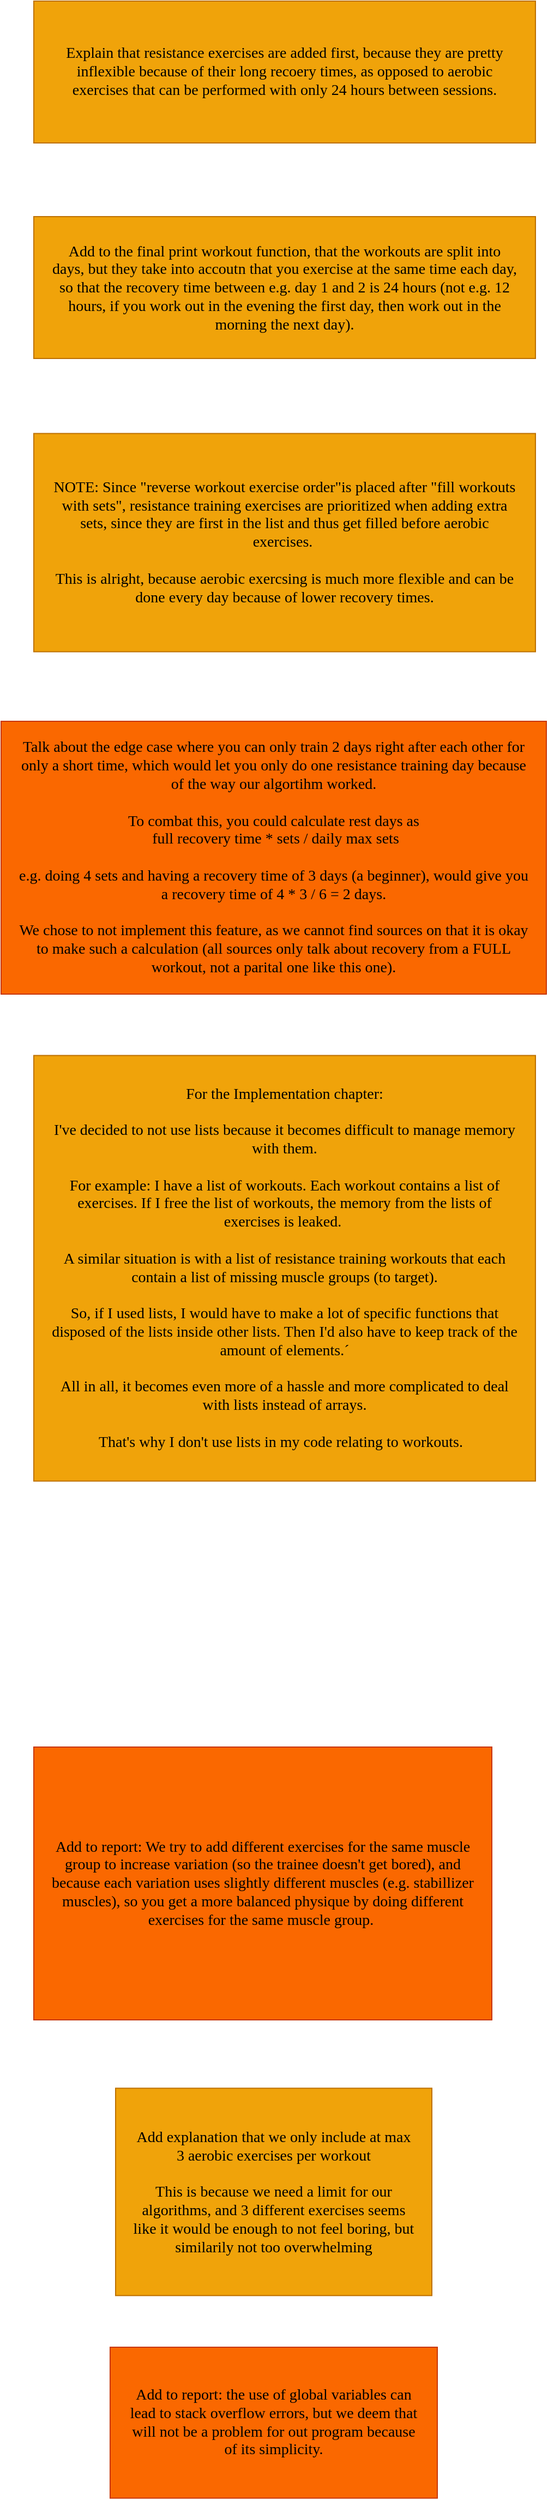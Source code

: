 <mxfile version="25.0.1" pages="7">
  <diagram id="C5RBs43oDa-KdzZeNtuy" name="Notes">
    <mxGraphModel dx="1562" dy="926" grid="1" gridSize="10" guides="1" tooltips="1" connect="1" arrows="1" fold="1" page="1" pageScale="2" pageWidth="2000" pageHeight="2000" math="0" shadow="0">
      <root>
        <mxCell id="WIyWlLk6GJQsqaUBKTNV-0" />
        <mxCell id="WIyWlLk6GJQsqaUBKTNV-1" parent="WIyWlLk6GJQsqaUBKTNV-0" />
        <mxCell id="6Xnway8nB9_LhPMWtPpP-48" value="Add explanation that we only include at max 3 aerobic exercises per workout&lt;div&gt;&lt;br&gt;&lt;/div&gt;&lt;div&gt;This is because we need a limit for our algorithms, and 3 different exercises seems like it would be enough to not feel boring, but similarily not too overwhelming&lt;/div&gt;" style="whiteSpace=wrap;html=1;fontFamily=lexend light;fontSize=14;spacingBottom=0;spacingLeft=15;spacingRight=15;fillColor=#f0a30a;strokeColor=#BD7000;fontColor=#000000;" parent="WIyWlLk6GJQsqaUBKTNV-1" vertex="1">
          <mxGeometry x="325" y="2062.66" width="290" height="190" as="geometry" />
        </mxCell>
        <mxCell id="6Xnway8nB9_LhPMWtPpP-158" value="&lt;div&gt;NOTE: Since &quot;reverse workout exercise order&quot;is placed after &quot;fill workouts with sets&quot;,&amp;nbsp;&lt;span style=&quot;background-color: initial;&quot;&gt;resistance training exercises are prioritized when&amp;nbsp;&lt;/span&gt;&lt;span style=&quot;background-color: initial;&quot;&gt;adding extra sets, since they are first in the list&amp;nbsp;&lt;/span&gt;&lt;span style=&quot;background-color: initial;&quot;&gt;and thus get filled before aerobic exercises.&amp;nbsp;&lt;/span&gt;&lt;/div&gt;&lt;div&gt;&lt;br&gt;&lt;/div&gt;&lt;div&gt;This is alright,&amp;nbsp;&lt;span style=&quot;background-color: initial;&quot;&gt;because aerobic exercsing is much more flexible and&amp;nbsp;&lt;/span&gt;&lt;span style=&quot;background-color: initial;&quot;&gt;can be done every day because of lower recovery times.&lt;/span&gt;&lt;/div&gt;" style="whiteSpace=wrap;html=1;fontFamily=lexend light;fontSize=14;spacingBottom=0;spacingLeft=15;spacingRight=15;fillColor=#f0a30a;fontColor=#000000;strokeColor=#BD7000;" parent="WIyWlLk6GJQsqaUBKTNV-1" vertex="1">
          <mxGeometry x="250" y="546.25" width="460" height="200" as="geometry" />
        </mxCell>
        <mxCell id="6Xnway8nB9_LhPMWtPpP-160" value="&lt;div&gt;Talk about the edge case where you can only train 2 days right after each other for only a short time, which would let you only do one resistance training day because of the way our algortihm worked.&lt;/div&gt;&lt;div&gt;&lt;br&gt;&lt;/div&gt;&lt;div&gt;To combat this, you could calculate rest days as&lt;/div&gt;&lt;div&gt;&amp;nbsp;full recovery time * sets / daily max sets&lt;/div&gt;&lt;div&gt;&lt;br&gt;&lt;/div&gt;&lt;div&gt;e.g. doing 4 sets and having a recovery time of 3 days (a beginner), would give you a recovery time of 4 * 3 / 6 = 2 days.&lt;/div&gt;&lt;div&gt;&lt;br&gt;&lt;/div&gt;&lt;div&gt;We chose to not implement this feature, as we cannot find sources on that it is okay to make such a calculation (all sources only talk about recovery from a FULL workout, not a parital one like this one).&lt;/div&gt;" style="whiteSpace=wrap;html=1;fontFamily=lexend light;fontSize=14;spacingBottom=0;spacingLeft=15;spacingRight=15;fillColor=#fa6800;fontColor=#000000;strokeColor=#C73500;" parent="WIyWlLk6GJQsqaUBKTNV-1" vertex="1">
          <mxGeometry x="220" y="810" width="500" height="250" as="geometry" />
        </mxCell>
        <mxCell id="BbClbvkXhS3ZI8aWRDyh-8" value="Explain that resistance exercises are added first, because they are pretty inflexible because of their long recoery times, as opposed to aerobic exercises that can be performed with only 24 hours between sessions." style="whiteSpace=wrap;html=1;fontFamily=lexend light;fontSize=14;spacingBottom=0;spacingLeft=15;spacingRight=15;fillColor=#f0a30a;fontColor=#000000;strokeColor=#BD7000;" parent="WIyWlLk6GJQsqaUBKTNV-1" vertex="1">
          <mxGeometry x="250" y="150" width="460" height="130" as="geometry" />
        </mxCell>
        <mxCell id="BbClbvkXhS3ZI8aWRDyh-9" value="Add to the final print workout function, that the workouts are split into days, but they take into accoutn that you exercise at the same time each day, so that the recovery time between e.g. day 1 and 2 is 24 hours (not e.g. 12 hours, if you work out in the evening the first day, then work out in the morning the next day)." style="whiteSpace=wrap;html=1;fontFamily=lexend light;fontSize=14;spacingBottom=0;spacingLeft=15;spacingRight=15;fillColor=#f0a30a;fontColor=#000000;strokeColor=#BD7000;" parent="WIyWlLk6GJQsqaUBKTNV-1" vertex="1">
          <mxGeometry x="250" y="347.5" width="460" height="130" as="geometry" />
        </mxCell>
        <mxCell id="36rZU1EPFzZdWYGmBfyX-204" style="edgeStyle=orthogonalEdgeStyle;rounded=0;orthogonalLoop=1;jettySize=auto;html=1;exitX=0.5;exitY=1;exitDx=0;exitDy=0;entryX=0.5;entryY=0;entryDx=0;entryDy=0;fontFamily=lexend light;fontSize=14;fontColor=default;" parent="WIyWlLk6GJQsqaUBKTNV-1" edge="1">
          <mxGeometry relative="1" as="geometry">
            <mxPoint x="3944.33" y="2537.69" as="targetPoint" />
          </mxGeometry>
        </mxCell>
        <mxCell id="ykD68FAz-AZpenLA8IzE-9" value="For the Implementation chapter:&lt;div&gt;&lt;br&gt;&lt;/div&gt;&lt;div&gt;I&#39;ve decided to not use lists because it becomes difficult to manage memory with them.&lt;/div&gt;&lt;div&gt;&lt;br&gt;&lt;/div&gt;&lt;div&gt;For example: I have a list of workouts. Each workout contains a list of exercises. If I free the list of workouts, the memory from the lists of exercises is leaked.&amp;nbsp;&lt;/div&gt;&lt;div&gt;&lt;br&gt;&lt;/div&gt;&lt;div&gt;A similar situation is with a list of resistance training workouts that each contain a list of missing muscle groups (to target).&lt;/div&gt;&lt;div&gt;&lt;br&gt;&lt;/div&gt;&lt;div&gt;So, if I used lists, I would have to make a lot of specific functions that disposed of the lists inside other lists. Then I&#39;d also have to keep track of the amount of elements.´&lt;/div&gt;&lt;div&gt;&lt;br&gt;&lt;/div&gt;&lt;div&gt;All in all, it becomes even more of a hassle and more complicated to deal with lists instead of arrays.&lt;/div&gt;&lt;div&gt;&lt;br&gt;&lt;/div&gt;&lt;div&gt;That&#39;s why I don&#39;t use lists in my code relating to workouts.&amp;nbsp;&amp;nbsp;&lt;/div&gt;" style="whiteSpace=wrap;html=1;fontFamily=lexend light;fontSize=14;spacingBottom=0;spacingLeft=15;spacingRight=15;fillColor=#f0a30a;fontColor=#000000;strokeColor=#BD7000;" parent="WIyWlLk6GJQsqaUBKTNV-1" vertex="1">
          <mxGeometry x="250" y="1116.25" width="460" height="390" as="geometry" />
        </mxCell>
        <mxCell id="0qZmJ44rOw8FfiNEY0Dv-23" value="&lt;div&gt;Add to report: We try to add different exercises for the same muscle group to increase variation (so the trainee doesn&#39;t get bored), and because each variation uses slightly different muscles (e.g. stabillizer muscles), so you get a more balanced physique by doing different exercises for the same muscle group.&amp;nbsp;&lt;/div&gt;" style="whiteSpace=wrap;html=1;fontFamily=lexend light;fontSize=14;spacingBottom=0;spacingLeft=15;spacingRight=15;fillColor=#fa6800;fontColor=#000000;strokeColor=#C73500;" parent="WIyWlLk6GJQsqaUBKTNV-1" vertex="1">
          <mxGeometry x="250" y="1750.0" width="420" height="250" as="geometry" />
        </mxCell>
        <mxCell id="INRdYJu2fYHKdTwNfTuV-1" value="&lt;div&gt;Add to report: the use of global variables can lead to stack overflow errors, but we deem that will not be a problem for out program because of its simplicity.&lt;/div&gt;" style="whiteSpace=wrap;html=1;fontFamily=lexend light;fontSize=14;spacingBottom=0;spacingLeft=15;spacingRight=15;fillColor=#fa6800;fontColor=#000000;strokeColor=#C73500;" parent="WIyWlLk6GJQsqaUBKTNV-1" vertex="1">
          <mxGeometry x="320" y="2300.0" width="300" height="138.3" as="geometry" />
        </mxCell>
      </root>
    </mxGraphModel>
  </diagram>
  <diagram id="QmKp3luUn4SPB80j5HL4" name="Update routine">
    <mxGraphModel dx="371" dy="639" grid="0" gridSize="10" guides="1" tooltips="1" connect="1" arrows="1" fold="1" page="1" pageScale="1" pageWidth="2000" pageHeight="2000" math="0" shadow="0">
      <root>
        <mxCell id="0" />
        <mxCell id="1" parent="0" />
        <mxCell id="rYiqC3c0cWGm_lFuFHfc-1" style="edgeStyle=orthogonalEdgeStyle;rounded=0;orthogonalLoop=1;jettySize=auto;html=1;exitX=0.5;exitY=1;exitDx=0;exitDy=0;entryX=0.5;entryY=0;entryDx=0;entryDy=0;" parent="1" source="rYiqC3c0cWGm_lFuFHfc-2" target="rYiqC3c0cWGm_lFuFHfc-13" edge="1">
          <mxGeometry relative="1" as="geometry" />
        </mxCell>
        <mxCell id="rYiqC3c0cWGm_lFuFHfc-2" value="Reverse workout exercise order" style="whiteSpace=wrap;html=1;fontFamily=lexend light;fontSize=14;spacingBottom=0;spacingLeft=15;spacingRight=15;" parent="1" vertex="1">
          <mxGeometry x="1222.75" y="952.5" width="142.5" height="75" as="geometry" />
        </mxCell>
        <mxCell id="rYiqC3c0cWGm_lFuFHfc-3" style="edgeStyle=orthogonalEdgeStyle;rounded=0;orthogonalLoop=1;jettySize=auto;html=1;exitX=0.5;exitY=1;exitDx=0;exitDy=0;entryX=0.5;entryY=0;entryDx=0;entryDy=0;fontFamily=lexend light;fontSize=14;fontColor=#ffffff;" parent="1" source="rYiqC3c0cWGm_lFuFHfc-4" target="rYiqC3c0cWGm_lFuFHfc-5" edge="1">
          <mxGeometry relative="1" as="geometry" />
        </mxCell>
        <mxCell id="rYiqC3c0cWGm_lFuFHfc-4" value="Update&lt;div&gt;routine workouts&lt;/div&gt;" style="whiteSpace=wrap;html=1;shape=parallelogram;boundedLbl=1;backgroundOutline=1;size=15;fillColor=#0050ef;fontColor=#ffffff;strokeColor=#001DBC;fontFamily=lexend light;fontSize=14;fixedSize=1;perimeter=parallelogramPerimeter;" parent="1" vertex="1">
          <mxGeometry x="991" y="560" width="150" height="60" as="geometry" />
        </mxCell>
        <mxCell id="rYiqC3c0cWGm_lFuFHfc-5" value="Get workout rules" style="shape=parallelogram;whiteSpace=wrap;html=1;fixedSize=1;strokeWidth=1;align=center;verticalAlign=middle;spacingLeft=15;spacingRight=15;spacingBottom=0;fontFamily=lexend light;fontSize=14;rounded=0;perimeter=parallelogramPerimeter;fillColor=#d80073;fontColor=#ffffff;strokeColor=#A50040;" parent="1" vertex="1">
          <mxGeometry x="996" y="650" width="140" height="60" as="geometry" />
        </mxCell>
        <mxCell id="rYiqC3c0cWGm_lFuFHfc-6" style="edgeStyle=orthogonalEdgeStyle;rounded=0;orthogonalLoop=1;jettySize=auto;html=1;exitX=0.5;exitY=1;exitDx=0;exitDy=0;entryX=0.5;entryY=0;entryDx=0;entryDy=0;fontFamily=lexend light;fontSize=14;fontColor=#ffffff;" parent="1" source="rYiqC3c0cWGm_lFuFHfc-19" target="rYiqC3c0cWGm_lFuFHfc-9" edge="1">
          <mxGeometry relative="1" as="geometry" />
        </mxCell>
        <mxCell id="rYiqC3c0cWGm_lFuFHfc-7" value="Find resistance training days" style="shape=parallelogram;whiteSpace=wrap;html=1;fixedSize=1;strokeWidth=1;align=center;verticalAlign=middle;spacingLeft=15;spacingRight=15;spacingBottom=0;fontFamily=lexend light;fontSize=14;fillColor=#d80073;fontColor=#ffffff;strokeColor=#A50040;perimeter=parallelogramPerimeter;" parent="1" vertex="1">
          <mxGeometry x="997.5" y="860" width="137" height="60" as="geometry" />
        </mxCell>
        <mxCell id="rYiqC3c0cWGm_lFuFHfc-8" style="edgeStyle=orthogonalEdgeStyle;rounded=0;orthogonalLoop=1;jettySize=auto;html=1;exitX=0.5;exitY=1;exitDx=0;exitDy=0;entryX=0.5;entryY=0;entryDx=0;entryDy=0;" parent="1" source="rYiqC3c0cWGm_lFuFHfc-9" target="rYiqC3c0cWGm_lFuFHfc-15" edge="1">
          <mxGeometry relative="1" as="geometry" />
        </mxCell>
        <mxCell id="rYiqC3c0cWGm_lFuFHfc-9" value="Add resistance exercises" style="shape=parallelogram;whiteSpace=wrap;html=1;fixedSize=1;strokeWidth=1;align=center;verticalAlign=middle;spacingLeft=15;spacingRight=15;spacingBottom=0;fontFamily=lexend light;fontSize=14;fillColor=#d80073;fontColor=#ffffff;strokeColor=#A50040;perimeter=parallelogramPerimeter;" parent="1" vertex="1">
          <mxGeometry x="1222.75" y="650" width="137" height="60" as="geometry" />
        </mxCell>
        <mxCell id="rYiqC3c0cWGm_lFuFHfc-10" style="edgeStyle=orthogonalEdgeStyle;rounded=0;orthogonalLoop=1;jettySize=auto;html=1;exitX=0.5;exitY=1;exitDx=0;exitDy=0;entryX=0.5;entryY=0;entryDx=0;entryDy=0;fontFamily=lexend light;fontSize=14;fontColor=#ffffff;" parent="1" source="rYiqC3c0cWGm_lFuFHfc-15" target="rYiqC3c0cWGm_lFuFHfc-12" edge="1">
          <mxGeometry relative="1" as="geometry" />
        </mxCell>
        <mxCell id="rYiqC3c0cWGm_lFuFHfc-11" style="edgeStyle=orthogonalEdgeStyle;rounded=0;orthogonalLoop=1;jettySize=auto;html=1;exitX=0.5;exitY=1;exitDx=0;exitDy=0;entryX=0.5;entryY=0;entryDx=0;entryDy=0;fontFamily=lexend light;fontSize=14;fontColor=#ffffff;" parent="1" source="rYiqC3c0cWGm_lFuFHfc-12" target="rYiqC3c0cWGm_lFuFHfc-2" edge="1">
          <mxGeometry relative="1" as="geometry" />
        </mxCell>
        <mxCell id="rYiqC3c0cWGm_lFuFHfc-12" value="Fill workouts with sets" style="shape=parallelogram;whiteSpace=wrap;html=1;fixedSize=1;strokeWidth=1;align=center;verticalAlign=middle;spacingLeft=15;spacingRight=15;spacingBottom=0;fontFamily=lexend light;fontSize=14;fillColor=#d80073;fontColor=#ffffff;strokeColor=#A50040;perimeter=parallelogramPerimeter;" parent="1" vertex="1">
          <mxGeometry x="1222.75" y="860.0" width="137" height="60" as="geometry" />
        </mxCell>
        <mxCell id="rYiqC3c0cWGm_lFuFHfc-13" value="Return" style="ellipse;whiteSpace=wrap;html=1;rounded=0;fillColor=#a20025;fontColor=#ffffff;strokeColor=#6F0000;fontFamily=lexend light;fontSize=14;spacingBottom=0;spacingLeft=15;spacingRight=15;" parent="1" vertex="1">
          <mxGeometry x="1254" y="1070.0" width="80" height="80" as="geometry" />
        </mxCell>
        <mxCell id="rYiqC3c0cWGm_lFuFHfc-14" style="edgeStyle=orthogonalEdgeStyle;rounded=0;orthogonalLoop=1;jettySize=auto;html=1;entryX=0.5;entryY=0;entryDx=0;entryDy=0;exitX=0.5;exitY=1;exitDx=0;exitDy=0;" parent="1" source="rYiqC3c0cWGm_lFuFHfc-5" target="rYiqC3c0cWGm_lFuFHfc-21" edge="1">
          <mxGeometry relative="1" as="geometry">
            <mxPoint x="1081" y="622.06" as="sourcePoint" />
            <mxPoint x="1066" y="650.81" as="targetPoint" />
          </mxGeometry>
        </mxCell>
        <mxCell id="rYiqC3c0cWGm_lFuFHfc-15" value="Add aerobic exercises" style="shape=parallelogram;whiteSpace=wrap;html=1;fixedSize=1;strokeWidth=1;align=center;verticalAlign=middle;spacingLeft=15;spacingRight=15;spacingBottom=0;fontFamily=lexend light;fontSize=14;fillColor=#d80073;fontColor=#ffffff;strokeColor=#A50040;perimeter=parallelogramPerimeter;" parent="1" vertex="1">
          <mxGeometry x="1222.75" y="751.91" width="137" height="60" as="geometry" />
        </mxCell>
        <mxCell id="rYiqC3c0cWGm_lFuFHfc-18" value="" style="edgeStyle=orthogonalEdgeStyle;rounded=0;orthogonalLoop=1;jettySize=auto;html=1;exitX=0.5;exitY=1;exitDx=0;exitDy=0;entryX=0.5;entryY=0;entryDx=0;entryDy=0;fontFamily=lexend light;fontSize=14;fontColor=#ffffff;" parent="1" source="rYiqC3c0cWGm_lFuFHfc-7" target="rYiqC3c0cWGm_lFuFHfc-19" edge="1">
          <mxGeometry relative="1" as="geometry">
            <mxPoint x="1066" y="890.81" as="sourcePoint" />
            <mxPoint x="1067" y="988.81" as="targetPoint" />
          </mxGeometry>
        </mxCell>
        <mxCell id="rYiqC3c0cWGm_lFuFHfc-19" value="Find aerobic training days" style="shape=parallelogram;whiteSpace=wrap;html=1;fixedSize=1;strokeWidth=1;align=center;verticalAlign=middle;spacingLeft=15;spacingRight=15;spacingBottom=0;fontFamily=lexend light;fontSize=14;fillColor=#d80073;fontColor=#ffffff;strokeColor=#A50040;perimeter=parallelogramPerimeter;" parent="1" vertex="1">
          <mxGeometry x="997.5" y="960" width="137" height="60" as="geometry" />
        </mxCell>
        <mxCell id="rYiqC3c0cWGm_lFuFHfc-20" style="edgeStyle=orthogonalEdgeStyle;rounded=0;orthogonalLoop=1;jettySize=auto;html=1;exitX=0.5;exitY=1;exitDx=0;exitDy=0;entryX=0.5;entryY=0;entryDx=0;entryDy=0;" parent="1" source="rYiqC3c0cWGm_lFuFHfc-21" target="rYiqC3c0cWGm_lFuFHfc-7" edge="1">
          <mxGeometry relative="1" as="geometry" />
        </mxCell>
        <mxCell id="rYiqC3c0cWGm_lFuFHfc-21" value="Reset routine workouts&lt;div style=&quot;&quot;&gt;and add general warmups&lt;/div&gt;" style="whiteSpace=wrap;html=1;fontFamily=lexend light;fontSize=14;spacingBottom=0;spacingLeft=15;spacingRight=15;" parent="1" vertex="1">
          <mxGeometry x="988" y="733.81" width="156" height="96.19" as="geometry" />
        </mxCell>
        <mxCell id="rYiqC3c0cWGm_lFuFHfc-22" value="&lt;h1&gt;&lt;font style=&quot;font-size: 52px;&quot;&gt;MAIN PROCESS&lt;/font&gt;&lt;/h1&gt;" style="text;html=1;align=center;verticalAlign=middle;resizable=0;points=[];autosize=1;strokeColor=none;fillColor=none;fontFamily=lexend light;fontSize=14;fontColor=default;" parent="1" vertex="1">
          <mxGeometry x="988" y="330" width="420" height="110" as="geometry" />
        </mxCell>
      </root>
    </mxGraphModel>
  </diagram>
  <diagram id="5Xrf-Ek4Nkfvp4FU7Tx-" name="Rules">
    <mxGraphModel dx="3124" dy="-148" grid="1" gridSize="10" guides="1" tooltips="1" connect="1" arrows="1" fold="1" page="1" pageScale="1" pageWidth="2000" pageHeight="2000" math="0" shadow="0">
      <root>
        <mxCell id="0" />
        <mxCell id="1" parent="0" />
        <mxCell id="UnrYAvdxmCHbC1MwXUVY-1" style="edgeStyle=orthogonalEdgeStyle;rounded=0;orthogonalLoop=1;jettySize=auto;html=1;exitX=0.5;exitY=1;exitDx=0;exitDy=0;entryX=0.5;entryY=0;entryDx=0;entryDy=0;" edge="1" parent="1" source="UnrYAvdxmCHbC1MwXUVY-2" target="UnrYAvdxmCHbC1MwXUVY-6">
          <mxGeometry relative="1" as="geometry" />
        </mxCell>
        <mxCell id="UnrYAvdxmCHbC1MwXUVY-2" value="Get workout rules" style="shape=parallelogram;whiteSpace=wrap;html=1;fixedSize=1;strokeWidth=1;align=center;verticalAlign=middle;spacingLeft=15;spacingRight=15;spacingBottom=0;fontFamily=lexend light;fontSize=14;rounded=0;perimeter=parallelogramPerimeter;fillColor=#0050ef;fontColor=#ffffff;strokeColor=#001DBC;" vertex="1" parent="1">
          <mxGeometry x="955" y="2450" width="140" height="60" as="geometry" />
        </mxCell>
        <mxCell id="UnrYAvdxmCHbC1MwXUVY-3" style="edgeStyle=orthogonalEdgeStyle;rounded=0;orthogonalLoop=1;jettySize=auto;html=1;exitX=0.5;exitY=1;exitDx=0;exitDy=0;entryX=0.5;entryY=0;entryDx=0;entryDy=0;" edge="1" parent="1" source="UnrYAvdxmCHbC1MwXUVY-6" target="UnrYAvdxmCHbC1MwXUVY-8">
          <mxGeometry relative="1" as="geometry" />
        </mxCell>
        <mxCell id="UnrYAvdxmCHbC1MwXUVY-4" style="edgeStyle=orthogonalEdgeStyle;rounded=0;orthogonalLoop=1;jettySize=auto;html=1;exitX=0.5;exitY=1;exitDx=0;exitDy=0;entryX=0.5;entryY=0;entryDx=0;entryDy=0;" edge="1" parent="1" source="UnrYAvdxmCHbC1MwXUVY-6" target="UnrYAvdxmCHbC1MwXUVY-10">
          <mxGeometry relative="1" as="geometry">
            <Array as="points">
              <mxPoint x="1025" y="2620" />
              <mxPoint x="1220" y="2620" />
            </Array>
          </mxGeometry>
        </mxCell>
        <mxCell id="UnrYAvdxmCHbC1MwXUVY-5" style="edgeStyle=orthogonalEdgeStyle;rounded=0;orthogonalLoop=1;jettySize=auto;html=1;exitX=0.5;exitY=1;exitDx=0;exitDy=0;entryX=0.5;entryY=0;entryDx=0;entryDy=0;" edge="1" parent="1" source="UnrYAvdxmCHbC1MwXUVY-6" target="UnrYAvdxmCHbC1MwXUVY-12">
          <mxGeometry relative="1" as="geometry">
            <Array as="points">
              <mxPoint x="1025" y="2620" />
              <mxPoint x="820" y="2620" />
            </Array>
          </mxGeometry>
        </mxCell>
        <mxCell id="UnrYAvdxmCHbC1MwXUVY-6" value="Fitness level?" style="shape=hexagon;perimeter=hexagonPerimeter2;whiteSpace=wrap;html=1;fixedSize=1;size=15;fillColor=#008a00;fontColor=#ffffff;strokeColor=#005700;fontFamily=lexend light;fontSize=14;spacingBottom=0;spacingLeft=15;spacingRight=15;" vertex="1" parent="1">
          <mxGeometry x="955" y="2540" width="140" height="60" as="geometry" />
        </mxCell>
        <mxCell id="UnrYAvdxmCHbC1MwXUVY-7" style="edgeStyle=orthogonalEdgeStyle;rounded=0;orthogonalLoop=1;jettySize=auto;html=1;exitX=0.5;exitY=1;exitDx=0;exitDy=0;entryX=0.5;entryY=0;entryDx=0;entryDy=0;" edge="1" parent="1" source="UnrYAvdxmCHbC1MwXUVY-8" target="UnrYAvdxmCHbC1MwXUVY-13">
          <mxGeometry relative="1" as="geometry" />
        </mxCell>
        <mxCell id="UnrYAvdxmCHbC1MwXUVY-8" value="Advanced beginner" style="shape=label;whiteSpace=wrap;html=1;fixedSize=1;strokeWidth=1;align=center;verticalAlign=middle;spacingLeft=15;spacingRight=15;spacingBottom=0;fontFamily=lexend light;fontSize=14;rounded=0;" vertex="1" parent="1">
          <mxGeometry x="945" y="2647.69" width="160" height="40" as="geometry" />
        </mxCell>
        <mxCell id="UnrYAvdxmCHbC1MwXUVY-9" style="edgeStyle=orthogonalEdgeStyle;rounded=0;orthogonalLoop=1;jettySize=auto;html=1;exitX=0.5;exitY=1;exitDx=0;exitDy=0;entryX=0.5;entryY=0;entryDx=0;entryDy=0;" edge="1" parent="1" source="UnrYAvdxmCHbC1MwXUVY-10" target="UnrYAvdxmCHbC1MwXUVY-13">
          <mxGeometry relative="1" as="geometry" />
        </mxCell>
        <mxCell id="UnrYAvdxmCHbC1MwXUVY-10" value="Experienced" style="shape=label;whiteSpace=wrap;html=1;fixedSize=1;strokeWidth=1;align=center;verticalAlign=middle;spacingLeft=15;spacingRight=15;spacingBottom=0;fontFamily=lexend light;fontSize=14;rounded=0;" vertex="1" parent="1">
          <mxGeometry x="1140" y="2647.69" width="160" height="40" as="geometry" />
        </mxCell>
        <mxCell id="UnrYAvdxmCHbC1MwXUVY-11" style="edgeStyle=orthogonalEdgeStyle;rounded=0;orthogonalLoop=1;jettySize=auto;html=1;exitX=0.5;exitY=1;exitDx=0;exitDy=0;entryX=0.5;entryY=0;entryDx=0;entryDy=0;" edge="1" parent="1" source="UnrYAvdxmCHbC1MwXUVY-12" target="UnrYAvdxmCHbC1MwXUVY-13">
          <mxGeometry relative="1" as="geometry" />
        </mxCell>
        <mxCell id="UnrYAvdxmCHbC1MwXUVY-12" value="Complete beginner" style="shape=label;whiteSpace=wrap;html=1;fixedSize=1;strokeWidth=1;align=center;verticalAlign=middle;spacingLeft=15;spacingRight=15;spacingBottom=0;fontFamily=lexend light;fontSize=14;rounded=0;" vertex="1" parent="1">
          <mxGeometry x="740" y="2647.69" width="160" height="40" as="geometry" />
        </mxCell>
        <mxCell id="UnrYAvdxmCHbC1MwXUVY-13" value="Return" style="ellipse;whiteSpace=wrap;html=1;rounded=0;fillColor=#a20025;fontColor=#ffffff;strokeColor=#6F0000;fontFamily=lexend light;fontSize=14;spacingBottom=0;spacingLeft=15;spacingRight=15;" vertex="1" parent="1">
          <mxGeometry x="985" y="2729.69" width="80" height="80" as="geometry" />
        </mxCell>
      </root>
    </mxGraphModel>
  </diagram>
  <diagram id="QCsqb4m3BK63cD3EIy75" name="Find days">
    <mxGraphModel dx="1302" dy="-3228" grid="0" gridSize="10" guides="1" tooltips="1" connect="1" arrows="1" fold="1" page="1" pageScale="1" pageWidth="2000" pageHeight="2000" math="0" shadow="0">
      <root>
        <mxCell id="0" />
        <mxCell id="1" parent="0" />
        <mxCell id="NGTznpkS2c_7DvGbR4LD-1" style="edgeStyle=orthogonalEdgeStyle;rounded=0;orthogonalLoop=1;jettySize=auto;html=1;exitX=1;exitY=0.5;exitDx=0;exitDy=0;entryX=0;entryY=0.5;entryDx=0;entryDy=0;" parent="1" source="NGTznpkS2c_7DvGbR4LD-2" target="NGTznpkS2c_7DvGbR4LD-15" edge="1">
          <mxGeometry relative="1" as="geometry">
            <mxPoint x="1130" y="4630" as="targetPoint" />
          </mxGeometry>
        </mxCell>
        <mxCell id="NGTznpkS2c_7DvGbR4LD-2" value="Find resistance training days" style="whiteSpace=wrap;html=1;fontFamily=lexend light;fontSize=14;fillColor=#0050ef;fontColor=#ffffff;strokeColor=#001DBC;shape=parallelogram;fixedSize=1;size=17.5;strokeWidth=1;spacingBottom=0;spacingLeft=15;spacingRight=15;perimeter=parallelogramPerimeter;" parent="1" vertex="1">
          <mxGeometry x="1070" y="4521.25" width="140" height="70" as="geometry" />
        </mxCell>
        <mxCell id="NGTznpkS2c_7DvGbR4LD-5" style="edgeStyle=orthogonalEdgeStyle;rounded=0;orthogonalLoop=1;jettySize=auto;html=1;exitX=0;exitY=0.5;exitDx=0;exitDy=0;entryX=0.25;entryY=1;entryDx=0;entryDy=0;" parent="1" source="NGTznpkS2c_7DvGbR4LD-7" target="NGTznpkS2c_7DvGbR4LD-15" edge="1">
          <mxGeometry relative="1" as="geometry" />
        </mxCell>
        <mxCell id="NGTznpkS2c_7DvGbR4LD-6" style="edgeStyle=orthogonalEdgeStyle;rounded=0;orthogonalLoop=1;jettySize=auto;html=1;exitX=1;exitY=0.5;exitDx=0;exitDy=0;entryX=0.75;entryY=1;entryDx=0;entryDy=0;fontFamily=lexend light;fontSize=14;fontColor=default;" parent="1" source="NGTznpkS2c_7DvGbR4LD-7" target="NGTznpkS2c_7DvGbR4LD-21" edge="1">
          <mxGeometry relative="1" as="geometry" />
        </mxCell>
        <mxCell id="0RVS4V61ZdH40i1mgPBV-3" value="TRUE" style="edgeLabel;html=1;align=center;verticalAlign=middle;resizable=0;points=[];strokeColor=default;spacingLeft=15;spacingRight=15;spacingBottom=0;fontFamily=lexend light;fontSize=14;fontColor=default;fillColor=default;" parent="NGTznpkS2c_7DvGbR4LD-6" vertex="1" connectable="0">
          <mxGeometry x="-0.858" relative="1" as="geometry">
            <mxPoint x="31" y="-1" as="offset" />
          </mxGeometry>
        </mxCell>
        <mxCell id="NGTznpkS2c_7DvGbR4LD-7" value="Valid recovery time?" style="shape=hexagon;perimeter=hexagonPerimeter2;whiteSpace=wrap;html=1;fixedSize=1;size=14;fillColor=#008a00;fontColor=#ffffff;strokeColor=#005700;fontFamily=lexend light;fontSize=14;spacingBottom=0;spacingLeft=15;spacingRight=15;" parent="1" vertex="1">
          <mxGeometry x="1330" y="4737" width="143.7" height="56.23" as="geometry" />
        </mxCell>
        <mxCell id="NGTznpkS2c_7DvGbR4LD-8" style="edgeStyle=orthogonalEdgeStyle;rounded=0;orthogonalLoop=1;jettySize=auto;html=1;exitX=0;exitY=0.5;exitDx=0;exitDy=0;entryX=0.25;entryY=1;entryDx=0;entryDy=0;" parent="1" source="NGTznpkS2c_7DvGbR4LD-9" target="NGTznpkS2c_7DvGbR4LD-15" edge="1">
          <mxGeometry relative="1" as="geometry" />
        </mxCell>
        <mxCell id="NGTznpkS2c_7DvGbR4LD-9" value="Add day to array of resistance training days" style="whiteSpace=wrap;html=1;fontFamily=lexend light;fontSize=14;spacingBottom=0;spacingLeft=15;spacingRight=15;" parent="1" vertex="1">
          <mxGeometry x="1507.64" y="4789" width="190" height="63" as="geometry" />
        </mxCell>
        <mxCell id="NGTznpkS2c_7DvGbR4LD-10" value="Return" style="ellipse;whiteSpace=wrap;html=1;rounded=0;fillColor=#a20025;fontColor=#ffffff;strokeColor=#6F0000;fontFamily=lexend light;fontSize=14;spacingBottom=0;spacingLeft=15;spacingRight=15;" parent="1" vertex="1">
          <mxGeometry x="1535" y="4516.25" width="80" height="80" as="geometry" />
        </mxCell>
        <mxCell id="NGTznpkS2c_7DvGbR4LD-11" style="edgeStyle=orthogonalEdgeStyle;rounded=0;orthogonalLoop=1;jettySize=auto;html=1;exitX=1;exitY=0.5;exitDx=0;exitDy=0;entryX=0;entryY=0.5;entryDx=0;entryDy=0;" parent="1" source="NGTznpkS2c_7DvGbR4LD-15" target="NGTznpkS2c_7DvGbR4LD-10" edge="1">
          <mxGeometry relative="1" as="geometry" />
        </mxCell>
        <mxCell id="NGTznpkS2c_7DvGbR4LD-12" value="END" style="edgeLabel;html=1;align=center;verticalAlign=middle;resizable=0;points=[];strokeColor=default;spacingLeft=15;spacingRight=15;spacingBottom=0;fontFamily=lexend light;fontSize=14;fontColor=default;fillColor=default;" parent="NGTznpkS2c_7DvGbR4LD-11" vertex="1" connectable="0">
          <mxGeometry x="-0.723" relative="1" as="geometry">
            <mxPoint x="18" as="offset" />
          </mxGeometry>
        </mxCell>
        <mxCell id="NGTznpkS2c_7DvGbR4LD-13" style="edgeStyle=orthogonalEdgeStyle;rounded=0;orthogonalLoop=1;jettySize=auto;html=1;exitX=0.75;exitY=1;exitDx=0;exitDy=0;entryX=0.25;entryY=0;entryDx=0;entryDy=0;fontFamily=lexend light;fontSize=14;fontColor=default;" parent="1" source="NGTznpkS2c_7DvGbR4LD-15" target="NGTznpkS2c_7DvGbR4LD-21" edge="1">
          <mxGeometry relative="1" as="geometry">
            <mxPoint x="1402.76" y="4651.27" as="targetPoint" />
          </mxGeometry>
        </mxCell>
        <mxCell id="NGTznpkS2c_7DvGbR4LD-14" value="START" style="edgeLabel;html=1;align=center;verticalAlign=middle;resizable=0;points=[];strokeColor=default;spacingLeft=15;spacingRight=15;spacingBottom=0;fontFamily=lexend light;fontSize=14;fontColor=default;fillColor=default;" parent="NGTznpkS2c_7DvGbR4LD-13" vertex="1" connectable="0">
          <mxGeometry x="-0.289" y="-1" relative="1" as="geometry">
            <mxPoint x="2" y="1" as="offset" />
          </mxGeometry>
        </mxCell>
        <mxCell id="NGTznpkS2c_7DvGbR4LD-15" value="FOR EACH&lt;div&gt;workout day&lt;/div&gt;" style="whiteSpace=wrap;html=1;fontFamily=lexend light;fontSize=14;spacingBottom=0;spacingLeft=15;spacingRight=15;shape=trapezoid;perimeter=trapezoidPerimeter;fixedSize=1;" parent="1" vertex="1">
          <mxGeometry x="1233" y="4530" width="226.75" height="52.5" as="geometry" />
        </mxCell>
        <mxCell id="NGTznpkS2c_7DvGbR4LD-16" value="There is a flaw to choosing resistance days like this, where we just start by checking the first workouts. Doing it like this means that we might pick days where the trainee has not got much workout time, which isn&#39;t ideal for full body resistance training, as it takes a bit of time to perform enough exercises to target all muscle groups. Then it would be better to do resistance training on days where you have more time.&lt;div&gt;&lt;br&gt;&lt;/div&gt;&lt;div&gt;It would, however, become much more complicated if we were to check for the days with the most available work out time, as it brings compleities of it&#39;s own. For example, if you can train all week except Saturday, and your biggest available times are on first on Tuesday and second on Thursday, and you&#39;re an advanced beginner who can train 3 times a week, you would (by using this method) be recommended a routine with only 2 workout days, whereas just our method of just taking the first workout in the array first would provide 2 workout days.&lt;/div&gt;&lt;div&gt;&lt;br&gt;&lt;/div&gt;&lt;div&gt;If we had more time, it would be optimal to make a function that tries out all different combinations of resistance training days to see which scenario utilizes the most amount of available time for resistance training.&lt;/div&gt;&lt;div&gt;&lt;br&gt;&lt;/div&gt;&lt;div&gt;But we have not got time for that. So, all in all, our method is best for getting the most amount of resistance workout days, but it does not necessarily give the best time-efficieny / workout quality. If that makes sense?&lt;/div&gt;" style="whiteSpace=wrap;html=1;fontFamily=lexend light;fontSize=14;spacingBottom=0;spacingLeft=15;spacingRight=15;fillColor=#e51400;fontColor=#ffffff;strokeColor=#B20000;" parent="1" vertex="1">
          <mxGeometry x="960" y="4070" width="737.64" height="400" as="geometry" />
        </mxCell>
        <mxCell id="NGTznpkS2c_7DvGbR4LD-17" style="edgeStyle=orthogonalEdgeStyle;rounded=0;orthogonalLoop=1;jettySize=auto;html=1;exitX=1;exitY=0.5;exitDx=0;exitDy=0;entryX=0.5;entryY=0;entryDx=0;entryDy=0;fontFamily=lexend light;fontSize=14;fontColor=default;" parent="1" source="NGTznpkS2c_7DvGbR4LD-21" target="NGTznpkS2c_7DvGbR4LD-9" edge="1">
          <mxGeometry relative="1" as="geometry">
            <Array as="points">
              <mxPoint x="1603" y="4659" />
            </Array>
          </mxGeometry>
        </mxCell>
        <mxCell id="NGTznpkS2c_7DvGbR4LD-18" value="END" style="edgeLabel;html=1;align=center;verticalAlign=middle;resizable=0;points=[];strokeColor=default;spacingLeft=15;spacingRight=15;spacingBottom=0;fontFamily=lexend light;fontSize=14;fontColor=default;fillColor=default;" parent="NGTznpkS2c_7DvGbR4LD-17" vertex="1" connectable="0">
          <mxGeometry x="-0.872" y="2" relative="1" as="geometry">
            <mxPoint x="30" y="1" as="offset" />
          </mxGeometry>
        </mxCell>
        <mxCell id="0RVS4V61ZdH40i1mgPBV-4" style="edgeStyle=orthogonalEdgeStyle;rounded=0;orthogonalLoop=1;jettySize=auto;html=1;exitX=0.25;exitY=1;exitDx=0;exitDy=0;entryX=0.5;entryY=0;entryDx=0;entryDy=0;fontFamily=lexend light;fontSize=14;fontColor=default;" parent="1" source="NGTznpkS2c_7DvGbR4LD-21" target="NGTznpkS2c_7DvGbR4LD-7" edge="1">
          <mxGeometry relative="1" as="geometry" />
        </mxCell>
        <mxCell id="0RVS4V61ZdH40i1mgPBV-5" value="START" style="edgeLabel;html=1;align=center;verticalAlign=middle;resizable=0;points=[];strokeColor=default;spacingLeft=15;spacingRight=15;spacingBottom=0;fontFamily=lexend light;fontSize=14;fontColor=default;fillColor=default;" parent="0RVS4V61ZdH40i1mgPBV-4" vertex="1" connectable="0">
          <mxGeometry x="-0.712" y="-1" relative="1" as="geometry">
            <mxPoint x="1" y="14" as="offset" />
          </mxGeometry>
        </mxCell>
        <mxCell id="NGTznpkS2c_7DvGbR4LD-21" value="FOR EACH&lt;div&gt;resistance training day&lt;/div&gt;" style="whiteSpace=wrap;html=1;fontFamily=lexend light;fontSize=14;spacingBottom=0;spacingLeft=15;spacingRight=15;shape=trapezoid;perimeter=trapezoidPerimeter;fixedSize=1;" parent="1" vertex="1">
          <mxGeometry x="1346" y="4633" width="226.75" height="52.5" as="geometry" />
        </mxCell>
        <mxCell id="NGTznpkS2c_7DvGbR4LD-24" style="edgeStyle=orthogonalEdgeStyle;rounded=0;orthogonalLoop=1;jettySize=auto;html=1;exitX=0.5;exitY=1;exitDx=0;exitDy=0;entryX=0.5;entryY=0;entryDx=0;entryDy=0;fontFamily=lexend light;fontSize=14;fontColor=default;" parent="1" source="NGTznpkS2c_7DvGbR4LD-25" target="NGTznpkS2c_7DvGbR4LD-39" edge="1">
          <mxGeometry relative="1" as="geometry" />
        </mxCell>
        <mxCell id="NGTznpkS2c_7DvGbR4LD-25" value="Find aerobic training days" style="whiteSpace=wrap;html=1;fontFamily=lexend light;fontSize=14;fillColor=#0050ef;fontColor=#ffffff;strokeColor=#001DBC;shape=parallelogram;fixedSize=1;size=17.5;strokeWidth=1;spacingBottom=0;spacingLeft=15;spacingRight=15;perimeter=parallelogramPerimeter;" parent="1" vertex="1">
          <mxGeometry x="382" y="4537" width="140" height="70" as="geometry" />
        </mxCell>
        <mxCell id="NGTznpkS2c_7DvGbR4LD-28" style="edgeStyle=orthogonalEdgeStyle;rounded=0;orthogonalLoop=1;jettySize=auto;html=1;entryX=0.5;entryY=0;entryDx=0;entryDy=0;fontFamily=lexend light;fontSize=14;fontColor=#ffffff;" parent="1" source="NGTznpkS2c_7DvGbR4LD-55" target="NGTznpkS2c_7DvGbR4LD-33" edge="1">
          <mxGeometry relative="1" as="geometry" />
        </mxCell>
        <mxCell id="NGTznpkS2c_7DvGbR4LD-29" value="FALSE" style="edgeLabel;html=1;align=center;verticalAlign=middle;resizable=0;points=[];strokeColor=default;spacingLeft=15;spacingRight=15;spacingBottom=0;fontFamily=lexend light;fontSize=14;fontColor=default;fillColor=default;" parent="NGTznpkS2c_7DvGbR4LD-28" vertex="1" connectable="0">
          <mxGeometry x="-0.111" y="-1" relative="1" as="geometry">
            <mxPoint y="1" as="offset" />
          </mxGeometry>
        </mxCell>
        <mxCell id="NGTznpkS2c_7DvGbR4LD-30" style="edgeStyle=orthogonalEdgeStyle;rounded=0;orthogonalLoop=1;jettySize=auto;html=1;exitX=0;exitY=0.5;exitDx=0;exitDy=0;entryX=0.25;entryY=1;entryDx=0;entryDy=0;fontFamily=lexend light;fontSize=14;fontColor=default;" parent="1" source="NGTznpkS2c_7DvGbR4LD-31" target="NGTznpkS2c_7DvGbR4LD-39" edge="1">
          <mxGeometry relative="1" as="geometry" />
        </mxCell>
        <mxCell id="NGTznpkS2c_7DvGbR4LD-31" value="Is also a resistance training day?" style="shape=hexagon;perimeter=hexagonPerimeter2;whiteSpace=wrap;html=1;fixedSize=1;size=14;fillColor=#008a00;fontColor=#ffffff;strokeColor=#005700;fontFamily=lexend light;fontSize=14;spacingBottom=0;spacingLeft=15;spacingRight=15;" parent="1" vertex="1">
          <mxGeometry x="432.02" y="4766.44" width="144.61" height="59.81" as="geometry" />
        </mxCell>
        <mxCell id="NGTznpkS2c_7DvGbR4LD-32" style="edgeStyle=orthogonalEdgeStyle;rounded=0;orthogonalLoop=1;jettySize=auto;html=1;exitX=0;exitY=0.5;exitDx=0;exitDy=0;entryX=0.25;entryY=1;entryDx=0;entryDy=0;fontFamily=lexend light;fontSize=14;fontColor=default;" parent="1" source="NGTznpkS2c_7DvGbR4LD-33" target="NGTznpkS2c_7DvGbR4LD-39" edge="1">
          <mxGeometry relative="1" as="geometry" />
        </mxCell>
        <mxCell id="NGTznpkS2c_7DvGbR4LD-33" value="Add day" style="whiteSpace=wrap;html=1;fontFamily=lexend light;fontSize=14;spacingBottom=0;spacingLeft=15;spacingRight=15;" parent="1" vertex="1">
          <mxGeometry x="457.34" y="4966.25" width="96" height="42.5" as="geometry" />
        </mxCell>
        <mxCell id="NGTznpkS2c_7DvGbR4LD-34" value="Return" style="ellipse;whiteSpace=wrap;html=1;rounded=0;fillColor=#a20025;fontColor=#ffffff;strokeColor=#6F0000;fontFamily=lexend light;fontSize=14;spacingBottom=0;spacingLeft=15;spacingRight=15;" parent="1" vertex="1">
          <mxGeometry x="670.01" y="4537" width="80" height="80" as="geometry" />
        </mxCell>
        <mxCell id="NGTznpkS2c_7DvGbR4LD-35" style="edgeStyle=orthogonalEdgeStyle;rounded=0;orthogonalLoop=1;jettySize=auto;html=1;exitX=1;exitY=0.5;exitDx=0;exitDy=0;entryX=0;entryY=0.5;entryDx=0;entryDy=0;" parent="1" source="NGTznpkS2c_7DvGbR4LD-39" target="NGTznpkS2c_7DvGbR4LD-51" edge="1">
          <mxGeometry relative="1" as="geometry" />
        </mxCell>
        <mxCell id="NGTznpkS2c_7DvGbR4LD-36" value="END" style="edgeLabel;html=1;align=center;verticalAlign=middle;resizable=0;points=[];strokeColor=default;spacingLeft=15;spacingRight=15;spacingBottom=0;fontFamily=lexend light;fontSize=14;fontColor=default;fillColor=default;" parent="NGTznpkS2c_7DvGbR4LD-35" vertex="1" connectable="0">
          <mxGeometry x="-0.723" relative="1" as="geometry">
            <mxPoint x="18" as="offset" />
          </mxGeometry>
        </mxCell>
        <mxCell id="NGTznpkS2c_7DvGbR4LD-37" style="edgeStyle=orthogonalEdgeStyle;rounded=0;orthogonalLoop=1;jettySize=auto;html=1;exitX=0.75;exitY=1;exitDx=0;exitDy=0;entryX=0.5;entryY=0;entryDx=0;entryDy=0;fontFamily=lexend light;fontSize=14;fontColor=default;" parent="1" source="NGTznpkS2c_7DvGbR4LD-39" target="NGTznpkS2c_7DvGbR4LD-31" edge="1">
          <mxGeometry relative="1" as="geometry">
            <mxPoint x="504.325" y="4766.44" as="targetPoint" />
          </mxGeometry>
        </mxCell>
        <mxCell id="NGTznpkS2c_7DvGbR4LD-38" value="START" style="edgeLabel;html=1;align=center;verticalAlign=middle;resizable=0;points=[];strokeColor=default;spacingLeft=15;spacingRight=15;spacingBottom=0;fontFamily=lexend light;fontSize=14;fontColor=default;fillColor=default;" parent="NGTznpkS2c_7DvGbR4LD-37" vertex="1" connectable="0">
          <mxGeometry x="-0.289" y="-1" relative="1" as="geometry">
            <mxPoint as="offset" />
          </mxGeometry>
        </mxCell>
        <mxCell id="NGTznpkS2c_7DvGbR4LD-39" value="FOR EACH&lt;div&gt;workout day&lt;/div&gt;" style="whiteSpace=wrap;html=1;fontFamily=lexend light;fontSize=14;spacingBottom=0;spacingLeft=15;spacingRight=15;shape=trapezoid;perimeter=trapezoidPerimeter;fixedSize=1;" parent="1" vertex="1">
          <mxGeometry x="348.25" y="4646.25" width="206.75" height="70" as="geometry" />
        </mxCell>
        <mxCell id="NGTznpkS2c_7DvGbR4LD-42" style="edgeStyle=orthogonalEdgeStyle;rounded=0;orthogonalLoop=1;jettySize=auto;html=1;exitX=0.5;exitY=1;exitDx=0;exitDy=0;entryX=0.5;entryY=0;entryDx=0;entryDy=0;fontFamily=lexend light;fontSize=14;fontColor=default;" parent="1" source="NGTznpkS2c_7DvGbR4LD-44" target="NGTznpkS2c_7DvGbR4LD-46" edge="1">
          <mxGeometry relative="1" as="geometry" />
        </mxCell>
        <mxCell id="NGTznpkS2c_7DvGbR4LD-43" value="FALSE" style="edgeLabel;html=1;align=center;verticalAlign=middle;resizable=0;points=[];strokeColor=default;spacingLeft=15;spacingRight=15;spacingBottom=0;fontFamily=lexend light;fontSize=14;fontColor=default;fillColor=default;" parent="NGTznpkS2c_7DvGbR4LD-42" vertex="1" connectable="0">
          <mxGeometry x="-0.506" y="-1" relative="1" as="geometry">
            <mxPoint x="2" y="8" as="offset" />
          </mxGeometry>
        </mxCell>
        <mxCell id="0RVS4V61ZdH40i1mgPBV-1" style="edgeStyle=orthogonalEdgeStyle;rounded=0;orthogonalLoop=1;jettySize=auto;html=1;exitX=0;exitY=0.5;exitDx=0;exitDy=0;entryX=0.25;entryY=1;entryDx=0;entryDy=0;" parent="1" source="NGTznpkS2c_7DvGbR4LD-44" target="NGTznpkS2c_7DvGbR4LD-51" edge="1">
          <mxGeometry relative="1" as="geometry">
            <Array as="points">
              <mxPoint x="658" y="4872" />
              <mxPoint x="658" y="4780" />
            </Array>
          </mxGeometry>
        </mxCell>
        <mxCell id="NGTznpkS2c_7DvGbR4LD-44" value="Weekly aerobic workout max exceeded?" style="shape=hexagon;perimeter=hexagonPerimeter2;whiteSpace=wrap;html=1;fixedSize=1;size=14;fillColor=#008a00;fontColor=#ffffff;strokeColor=#005700;fontFamily=lexend light;fontSize=14;spacingBottom=0;spacingLeft=15;spacingRight=15;" parent="1" vertex="1">
          <mxGeometry x="686.0" y="4765" width="151.22" height="56.59" as="geometry" />
        </mxCell>
        <mxCell id="NGTznpkS2c_7DvGbR4LD-45" style="edgeStyle=orthogonalEdgeStyle;rounded=0;orthogonalLoop=1;jettySize=auto;html=1;exitX=0;exitY=0.5;exitDx=0;exitDy=0;entryX=0.25;entryY=1;entryDx=0;entryDy=0;fontFamily=lexend light;fontSize=14;fontColor=default;" parent="1" source="NGTznpkS2c_7DvGbR4LD-46" target="NGTznpkS2c_7DvGbR4LD-51" edge="1">
          <mxGeometry relative="1" as="geometry" />
        </mxCell>
        <mxCell id="NGTznpkS2c_7DvGbR4LD-46" value="Add day" style="whiteSpace=wrap;html=1;fontFamily=lexend light;fontSize=14;spacingBottom=0;spacingLeft=15;spacingRight=15;" parent="1" vertex="1">
          <mxGeometry x="713.61" y="4867.07" width="96" height="42.5" as="geometry" />
        </mxCell>
        <mxCell id="NGTznpkS2c_7DvGbR4LD-47" style="edgeStyle=orthogonalEdgeStyle;rounded=0;orthogonalLoop=1;jettySize=auto;html=1;exitX=0.5;exitY=0;exitDx=0;exitDy=0;entryX=0.5;entryY=1;entryDx=0;entryDy=0;fontFamily=lexend light;fontSize=14;fontColor=default;" parent="1" source="NGTznpkS2c_7DvGbR4LD-51" target="NGTznpkS2c_7DvGbR4LD-34" edge="1">
          <mxGeometry relative="1" as="geometry" />
        </mxCell>
        <mxCell id="NGTznpkS2c_7DvGbR4LD-48" value="END" style="edgeLabel;html=1;align=center;verticalAlign=middle;resizable=0;points=[];strokeColor=default;spacingLeft=15;spacingRight=15;spacingBottom=0;fontFamily=lexend light;fontSize=14;fontColor=default;fillColor=default;" parent="NGTznpkS2c_7DvGbR4LD-47" vertex="1" connectable="0">
          <mxGeometry x="-0.522" y="3" relative="1" as="geometry">
            <mxPoint x="5" y="-5" as="offset" />
          </mxGeometry>
        </mxCell>
        <mxCell id="NGTznpkS2c_7DvGbR4LD-49" style="edgeStyle=orthogonalEdgeStyle;rounded=0;orthogonalLoop=1;jettySize=auto;html=1;exitX=0.75;exitY=1;exitDx=0;exitDy=0;entryX=0.5;entryY=0;entryDx=0;entryDy=0;fontFamily=lexend light;fontSize=14;fontColor=default;" parent="1" source="NGTznpkS2c_7DvGbR4LD-51" target="NGTznpkS2c_7DvGbR4LD-44" edge="1">
          <mxGeometry relative="1" as="geometry">
            <mxPoint x="762.705" y="4766.44" as="targetPoint" />
          </mxGeometry>
        </mxCell>
        <mxCell id="NGTznpkS2c_7DvGbR4LD-50" value="START" style="edgeLabel;html=1;align=center;verticalAlign=middle;resizable=0;points=[];strokeColor=default;spacingLeft=15;spacingRight=15;spacingBottom=0;fontFamily=lexend light;fontSize=14;fontColor=default;fillColor=default;" parent="NGTznpkS2c_7DvGbR4LD-49" vertex="1" connectable="0">
          <mxGeometry x="-0.447" y="-1" relative="1" as="geometry">
            <mxPoint x="1" y="7" as="offset" />
          </mxGeometry>
        </mxCell>
        <mxCell id="NGTznpkS2c_7DvGbR4LD-51" value="FOR EACH&lt;div&gt;workout day&lt;/div&gt;" style="whiteSpace=wrap;html=1;fontFamily=lexend light;fontSize=14;spacingBottom=0;spacingLeft=15;spacingRight=15;shape=trapezoid;perimeter=trapezoidPerimeter;fixedSize=1;" parent="1" vertex="1">
          <mxGeometry x="606.63" y="4649.16" width="206.75" height="67.09" as="geometry" />
        </mxCell>
        <mxCell id="NGTznpkS2c_7DvGbR4LD-52" value="" style="edgeStyle=orthogonalEdgeStyle;rounded=0;orthogonalLoop=1;jettySize=auto;html=1;entryX=0.5;entryY=0;entryDx=0;entryDy=0;fontFamily=lexend light;fontSize=14;fontColor=#ffffff;" parent="1" source="NGTznpkS2c_7DvGbR4LD-31" target="NGTznpkS2c_7DvGbR4LD-55" edge="1">
          <mxGeometry relative="1" as="geometry">
            <mxPoint x="504.63" y="4902.41" as="sourcePoint" />
            <mxPoint x="504.63" y="4996.41" as="targetPoint" />
          </mxGeometry>
        </mxCell>
        <mxCell id="NGTznpkS2c_7DvGbR4LD-53" value="FALSE" style="edgeLabel;html=1;align=center;verticalAlign=middle;resizable=0;points=[];strokeColor=default;spacingLeft=15;spacingRight=15;spacingBottom=0;fontFamily=lexend light;fontSize=14;fontColor=default;fillColor=default;" parent="NGTznpkS2c_7DvGbR4LD-52" vertex="1" connectable="0">
          <mxGeometry x="-0.609" y="-3" relative="1" as="geometry">
            <mxPoint x="4" y="9" as="offset" />
          </mxGeometry>
        </mxCell>
        <mxCell id="NGTznpkS2c_7DvGbR4LD-54" style="edgeStyle=orthogonalEdgeStyle;rounded=0;orthogonalLoop=1;jettySize=auto;html=1;exitX=0;exitY=0.5;exitDx=0;exitDy=0;entryX=0.25;entryY=1;entryDx=0;entryDy=0;fontFamily=lexend light;fontSize=14;fontColor=default;" parent="1" source="NGTznpkS2c_7DvGbR4LD-55" target="NGTznpkS2c_7DvGbR4LD-39" edge="1">
          <mxGeometry relative="1" as="geometry" />
        </mxCell>
        <mxCell id="NGTznpkS2c_7DvGbR4LD-55" value="Weekly aerobic workout max exceeded?" style="shape=hexagon;perimeter=hexagonPerimeter2;whiteSpace=wrap;html=1;fixedSize=1;size=14;fillColor=#008a00;fontColor=#ffffff;strokeColor=#005700;fontFamily=lexend light;fontSize=14;spacingBottom=0;spacingLeft=15;spacingRight=15;" parent="1" vertex="1">
          <mxGeometry x="423.24" y="4870" width="166.76" height="53.53" as="geometry" />
        </mxCell>
        <mxCell id="0RVS4V61ZdH40i1mgPBV-6" value="&lt;div&gt;First, we try to insert aerobic days on&amp;nbsp;&lt;/div&gt;&lt;div&gt;days that are not also resistance days.&lt;/div&gt;&lt;div&gt;This is to help spread out activity&lt;/div&gt;&lt;div&gt;throughout the week.&amp;nbsp;&lt;/div&gt;" style="whiteSpace=wrap;html=1;fontFamily=lexend light;fontSize=14;spacingBottom=0;spacingLeft=15;spacingRight=15;fillColor=#f0a30a;fontColor=#000000;strokeColor=#BD7000;" parent="1" vertex="1">
          <mxGeometry x="234" y="4389.23" width="307.19" height="110" as="geometry" />
        </mxCell>
        <mxCell id="0RVS4V61ZdH40i1mgPBV-7" value="&lt;div&gt;After this first round, we add in as&amp;nbsp;&lt;/div&gt;&lt;div&gt;many additional aerobic days as possible&lt;/div&gt;&lt;div&gt;without taking into account whether the&lt;/div&gt;&lt;div&gt;day is also a resistance day.&lt;/div&gt;" style="whiteSpace=wrap;html=1;fontFamily=lexend light;fontSize=14;spacingBottom=0;spacingLeft=15;spacingRight=15;fillColor=#f0a30a;fontColor=#000000;strokeColor=#BD7000;" parent="1" vertex="1">
          <mxGeometry x="594" y="4383" width="330" height="110" as="geometry" />
        </mxCell>
      </root>
    </mxGraphModel>
  </diagram>
  <diagram id="WstX8PQ2UtdNDrGTnmhC" name="Resistance exercises">
    <mxGraphModel dx="1562" dy="926" grid="1" gridSize="10" guides="1" tooltips="1" connect="1" arrows="1" fold="1" page="1" pageScale="1" pageWidth="2000" pageHeight="2000" math="0" shadow="0">
      <root>
        <mxCell id="0" />
        <mxCell id="1" parent="0" />
        <mxCell id="xim7N5nV-5fypsWGBwo1-1" value="Add resistance exercises" style="whiteSpace=wrap;html=1;shape=parallelogram;boundedLbl=1;backgroundOutline=1;size=15;fillColor=#0050ef;fontColor=#ffffff;strokeColor=#001DBC;fontFamily=lexend light;fontSize=14;fixedSize=1;perimeter=parallelogramPerimeter;" parent="1" vertex="1">
          <mxGeometry x="114.38" y="325.86" width="150" height="80" as="geometry" />
        </mxCell>
        <mxCell id="xim7N5nV-5fypsWGBwo1-2" style="edgeStyle=orthogonalEdgeStyle;rounded=0;orthogonalLoop=1;jettySize=auto;html=1;exitX=0.75;exitY=1;exitDx=0;exitDy=0;entryX=0.5;entryY=0;entryDx=0;entryDy=0;fontFamily=lexend light;fontSize=14;fontColor=default;" parent="1" source="xim7N5nV-5fypsWGBwo1-5" target="xim7N5nV-5fypsWGBwo1-8" edge="1">
          <mxGeometry relative="1" as="geometry">
            <mxPoint x="633.01" y="655.49" as="targetPoint" />
          </mxGeometry>
        </mxCell>
        <mxCell id="xim7N5nV-5fypsWGBwo1-3" value="START" style="edgeLabel;html=1;align=center;verticalAlign=middle;resizable=0;points=[];strokeColor=default;spacingLeft=15;spacingRight=15;spacingBottom=0;fontFamily=lexend light;fontSize=14;fontColor=default;fillColor=default;" parent="xim7N5nV-5fypsWGBwo1-2" vertex="1" connectable="0">
          <mxGeometry x="-0.13" y="3" relative="1" as="geometry">
            <mxPoint as="offset" />
          </mxGeometry>
        </mxCell>
        <mxCell id="xim7N5nV-5fypsWGBwo1-4" style="edgeStyle=orthogonalEdgeStyle;rounded=0;orthogonalLoop=1;jettySize=auto;html=1;exitX=0;exitY=0.5;exitDx=0;exitDy=0;entryX=0.25;entryY=1;entryDx=0;entryDy=0;fontFamily=lexend light;fontSize=14;fontColor=default;" parent="1" source="xim7N5nV-5fypsWGBwo1-5" target="xim7N5nV-5fypsWGBwo1-41" edge="1">
          <mxGeometry relative="1" as="geometry">
            <Array as="points">
              <mxPoint x="382" y="577" />
            </Array>
          </mxGeometry>
        </mxCell>
        <mxCell id="eQgaaufL89ULKPI6Iu9r-8" value="END" style="edgeLabel;html=1;align=center;verticalAlign=middle;resizable=0;points=[];strokeColor=default;spacingLeft=15;spacingRight=15;spacingBottom=0;fontFamily=lexend light;fontSize=14;fontColor=default;fillColor=default;" parent="xim7N5nV-5fypsWGBwo1-4" vertex="1" connectable="0">
          <mxGeometry x="-0.48" y="-2" relative="1" as="geometry">
            <mxPoint x="25" y="2" as="offset" />
          </mxGeometry>
        </mxCell>
        <mxCell id="xim7N5nV-5fypsWGBwo1-5" value="&lt;div&gt;FOR EACH&lt;/div&gt;&lt;div&gt;resistance training day&lt;/div&gt;" style="whiteSpace=wrap;html=1;fontFamily=lexend light;fontSize=14;spacingBottom=0;spacingLeft=15;spacingRight=15;shape=trapezoid;perimeter=trapezoidPerimeter;fixedSize=1;" parent="1" vertex="1">
          <mxGeometry x="457.0" y="541.67" width="233" height="70" as="geometry" />
        </mxCell>
        <mxCell id="xim7N5nV-5fypsWGBwo1-8" value="Find a&amp;nbsp;&lt;b&gt;resistance &lt;/b&gt;exercise candidates" style="whiteSpace=wrap;html=1;fontFamily=lexend light;fontSize=14;spacingBottom=0;spacingLeft=15;spacingRight=15;fillColor=#d80073;fontColor=#ffffff;strokeColor=#A50040;shape=parallelogram;fixedSize=1;size=18.05;perimeter=parallelogramPerimeter;" parent="1" vertex="1">
          <mxGeometry x="545.36" y="665.0" width="173.97" height="62.5" as="geometry" />
        </mxCell>
        <mxCell id="xim7N5nV-5fypsWGBwo1-11" style="edgeStyle=orthogonalEdgeStyle;rounded=0;orthogonalLoop=1;jettySize=auto;html=1;exitX=0.75;exitY=1;exitDx=0;exitDy=0;entryX=0.5;entryY=0;entryDx=0;entryDy=0;fontFamily=lexend light;fontSize=14;fontColor=default;" parent="1" source="xim7N5nV-5fypsWGBwo1-14" target="xim7N5nV-5fypsWGBwo1-20" edge="1">
          <mxGeometry relative="1" as="geometry">
            <Array as="points">
              <mxPoint x="1366" y="373" />
            </Array>
            <mxPoint x="1365.25" y="435.88" as="targetPoint" />
          </mxGeometry>
        </mxCell>
        <mxCell id="xim7N5nV-5fypsWGBwo1-12" value="START" style="edgeLabel;html=1;align=center;verticalAlign=middle;resizable=0;points=[];strokeColor=default;spacingLeft=15;spacingRight=15;spacingBottom=0;fontFamily=lexend light;fontSize=14;fontColor=default;fillColor=default;" parent="xim7N5nV-5fypsWGBwo1-11" vertex="1" connectable="0">
          <mxGeometry x="-0.337" relative="1" as="geometry">
            <mxPoint y="16" as="offset" />
          </mxGeometry>
        </mxCell>
        <mxCell id="xim7N5nV-5fypsWGBwo1-13" style="edgeStyle=orthogonalEdgeStyle;rounded=0;orthogonalLoop=1;jettySize=auto;html=1;exitX=1;exitY=0.5;exitDx=0;exitDy=0;entryX=0;entryY=0.5;entryDx=0;entryDy=0;fontFamily=lexend light;fontSize=14;fontColor=default;" parent="1" source="xim7N5nV-5fypsWGBwo1-53" target="xim7N5nV-5fypsWGBwo1-23" edge="1">
          <mxGeometry relative="1" as="geometry" />
        </mxCell>
        <mxCell id="xim7N5nV-5fypsWGBwo1-14" value="FOR EACH&lt;div&gt;valid&amp;nbsp;&lt;b&gt;resistance &lt;/b&gt;exercise&lt;/div&gt;&lt;div&gt;(start at a random index)&lt;br&gt;&lt;/div&gt;" style="whiteSpace=wrap;html=1;fontFamily=lexend light;fontSize=14;spacingBottom=0;spacingLeft=15;spacingRight=15;shape=trapezoid;perimeter=trapezoidPerimeter;fixedSize=1;" parent="1" vertex="1">
          <mxGeometry x="1183.68" y="310.13" width="229.13" height="62.5" as="geometry" />
        </mxCell>
        <mxCell id="xim7N5nV-5fypsWGBwo1-15" style="edgeStyle=orthogonalEdgeStyle;rounded=0;orthogonalLoop=1;jettySize=auto;html=1;exitX=0;exitY=0.5;exitDx=0;exitDy=0;fontFamily=lexend light;fontSize=14;fontColor=default;entryX=0.25;entryY=1;entryDx=0;entryDy=0;" parent="1" source="xim7N5nV-5fypsWGBwo1-17" target="xim7N5nV-5fypsWGBwo1-14" edge="1">
          <mxGeometry relative="1" as="geometry">
            <mxPoint x="1278.68" y="445.88" as="targetPoint" />
          </mxGeometry>
        </mxCell>
        <mxCell id="xim7N5nV-5fypsWGBwo1-16" style="edgeStyle=orthogonalEdgeStyle;rounded=0;orthogonalLoop=1;jettySize=auto;html=1;exitX=0.5;exitY=1;exitDx=0;exitDy=0;entryX=0.5;entryY=0;entryDx=0;entryDy=0;" parent="1" source="xim7N5nV-5fypsWGBwo1-17" target="xim7N5nV-5fypsWGBwo1-28" edge="1">
          <mxGeometry relative="1" as="geometry" />
        </mxCell>
        <mxCell id="eQgaaufL89ULKPI6Iu9r-4" value="FALSE" style="edgeLabel;html=1;align=center;verticalAlign=middle;resizable=0;points=[];strokeColor=default;spacingLeft=15;spacingRight=15;spacingBottom=0;fontFamily=lexend light;fontSize=14;fontColor=default;fillColor=default;" parent="xim7N5nV-5fypsWGBwo1-16" vertex="1" connectable="0">
          <mxGeometry x="-0.087" y="-2" relative="1" as="geometry">
            <mxPoint as="offset" />
          </mxGeometry>
        </mxCell>
        <mxCell id="xim7N5nV-5fypsWGBwo1-17" value="Workout duration limit exceeded?" style="shape=hexagon;perimeter=hexagonPerimeter2;whiteSpace=wrap;html=1;fixedSize=1;size=15;fillColor=#008a00;fontColor=#ffffff;strokeColor=#005700;fontFamily=lexend light;fontSize=14;spacingBottom=0;spacingLeft=15;spacingRight=15;" parent="1" vertex="1">
          <mxGeometry x="1288.69" y="531.67" width="153.13" height="60" as="geometry" />
        </mxCell>
        <mxCell id="xim7N5nV-5fypsWGBwo1-18" style="edgeStyle=orthogonalEdgeStyle;rounded=0;orthogonalLoop=1;jettySize=auto;html=1;exitX=0.5;exitY=1;exitDx=0;exitDy=0;entryX=0.5;entryY=0;entryDx=0;entryDy=0;fontFamily=lexend light;fontSize=14;fontColor=default;" parent="1" source="xim7N5nV-5fypsWGBwo1-20" target="xim7N5nV-5fypsWGBwo1-17" edge="1">
          <mxGeometry relative="1" as="geometry" />
        </mxCell>
        <mxCell id="eQgaaufL89ULKPI6Iu9r-3" value="TRUE" style="edgeLabel;html=1;align=center;verticalAlign=middle;resizable=0;points=[];strokeColor=default;spacingLeft=15;spacingRight=15;spacingBottom=0;fontFamily=lexend light;fontSize=14;fontColor=default;fillColor=default;" parent="xim7N5nV-5fypsWGBwo1-18" vertex="1" connectable="0">
          <mxGeometry x="-0.641" y="2" relative="1" as="geometry">
            <mxPoint x="-4" y="12" as="offset" />
          </mxGeometry>
        </mxCell>
        <mxCell id="xim7N5nV-5fypsWGBwo1-19" style="edgeStyle=orthogonalEdgeStyle;rounded=0;orthogonalLoop=1;jettySize=auto;html=1;exitX=0;exitY=0.5;exitDx=0;exitDy=0;entryX=0.25;entryY=1;entryDx=0;entryDy=0;fontFamily=lexend light;fontSize=14;fontColor=default;" parent="1" source="xim7N5nV-5fypsWGBwo1-20" target="xim7N5nV-5fypsWGBwo1-14" edge="1">
          <mxGeometry relative="1" as="geometry" />
        </mxCell>
        <mxCell id="xim7N5nV-5fypsWGBwo1-20" value="Includes desired muscle group?" style="shape=hexagon;perimeter=hexagonPerimeter2;whiteSpace=wrap;html=1;fixedSize=1;size=15;fillColor=#008a00;fontColor=#ffffff;strokeColor=#005700;fontFamily=lexend light;fontSize=14;spacingBottom=0;spacingLeft=15;spacingRight=15;" parent="1" vertex="1">
          <mxGeometry x="1288.69" y="430.0" width="153.13" height="60" as="geometry" />
        </mxCell>
        <mxCell id="xim7N5nV-5fypsWGBwo1-23" value="Return&lt;div&gt;nothing&lt;/div&gt;" style="ellipse;whiteSpace=wrap;html=1;rounded=0;fillColor=#a20025;fontColor=#ffffff;strokeColor=#6F0000;fontFamily=lexend light;fontSize=14;spacingBottom=0;spacingLeft=15;spacingRight=15;" parent="1" vertex="1">
          <mxGeometry x="1700" y="302.63" width="80" height="80" as="geometry" />
        </mxCell>
        <mxCell id="xim7N5nV-5fypsWGBwo1-24" style="edgeStyle=orthogonalEdgeStyle;rounded=0;orthogonalLoop=1;jettySize=auto;html=1;exitX=1;exitY=0.5;exitDx=0;exitDy=0;entryX=0;entryY=0.5;entryDx=0;entryDy=0;fontFamily=lexend light;fontSize=14;fontColor=default;" parent="1" source="xim7N5nV-5fypsWGBwo1-25" target="xim7N5nV-5fypsWGBwo1-14" edge="1">
          <mxGeometry relative="1" as="geometry" />
        </mxCell>
        <mxCell id="xim7N5nV-5fypsWGBwo1-25" value="Find &lt;b&gt;resistance &lt;/b&gt;exercise candidate" style="whiteSpace=wrap;html=1;fontFamily=lexend light;fontSize=14;spacingBottom=0;spacingLeft=15;spacingRight=15;fillColor=#0050ef;fontColor=#ffffff;strokeColor=#001DBC;shape=parallelogram;fixedSize=1;size=18.05;perimeter=parallelogramPerimeter;" parent="1" vertex="1">
          <mxGeometry x="973.68" y="310.13" width="170" height="62.5" as="geometry" />
        </mxCell>
        <mxCell id="xim7N5nV-5fypsWGBwo1-26" style="edgeStyle=orthogonalEdgeStyle;rounded=0;orthogonalLoop=1;jettySize=auto;html=1;exitX=0;exitY=0.5;exitDx=0;exitDy=0;entryX=0.25;entryY=1;entryDx=0;entryDy=0;" parent="1" source="xim7N5nV-5fypsWGBwo1-28" target="xim7N5nV-5fypsWGBwo1-14" edge="1">
          <mxGeometry relative="1" as="geometry" />
        </mxCell>
        <mxCell id="xim7N5nV-5fypsWGBwo1-27" style="edgeStyle=orthogonalEdgeStyle;rounded=0;orthogonalLoop=1;jettySize=auto;html=1;exitX=0.5;exitY=1;exitDx=0;exitDy=0;entryX=0.5;entryY=0;entryDx=0;entryDy=0;" parent="1" source="xim7N5nV-5fypsWGBwo1-28" target="xim7N5nV-5fypsWGBwo1-36" edge="1">
          <mxGeometry relative="1" as="geometry" />
        </mxCell>
        <mxCell id="eQgaaufL89ULKPI6Iu9r-5" value="FALSE" style="edgeLabel;html=1;align=center;verticalAlign=middle;resizable=0;points=[];strokeColor=default;spacingLeft=15;spacingRight=15;spacingBottom=0;fontFamily=lexend light;fontSize=14;fontColor=default;fillColor=default;" parent="xim7N5nV-5fypsWGBwo1-27" vertex="1" connectable="0">
          <mxGeometry x="-0.12" y="-2" relative="1" as="geometry">
            <mxPoint as="offset" />
          </mxGeometry>
        </mxCell>
        <mxCell id="xim7N5nV-5fypsWGBwo1-28" value="Max &lt;b&gt;weekly sets&lt;/b&gt; exceeded?" style="shape=hexagon;perimeter=hexagonPerimeter2;whiteSpace=wrap;html=1;fixedSize=1;size=15;fillColor=#008a00;fontColor=#ffffff;strokeColor=#005700;fontFamily=lexend light;fontSize=14;spacingBottom=0;spacingLeft=15;spacingRight=15;" parent="1" vertex="1">
          <mxGeometry x="1288.33" y="630.0" width="153.13" height="60" as="geometry" />
        </mxCell>
        <mxCell id="xim7N5nV-5fypsWGBwo1-29" value="" style="edgeStyle=orthogonalEdgeStyle;rounded=0;orthogonalLoop=1;jettySize=auto;html=1;exitX=0.5;exitY=1;exitDx=0;exitDy=0;entryX=0.5;entryY=0;entryDx=0;entryDy=0;fontFamily=lexend light;fontSize=14;fontColor=default;" parent="1" source="xim7N5nV-5fypsWGBwo1-8" target="xim7N5nV-5fypsWGBwo1-32" edge="1">
          <mxGeometry relative="1" as="geometry">
            <mxPoint x="633.5" y="919.17" as="sourcePoint" />
            <mxPoint x="632.5" y="1056.17" as="targetPoint" />
          </mxGeometry>
        </mxCell>
        <mxCell id="xim7N5nV-5fypsWGBwo1-30" style="edgeStyle=orthogonalEdgeStyle;rounded=0;orthogonalLoop=1;jettySize=auto;html=1;exitX=0;exitY=0.5;exitDx=0;exitDy=0;entryX=0.25;entryY=1;entryDx=0;entryDy=0;" parent="1" source="xim7N5nV-5fypsWGBwo1-32" target="xim7N5nV-5fypsWGBwo1-5" edge="1">
          <mxGeometry relative="1" as="geometry" />
        </mxCell>
        <mxCell id="p93PY3bavDS1oBo3iGEr-8" style="edgeStyle=orthogonalEdgeStyle;rounded=0;orthogonalLoop=1;jettySize=auto;html=1;exitX=0.5;exitY=1;exitDx=0;exitDy=0;entryX=0.5;entryY=0;entryDx=0;entryDy=0;fontFamily=lexend light;fontSize=14;fontColor=default;" parent="1" source="xim7N5nV-5fypsWGBwo1-32" target="RjMMQ90gt1GePqWnKewF-2" edge="1">
          <mxGeometry relative="1" as="geometry">
            <mxPoint x="632.985" y="850.0" as="targetPoint" />
          </mxGeometry>
        </mxCell>
        <mxCell id="p93PY3bavDS1oBo3iGEr-9" value="TRUE" style="edgeLabel;html=1;align=center;verticalAlign=middle;resizable=0;points=[];strokeColor=default;spacingLeft=15;spacingRight=15;spacingBottom=0;fontFamily=lexend light;fontSize=14;fontColor=default;fillColor=default;" parent="p93PY3bavDS1oBo3iGEr-8" vertex="1" connectable="0">
          <mxGeometry x="-0.663" y="-3" relative="1" as="geometry">
            <mxPoint x="2" y="7" as="offset" />
          </mxGeometry>
        </mxCell>
        <mxCell id="xim7N5nV-5fypsWGBwo1-32" value="Found a candidate?" style="shape=hexagon;perimeter=hexagonPerimeter2;whiteSpace=wrap;html=1;fixedSize=1;size=15;fillColor=#008a00;fontColor=#ffffff;strokeColor=#005700;fontFamily=lexend light;fontSize=14;spacingBottom=0;spacingLeft=15;spacingRight=15;" parent="1" vertex="1">
          <mxGeometry x="562.34" y="753.18" width="140" height="60" as="geometry" />
        </mxCell>
        <mxCell id="xim7N5nV-5fypsWGBwo1-33" style="edgeStyle=orthogonalEdgeStyle;rounded=0;orthogonalLoop=1;jettySize=auto;html=1;exitX=0;exitY=0.5;exitDx=0;exitDy=0;entryX=0.25;entryY=1;entryDx=0;entryDy=0;" parent="1" source="xim7N5nV-5fypsWGBwo1-36" target="xim7N5nV-5fypsWGBwo1-14" edge="1">
          <mxGeometry relative="1" as="geometry" />
        </mxCell>
        <mxCell id="xim7N5nV-5fypsWGBwo1-34" style="edgeStyle=orthogonalEdgeStyle;rounded=0;orthogonalLoop=1;jettySize=auto;html=1;exitX=0.5;exitY=1;exitDx=0;exitDy=0;entryX=0.5;entryY=0;entryDx=0;entryDy=0;fontFamily=lexend light;fontSize=14;fontColor=default;" parent="1" source="xim7N5nV-5fypsWGBwo1-48" target="xim7N5nV-5fypsWGBwo1-63" edge="1">
          <mxGeometry relative="1" as="geometry">
            <mxPoint x="1362.82" y="1153.88" as="targetPoint" />
          </mxGeometry>
        </mxCell>
        <mxCell id="xim7N5nV-5fypsWGBwo1-35" value="FALSE" style="edgeLabel;html=1;align=center;verticalAlign=middle;resizable=0;points=[];strokeColor=#001DBC;spacingLeft=15;spacingRight=15;spacingBottom=0;fontFamily=lexend light;fontSize=14;fontColor=#ffffff;fillColor=#0050ef;" parent="xim7N5nV-5fypsWGBwo1-34" vertex="1" connectable="0">
          <mxGeometry x="-0.218" y="-1" relative="1" as="geometry">
            <mxPoint as="offset" />
          </mxGeometry>
        </mxCell>
        <mxCell id="xim7N5nV-5fypsWGBwo1-36" value="Max &lt;b&gt;daily sets&lt;/b&gt; exceeded?" style="shape=hexagon;perimeter=hexagonPerimeter2;whiteSpace=wrap;html=1;fixedSize=1;size=15;fillColor=#008a00;fontColor=#ffffff;strokeColor=#005700;fontFamily=lexend light;fontSize=14;spacingBottom=0;spacingLeft=15;spacingRight=15;" parent="1" vertex="1">
          <mxGeometry x="1288.33" y="738.18" width="153.13" height="60" as="geometry" />
        </mxCell>
        <mxCell id="xim7N5nV-5fypsWGBwo1-37" value="" style="edgeStyle=orthogonalEdgeStyle;rounded=0;orthogonalLoop=1;jettySize=auto;html=1;exitX=1;exitY=0.5;exitDx=0;exitDy=0;entryX=0;entryY=0.5;entryDx=0;entryDy=0;fontFamily=lexend light;fontSize=14;fontColor=default;" parent="1" source="xim7N5nV-5fypsWGBwo1-1" target="xim7N5nV-5fypsWGBwo1-41" edge="1">
          <mxGeometry relative="1" as="geometry">
            <mxPoint x="159.5" y="563.17" as="sourcePoint" />
            <mxPoint x="479.5" y="562.17" as="targetPoint" />
          </mxGeometry>
        </mxCell>
        <mxCell id="xim7N5nV-5fypsWGBwo1-38" style="edgeStyle=orthogonalEdgeStyle;rounded=0;orthogonalLoop=1;jettySize=auto;html=1;exitX=1;exitY=0.5;exitDx=0;exitDy=0;entryX=0;entryY=0.5;entryDx=0;entryDy=0;fontFamily=lexend light;fontSize=14;fontColor=default;" parent="1" source="xim7N5nV-5fypsWGBwo1-41" target="xim7N5nV-5fypsWGBwo1-42" edge="1">
          <mxGeometry relative="1" as="geometry" />
        </mxCell>
        <mxCell id="eQgaaufL89ULKPI6Iu9r-9" value="END" style="edgeLabel;html=1;align=center;verticalAlign=middle;resizable=0;points=[];strokeColor=default;spacingLeft=15;spacingRight=15;spacingBottom=0;fontFamily=lexend light;fontSize=14;fontColor=default;fillColor=default;" parent="xim7N5nV-5fypsWGBwo1-38" vertex="1" connectable="0">
          <mxGeometry x="-0.288" y="1" relative="1" as="geometry">
            <mxPoint x="3" as="offset" />
          </mxGeometry>
        </mxCell>
        <mxCell id="xim7N5nV-5fypsWGBwo1-41" value="&lt;div&gt;FOR EACH&lt;/div&gt;&lt;div&gt;possible muscle group&lt;/div&gt;&lt;div&gt;&lt;b&gt;(start at a random index)&lt;/b&gt;&lt;br&gt;&lt;/div&gt;" style="whiteSpace=wrap;html=1;fontFamily=lexend light;fontSize=14;spacingBottom=0;spacingLeft=15;spacingRight=15;shape=trapezoid;perimeter=trapezoidPerimeter;fixedSize=1;" parent="1" vertex="1">
          <mxGeometry x="315.25" y="330.86" width="267.45" height="70" as="geometry" />
        </mxCell>
        <mxCell id="xim7N5nV-5fypsWGBwo1-42" value="Return" style="ellipse;whiteSpace=wrap;html=1;rounded=0;fillColor=#a20025;fontColor=#ffffff;strokeColor=#6F0000;fontFamily=lexend light;fontSize=14;spacingBottom=0;spacingLeft=15;spacingRight=15;" parent="1" vertex="1">
          <mxGeometry x="660.0" y="326.17" width="80" height="80" as="geometry" />
        </mxCell>
        <mxCell id="xim7N5nV-5fypsWGBwo1-43" value="As you can see on the flow chart, I add only one exercise per day, then cycle through all days until all muscle groups have been looked at, instead of adding all exercises for one day, then moving on to the next.&lt;div&gt;&lt;br&gt;&lt;/div&gt;&lt;div&gt;I did this because it more evenly distributes exercises across the days.&amp;nbsp;&lt;/div&gt;" style="whiteSpace=wrap;html=1;fontFamily=lexend light;fontSize=14;spacingBottom=0;spacingLeft=15;spacingRight=15;fillColor=#f0a30a;fontColor=#000000;strokeColor=#BD7000;" parent="1" vertex="1">
          <mxGeometry x="130.0" y="665.0" width="260" height="376.56" as="geometry" />
        </mxCell>
        <mxCell id="xim7N5nV-5fypsWGBwo1-46" value="&lt;div&gt;Remember to start at a random index&amp;nbsp;&lt;span style=&quot;background-color: initial;&quot;&gt;when looking through muscle&amp;nbsp;&lt;/span&gt;&lt;span style=&quot;background-color: initial;&quot;&gt;groups.&lt;/span&gt;&lt;/div&gt;&lt;div&gt;&lt;br&gt;&lt;/div&gt;&lt;div&gt;This ensures that there is an equal chance&amp;nbsp;&lt;span style=&quot;background-color: initial;&quot;&gt;for all muscle groups to be considered first&amp;nbsp;&lt;/span&gt;&lt;span style=&quot;background-color: initial;&quot;&gt;instead of just the the ones that come&amp;nbsp;&lt;/span&gt;&lt;span style=&quot;background-color: initial;&quot;&gt;first in the array of possible resistance&amp;nbsp;&lt;/span&gt;&lt;span style=&quot;background-color: initial;&quot;&gt;exercises.&lt;/span&gt;&lt;/div&gt;" style="whiteSpace=wrap;html=1;fontFamily=lexend light;fontSize=14;spacingBottom=0;spacingLeft=15;spacingRight=15;fillColor=#f0a30a;fontColor=#000000;strokeColor=#BD7000;" parent="1" vertex="1">
          <mxGeometry x="40.0" y="125.86" width="390" height="170" as="geometry" />
        </mxCell>
        <mxCell id="xim7N5nV-5fypsWGBwo1-47" style="edgeStyle=orthogonalEdgeStyle;rounded=0;orthogonalLoop=1;jettySize=auto;html=1;exitX=0;exitY=0.5;exitDx=0;exitDy=0;entryX=0.25;entryY=1;entryDx=0;entryDy=0;fontFamily=lexend light;fontSize=14;fontColor=#ffffff;" parent="1" source="xim7N5nV-5fypsWGBwo1-48" target="xim7N5nV-5fypsWGBwo1-14" edge="1">
          <mxGeometry relative="1" as="geometry" />
        </mxCell>
        <mxCell id="xim7N5nV-5fypsWGBwo1-48" value="&lt;b&gt;Routine &lt;/b&gt;already includes the candidate?" style="shape=hexagon;perimeter=hexagonPerimeter2;whiteSpace=wrap;html=1;fixedSize=1;size=15;fillColor=#008a00;fontColor=#ffffff;strokeColor=#005700;fontFamily=lexend light;fontSize=14;spacingBottom=0;spacingLeft=15;spacingRight=15;" parent="1" vertex="1">
          <mxGeometry x="1286.25" y="1040.0" width="153.13" height="60" as="geometry" />
        </mxCell>
        <mxCell id="xim7N5nV-5fypsWGBwo1-49" value="" style="edgeStyle=orthogonalEdgeStyle;rounded=0;orthogonalLoop=1;jettySize=auto;html=1;exitX=1;exitY=0.5;exitDx=0;exitDy=0;entryX=0;entryY=0.5;entryDx=0;entryDy=0;fontFamily=lexend light;fontSize=14;fontColor=default;" parent="1" source="xim7N5nV-5fypsWGBwo1-14" target="xim7N5nV-5fypsWGBwo1-53" edge="1">
          <mxGeometry relative="1" as="geometry">
            <mxPoint x="1402.68" y="341.69" as="sourcePoint" />
            <mxPoint x="1593.68" y="341.69" as="targetPoint" />
          </mxGeometry>
        </mxCell>
        <mxCell id="xim7N5nV-5fypsWGBwo1-50" value="END" style="edgeLabel;html=1;align=center;verticalAlign=middle;resizable=0;points=[];strokeColor=default;spacingLeft=15;spacingRight=15;spacingBottom=0;fontFamily=lexend light;fontSize=14;fontColor=default;fillColor=default;" parent="xim7N5nV-5fypsWGBwo1-49" vertex="1" connectable="0">
          <mxGeometry x="-0.233" y="1" relative="1" as="geometry">
            <mxPoint x="3" y="1" as="offset" />
          </mxGeometry>
        </mxCell>
        <mxCell id="xim7N5nV-5fypsWGBwo1-51" style="edgeStyle=orthogonalEdgeStyle;rounded=0;orthogonalLoop=1;jettySize=auto;html=1;exitX=0.5;exitY=1;exitDx=0;exitDy=0;entryX=0.5;entryY=0;entryDx=0;entryDy=0;fontFamily=lexend light;fontSize=14;fontColor=#ffffff;" parent="1" source="xim7N5nV-5fypsWGBwo1-53" target="xim7N5nV-5fypsWGBwo1-64" edge="1">
          <mxGeometry relative="1" as="geometry">
            <mxPoint x="1560.25" y="425.88" as="targetPoint" />
          </mxGeometry>
        </mxCell>
        <mxCell id="xim7N5nV-5fypsWGBwo1-52" value="TRUE" style="edgeLabel;html=1;align=center;verticalAlign=middle;resizable=0;points=[];strokeColor=#001DBC;spacingLeft=15;spacingRight=15;spacingBottom=0;fontFamily=lexend light;fontSize=14;fontColor=#ffffff;fillColor=#0050ef;" parent="xim7N5nV-5fypsWGBwo1-51" vertex="1" connectable="0">
          <mxGeometry x="-0.254" relative="1" as="geometry">
            <mxPoint as="offset" />
          </mxGeometry>
        </mxCell>
        <mxCell id="xim7N5nV-5fypsWGBwo1-53" value="Has a valid exercise been stored?" style="shape=hexagon;perimeter=hexagonPerimeter2;whiteSpace=wrap;html=1;fixedSize=1;size=15;fillColor=#008a00;fontColor=#ffffff;strokeColor=#005700;fontFamily=lexend light;fontSize=14;spacingBottom=0;spacingLeft=15;spacingRight=15;" parent="1" vertex="1">
          <mxGeometry x="1483.68" y="312.63" width="186.32" height="60" as="geometry" />
        </mxCell>
        <mxCell id="xim7N5nV-5fypsWGBwo1-54" value="&lt;div&gt;Remember to start at a random index&amp;nbsp;&lt;span style=&quot;background-color: initial;&quot;&gt;when looking through&lt;/span&gt;&lt;span style=&quot;background-color: initial;&quot;&gt;&amp;nbsp;exercises.&lt;/span&gt;&lt;/div&gt;&lt;div&gt;&lt;br&gt;&lt;/div&gt;&lt;div&gt;This ensures that there is an equal chance&amp;nbsp;&lt;span style=&quot;background-color: initial;&quot;&gt;for all exercises to be considered&amp;nbsp;&lt;/span&gt;&lt;span style=&quot;background-color: initial;&quot;&gt;instead of just the the ones that come&amp;nbsp;&lt;/span&gt;&lt;span style=&quot;background-color: initial;&quot;&gt;first in the array of possible resistance&amp;nbsp;&lt;/span&gt;&lt;span style=&quot;background-color: initial;&quot;&gt;exercises.&lt;/span&gt;&lt;/div&gt;" style="whiteSpace=wrap;html=1;fontFamily=lexend light;fontSize=14;spacingBottom=0;spacingLeft=15;spacingRight=15;fillColor=#f0a30a;fontColor=#000000;strokeColor=#BD7000;" parent="1" vertex="1">
          <mxGeometry x="790.0" y="120" width="360.26" height="170" as="geometry" />
        </mxCell>
        <mxCell id="xim7N5nV-5fypsWGBwo1-55" value="&lt;div&gt;First, we want to try to find unique&amp;nbsp;&lt;span style=&quot;background-color: initial;&quot;&gt;resistance exercises for each workout.&lt;/span&gt;&lt;/div&gt;" style="whiteSpace=wrap;html=1;fontFamily=lexend light;fontSize=14;spacingBottom=0;spacingLeft=15;spacingRight=15;fillColor=#f0a30a;fontColor=#000000;strokeColor=#BD7000;" parent="1" vertex="1">
          <mxGeometry x="1193.24" y="199.69" width="210" height="85" as="geometry" />
        </mxCell>
        <mxCell id="xim7N5nV-5fypsWGBwo1-56" value="&lt;div&gt;If we cannot find any exercise unique to the routine,&amp;nbsp;&lt;span style=&quot;background-color: initial;&quot;&gt;we must settle for an already used one,&amp;nbsp;&lt;/span&gt;&lt;span style=&quot;background-color: initial;&quot;&gt;provided that there is a valid one to be found.&lt;/span&gt;&lt;/div&gt;" style="whiteSpace=wrap;html=1;fontFamily=lexend light;fontSize=14;spacingBottom=0;spacingLeft=15;spacingRight=15;fillColor=#f0a30a;fontColor=#000000;strokeColor=#BD7000;" parent="1" vertex="1">
          <mxGeometry x="1452.98" y="178.15" width="236.32" height="119.06" as="geometry" />
        </mxCell>
        <mxCell id="xim7N5nV-5fypsWGBwo1-57" value="" style="edgeStyle=orthogonalEdgeStyle;rounded=0;orthogonalLoop=1;jettySize=auto;html=1;exitX=0.5;exitY=1;exitDx=0;exitDy=0;entryX=0.5;entryY=0;entryDx=0;entryDy=0;fontFamily=lexend light;fontSize=14;fontColor=default;" parent="1" source="xim7N5nV-5fypsWGBwo1-36" target="xim7N5nV-5fypsWGBwo1-59" edge="1">
          <mxGeometry relative="1" as="geometry">
            <mxPoint x="1365.0" y="851.44" as="sourcePoint" />
            <mxPoint x="1365.0" y="1113.44" as="targetPoint" />
          </mxGeometry>
        </mxCell>
        <mxCell id="eQgaaufL89ULKPI6Iu9r-6" value="FALSE" style="edgeLabel;html=1;align=center;verticalAlign=middle;resizable=0;points=[];strokeColor=default;spacingLeft=15;spacingRight=15;spacingBottom=0;fontFamily=lexend light;fontSize=14;fontColor=default;fillColor=default;" parent="xim7N5nV-5fypsWGBwo1-57" vertex="1" connectable="0">
          <mxGeometry x="-0.212" relative="1" as="geometry">
            <mxPoint as="offset" />
          </mxGeometry>
        </mxCell>
        <mxCell id="xim7N5nV-5fypsWGBwo1-58" style="edgeStyle=orthogonalEdgeStyle;rounded=0;orthogonalLoop=1;jettySize=auto;html=1;exitX=0;exitY=0.5;exitDx=0;exitDy=0;entryX=0.25;entryY=1;entryDx=0;entryDy=0;fontFamily=lexend light;fontSize=14;fontColor=default;" parent="1" source="xim7N5nV-5fypsWGBwo1-59" target="xim7N5nV-5fypsWGBwo1-14" edge="1">
          <mxGeometry relative="1" as="geometry" />
        </mxCell>
        <mxCell id="xim7N5nV-5fypsWGBwo1-59" value="&lt;b&gt;Workout&amp;nbsp;&lt;/b&gt;already includes the candidate?" style="shape=hexagon;perimeter=hexagonPerimeter2;whiteSpace=wrap;html=1;fixedSize=1;size=15;fillColor=#008a00;fontColor=#ffffff;strokeColor=#005700;fontFamily=lexend light;fontSize=14;spacingBottom=0;spacingLeft=15;spacingRight=15;" parent="1" vertex="1">
          <mxGeometry x="1288.33" y="840.0" width="153.13" height="60" as="geometry" />
        </mxCell>
        <mxCell id="xim7N5nV-5fypsWGBwo1-60" value="" style="edgeStyle=orthogonalEdgeStyle;rounded=0;orthogonalLoop=1;jettySize=auto;html=1;exitX=0.5;exitY=1;exitDx=0;exitDy=0;entryX=0.5;entryY=0;entryDx=0;entryDy=0;fontFamily=lexend light;fontSize=14;fontColor=default;" parent="1" source="xim7N5nV-5fypsWGBwo1-59" target="xim7N5nV-5fypsWGBwo1-62" edge="1">
          <mxGeometry relative="1" as="geometry">
            <mxPoint x="1365.0" y="934.44" as="sourcePoint" />
            <mxPoint x="1365.0" y="1113.44" as="targetPoint" />
          </mxGeometry>
        </mxCell>
        <mxCell id="eQgaaufL89ULKPI6Iu9r-7" value="FALSE" style="edgeLabel;html=1;align=center;verticalAlign=middle;resizable=0;points=[];strokeColor=default;spacingLeft=15;spacingRight=15;spacingBottom=0;fontFamily=lexend light;fontSize=14;fontColor=default;fillColor=default;" parent="xim7N5nV-5fypsWGBwo1-60" vertex="1" connectable="0">
          <mxGeometry x="-0.354" relative="1" as="geometry">
            <mxPoint x="1" y="7" as="offset" />
          </mxGeometry>
        </mxCell>
        <mxCell id="xim7N5nV-5fypsWGBwo1-61" style="edgeStyle=orthogonalEdgeStyle;rounded=0;orthogonalLoop=1;jettySize=auto;html=1;exitX=0.5;exitY=1;exitDx=0;exitDy=0;entryX=0.5;entryY=0;entryDx=0;entryDy=0;fontFamily=lexend light;fontSize=14;fontColor=default;" parent="1" source="xim7N5nV-5fypsWGBwo1-62" target="xim7N5nV-5fypsWGBwo1-48" edge="1">
          <mxGeometry relative="1" as="geometry" />
        </mxCell>
        <mxCell id="xim7N5nV-5fypsWGBwo1-62" value="Store as the last checked valid exercise" style="whiteSpace=wrap;html=1;fontFamily=lexend light;fontSize=14;spacingBottom=0;spacingLeft=15;spacingRight=15;" parent="1" vertex="1">
          <mxGeometry x="1299.8" y="950" width="130.2" height="65.42" as="geometry" />
        </mxCell>
        <mxCell id="xim7N5nV-5fypsWGBwo1-63" value="Return routine &lt;b&gt;unique &lt;/b&gt;candidate" style="ellipse;whiteSpace=wrap;html=1;rounded=0;fillColor=#a20025;fontColor=#ffffff;strokeColor=#6F0000;fontFamily=lexend light;fontSize=14;spacingBottom=0;spacingLeft=15;spacingRight=15;" parent="1" vertex="1">
          <mxGeometry x="1298.97" y="1150.0" width="127.68" height="120.03" as="geometry" />
        </mxCell>
        <mxCell id="xim7N5nV-5fypsWGBwo1-64" value="Return routine &lt;b&gt;non-unique&lt;/b&gt; candidate" style="ellipse;whiteSpace=wrap;html=1;rounded=0;fillColor=#a20025;fontColor=#ffffff;strokeColor=#6F0000;fontFamily=lexend light;fontSize=14;spacingBottom=0;spacingLeft=15;spacingRight=15;" parent="1" vertex="1">
          <mxGeometry x="1510.6" y="418.07" width="132.48" height="123.6" as="geometry" />
        </mxCell>
        <mxCell id="7FRGocctKcV0BRKn-qUU-2" value="" style="edgeStyle=orthogonalEdgeStyle;rounded=0;orthogonalLoop=1;jettySize=auto;html=1;exitX=0.75;exitY=1;exitDx=0;exitDy=0;entryX=0.5;entryY=0;entryDx=0;entryDy=0;fontFamily=lexend light;fontSize=14;fontColor=#ffffff;" parent="1" source="xim7N5nV-5fypsWGBwo1-41" target="7FRGocctKcV0BRKn-qUU-1" edge="1">
          <mxGeometry relative="1" as="geometry">
            <mxPoint x="516" y="401" as="sourcePoint" />
            <mxPoint x="516" y="557" as="targetPoint" />
          </mxGeometry>
        </mxCell>
        <mxCell id="7FRGocctKcV0BRKn-qUU-3" value="START" style="edgeLabel;html=1;align=center;verticalAlign=middle;resizable=0;points=[];strokeColor=default;spacingLeft=15;spacingRight=15;spacingBottom=0;fontFamily=lexend light;fontSize=14;fontColor=default;fillColor=default;" parent="7FRGocctKcV0BRKn-qUU-2" vertex="1" connectable="0">
          <mxGeometry x="-0.334" y="2" relative="1" as="geometry">
            <mxPoint x="-3" y="4" as="offset" />
          </mxGeometry>
        </mxCell>
        <mxCell id="7FRGocctKcV0BRKn-qUU-4" style="edgeStyle=orthogonalEdgeStyle;rounded=0;orthogonalLoop=1;jettySize=auto;html=1;exitX=0;exitY=0.5;exitDx=0;exitDy=0;entryX=0.25;entryY=1;entryDx=0;entryDy=0;fontFamily=lexend light;fontSize=14;fontColor=default;" parent="1" source="7FRGocctKcV0BRKn-qUU-1" target="xim7N5nV-5fypsWGBwo1-41" edge="1">
          <mxGeometry relative="1" as="geometry" />
        </mxCell>
        <mxCell id="7FRGocctKcV0BRKn-qUU-5" style="edgeStyle=orthogonalEdgeStyle;rounded=0;orthogonalLoop=1;jettySize=auto;html=1;exitX=0.5;exitY=1;exitDx=0;exitDy=0;entryX=0.25;entryY=0;entryDx=0;entryDy=0;fontFamily=lexend light;fontSize=14;fontColor=default;" parent="1" source="7FRGocctKcV0BRKn-qUU-1" target="xim7N5nV-5fypsWGBwo1-5" edge="1">
          <mxGeometry relative="1" as="geometry" />
        </mxCell>
        <mxCell id="7FRGocctKcV0BRKn-qUU-6" value="FALSE" style="edgeLabel;html=1;align=center;verticalAlign=middle;resizable=0;points=[];strokeColor=default;spacingLeft=15;spacingRight=15;spacingBottom=0;fontFamily=lexend light;fontSize=14;fontColor=default;fillColor=default;" parent="7FRGocctKcV0BRKn-qUU-5" vertex="1" connectable="0">
          <mxGeometry x="-0.345" y="-1" relative="1" as="geometry">
            <mxPoint x="2" y="4" as="offset" />
          </mxGeometry>
        </mxCell>
        <mxCell id="7FRGocctKcV0BRKn-qUU-1" value="Is an ignored muscle group?" style="shape=hexagon;perimeter=hexagonPerimeter2;whiteSpace=wrap;html=1;fixedSize=1;size=15;fillColor=#008a00;fontColor=#ffffff;strokeColor=#005700;fontFamily=lexend light;fontSize=14;spacingBottom=0;spacingLeft=15;spacingRight=15;" parent="1" vertex="1">
          <mxGeometry x="445.0" y="440.0" width="140" height="60" as="geometry" />
        </mxCell>
        <mxCell id="p93PY3bavDS1oBo3iGEr-7" style="edgeStyle=orthogonalEdgeStyle;rounded=0;orthogonalLoop=1;jettySize=auto;html=1;exitX=0.5;exitY=1;exitDx=0;exitDy=0;entryX=0.5;entryY=0;entryDx=0;entryDy=0;fontFamily=lexend light;fontSize=14;fontColor=default;" parent="1" source="RjMMQ90gt1GePqWnKewF-2" target="p93PY3bavDS1oBo3iGEr-2" edge="1">
          <mxGeometry relative="1" as="geometry">
            <mxPoint x="632.985" y="912.5" as="sourcePoint" />
          </mxGeometry>
        </mxCell>
        <mxCell id="p93PY3bavDS1oBo3iGEr-6" style="edgeStyle=orthogonalEdgeStyle;rounded=0;orthogonalLoop=1;jettySize=auto;html=1;exitX=0.5;exitY=1;exitDx=0;exitDy=0;entryX=0.5;entryY=0;entryDx=0;entryDy=0;fontFamily=lexend light;fontSize=14;fontColor=default;" parent="1" source="p93PY3bavDS1oBo3iGEr-2" target="p93PY3bavDS1oBo3iGEr-3" edge="1">
          <mxGeometry relative="1" as="geometry" />
        </mxCell>
        <mxCell id="p93PY3bavDS1oBo3iGEr-2" value="Update muscle group pointers for exercise" style="whiteSpace=wrap;html=1;fontFamily=lexend light;fontSize=14;spacingBottom=0;spacingLeft=15;spacingRight=15;fillColor=#d80073;fontColor=#ffffff;strokeColor=#A50040;shape=parallelogram;fixedSize=1;size=18.05;perimeter=parallelogramPerimeter;" parent="1" vertex="1">
          <mxGeometry x="546.0" y="943.0" width="173.97" height="62.5" as="geometry" />
        </mxCell>
        <mxCell id="p93PY3bavDS1oBo3iGEr-10" style="edgeStyle=orthogonalEdgeStyle;rounded=0;orthogonalLoop=1;jettySize=auto;html=1;exitX=0;exitY=0.5;exitDx=0;exitDy=0;entryX=0.25;entryY=1;entryDx=0;entryDy=0;fontFamily=lexend light;fontSize=14;fontColor=default;" parent="1" source="p93PY3bavDS1oBo3iGEr-3" target="xim7N5nV-5fypsWGBwo1-5" edge="1">
          <mxGeometry relative="1" as="geometry">
            <Array as="points">
              <mxPoint x="515" y="1061" />
            </Array>
          </mxGeometry>
        </mxCell>
        <mxCell id="p93PY3bavDS1oBo3iGEr-3" value="Add a set to exercise" style="whiteSpace=wrap;html=1;fontFamily=lexend light;fontSize=14;spacingBottom=0;spacingLeft=15;spacingRight=15;fillColor=#d80073;fontColor=#ffffff;strokeColor=#A50040;shape=parallelogram;fixedSize=1;size=18.05;perimeter=parallelogramPerimeter;" parent="1" vertex="1">
          <mxGeometry x="546.0" y="1030.0" width="173.97" height="62.5" as="geometry" />
        </mxCell>
        <mxCell id="tq8UVvVGDge4iADyrJbT-1" value="struct&lt;div&gt;exercise&amp;nbsp;&lt;/div&gt;" style="whiteSpace=wrap;html=1;fontFamily=lexend light;fontSize=14;spacingBottom=0;spacingLeft=15;spacingRight=15;" parent="1" vertex="1">
          <mxGeometry x="130.0" y="2313.77" width="124.5" height="40" as="geometry" />
        </mxCell>
        <mxCell id="tq8UVvVGDge4iADyrJbT-2" value="struct&lt;div&gt;&amp;nbsp;workout 1&lt;/div&gt;" style="whiteSpace=wrap;html=1;fontFamily=lexend light;fontSize=14;spacingBottom=0;spacingLeft=15;spacingRight=15;" parent="1" vertex="1">
          <mxGeometry x="379.5" y="2225" width="115.5" height="40" as="geometry" />
        </mxCell>
        <mxCell id="tq8UVvVGDge4iADyrJbT-3" value="global variable routine&lt;div&gt;(an array of muscle groups)&lt;/div&gt;" style="whiteSpace=wrap;html=1;fontFamily=lexend light;fontSize=14;spacingBottom=0;spacingLeft=15;spacingRight=15;" parent="1" vertex="1">
          <mxGeometry x="634.21" y="2313.77" width="176.04" height="103.77" as="geometry" />
        </mxCell>
        <mxCell id="tq8UVvVGDge4iADyrJbT-4" value="Muscle group 1" style="whiteSpace=wrap;html=1;fontFamily=lexend light;fontSize=14;spacingBottom=0;spacingLeft=15;spacingRight=15;" parent="1" vertex="1">
          <mxGeometry x="395.0" y="2295" width="84.5" height="40" as="geometry" />
        </mxCell>
        <mxCell id="tq8UVvVGDge4iADyrJbT-5" value="Muscle group 3" style="whiteSpace=wrap;html=1;fontFamily=lexend light;fontSize=14;spacingBottom=0;spacingLeft=15;spacingRight=15;" parent="1" vertex="1">
          <mxGeometry x="395.0" y="2425" width="84.5" height="40" as="geometry" />
        </mxCell>
        <mxCell id="tq8UVvVGDge4iADyrJbT-6" value="Muscle group 2" style="whiteSpace=wrap;html=1;fontFamily=lexend light;fontSize=14;spacingBottom=0;spacingLeft=15;spacingRight=15;" parent="1" vertex="1">
          <mxGeometry x="395.0" y="2365" width="84.5" height="40" as="geometry" />
        </mxCell>
        <mxCell id="tq8UVvVGDge4iADyrJbT-7" value="struct&lt;div&gt;workout 2&lt;/div&gt;" style="whiteSpace=wrap;html=1;fontFamily=lexend light;fontSize=14;spacingBottom=0;spacingLeft=15;spacingRight=15;" parent="1" vertex="1">
          <mxGeometry x="379.5" y="2518.77" width="115.5" height="40" as="geometry" />
        </mxCell>
        <mxCell id="tq8UVvVGDge4iADyrJbT-8" value="Muscle group 2" style="whiteSpace=wrap;html=1;fontFamily=lexend light;fontSize=14;spacingBottom=0;spacingLeft=15;spacingRight=15;" parent="1" vertex="1">
          <mxGeometry x="395.0" y="2588.77" width="84.5" height="40" as="geometry" />
        </mxCell>
        <mxCell id="tq8UVvVGDge4iADyrJbT-9" value="Muscle group 4" style="whiteSpace=wrap;html=1;fontFamily=lexend light;fontSize=14;spacingBottom=0;spacingLeft=15;spacingRight=15;" parent="1" vertex="1">
          <mxGeometry x="395.0" y="2658.77" width="84.5" height="40" as="geometry" />
        </mxCell>
        <mxCell id="tq8UVvVGDge4iADyrJbT-10" value="Muscle group 1" style="whiteSpace=wrap;html=1;fontFamily=lexend light;fontSize=14;spacingBottom=0;spacingLeft=15;spacingRight=15;" parent="1" vertex="1">
          <mxGeometry x="679.98" y="2453.77" width="84.5" height="40" as="geometry" />
        </mxCell>
        <mxCell id="tq8UVvVGDge4iADyrJbT-11" value="Muscle group 3" style="whiteSpace=wrap;html=1;fontFamily=lexend light;fontSize=14;spacingBottom=0;spacingLeft=15;spacingRight=15;" parent="1" vertex="1">
          <mxGeometry x="679.98" y="2583.77" width="84.5" height="40" as="geometry" />
        </mxCell>
        <mxCell id="tq8UVvVGDge4iADyrJbT-12" value="Muscle group 2" style="whiteSpace=wrap;html=1;fontFamily=lexend light;fontSize=14;spacingBottom=0;spacingLeft=15;spacingRight=15;" parent="1" vertex="1">
          <mxGeometry x="679.98" y="2523.77" width="84.5" height="40" as="geometry" />
        </mxCell>
        <mxCell id="tq8UVvVGDge4iADyrJbT-13" value="Muscle group 4" style="whiteSpace=wrap;html=1;fontFamily=lexend light;fontSize=14;spacingBottom=0;spacingLeft=15;spacingRight=15;" parent="1" vertex="1">
          <mxGeometry x="679.98" y="2648.77" width="84.5" height="40" as="geometry" />
        </mxCell>
        <mxCell id="tq8UVvVGDge4iADyrJbT-14" value="Muscle group 1" style="whiteSpace=wrap;html=1;fontFamily=lexend light;fontSize=14;spacingBottom=0;spacingLeft=15;spacingRight=15;" parent="1" vertex="1">
          <mxGeometry x="150.0" y="2383.77" width="84.5" height="40" as="geometry" />
        </mxCell>
        <mxCell id="tq8UVvVGDge4iADyrJbT-15" value="Muscle group 2" style="whiteSpace=wrap;html=1;fontFamily=lexend light;fontSize=14;spacingBottom=0;spacingLeft=15;spacingRight=15;" parent="1" vertex="1">
          <mxGeometry x="150.0" y="2453.77" width="84.5" height="40" as="geometry" />
        </mxCell>
        <mxCell id="tq8UVvVGDge4iADyrJbT-16" value="" style="endArrow=classic;html=1;rounded=0;exitX=1;exitY=0.5;exitDx=0;exitDy=0;entryX=0;entryY=0.75;entryDx=0;entryDy=0;" parent="1" source="tq8UVvVGDge4iADyrJbT-8" target="tq8UVvVGDge4iADyrJbT-12" edge="1">
          <mxGeometry width="50" height="50" relative="1" as="geometry">
            <mxPoint x="539.5" y="2598.77" as="sourcePoint" />
            <mxPoint x="589.5" y="2548.77" as="targetPoint" />
          </mxGeometry>
        </mxCell>
        <mxCell id="tq8UVvVGDge4iADyrJbT-17" value="" style="endArrow=classic;html=1;rounded=0;exitX=1;exitY=0.5;exitDx=0;exitDy=0;entryX=0;entryY=0.5;entryDx=0;entryDy=0;" parent="1" source="tq8UVvVGDge4iADyrJbT-5" target="tq8UVvVGDge4iADyrJbT-11" edge="1">
          <mxGeometry width="50" height="50" relative="1" as="geometry">
            <mxPoint x="539.5" y="2598.77" as="sourcePoint" />
            <mxPoint x="589.5" y="2548.77" as="targetPoint" />
          </mxGeometry>
        </mxCell>
        <mxCell id="tq8UVvVGDge4iADyrJbT-18" value="" style="endArrow=classic;html=1;rounded=0;exitX=1;exitY=0.5;exitDx=0;exitDy=0;entryX=0;entryY=0.25;entryDx=0;entryDy=0;" parent="1" source="tq8UVvVGDge4iADyrJbT-6" target="tq8UVvVGDge4iADyrJbT-12" edge="1">
          <mxGeometry width="50" height="50" relative="1" as="geometry">
            <mxPoint x="539.5" y="2598.77" as="sourcePoint" />
            <mxPoint x="589.5" y="2548.77" as="targetPoint" />
          </mxGeometry>
        </mxCell>
        <mxCell id="tq8UVvVGDge4iADyrJbT-19" value="" style="endArrow=classic;html=1;rounded=0;exitX=1;exitY=0.5;exitDx=0;exitDy=0;entryX=0;entryY=0.5;entryDx=0;entryDy=0;" parent="1" source="tq8UVvVGDge4iADyrJbT-9" target="tq8UVvVGDge4iADyrJbT-13" edge="1">
          <mxGeometry width="50" height="50" relative="1" as="geometry">
            <mxPoint x="489.5" y="2394.77" as="sourcePoint" />
            <mxPoint x="689.5" y="2553.77" as="targetPoint" />
          </mxGeometry>
        </mxCell>
        <mxCell id="tq8UVvVGDge4iADyrJbT-20" value="" style="endArrow=classic;html=1;rounded=0;exitX=1;exitY=0.5;exitDx=0;exitDy=0;entryX=0;entryY=0.5;entryDx=0;entryDy=0;" parent="1" source="tq8UVvVGDge4iADyrJbT-4" target="tq8UVvVGDge4iADyrJbT-10" edge="1">
          <mxGeometry width="50" height="50" relative="1" as="geometry">
            <mxPoint x="489.5" y="2324.77" as="sourcePoint" />
            <mxPoint x="689.5" y="2483.77" as="targetPoint" />
          </mxGeometry>
        </mxCell>
        <mxCell id="tq8UVvVGDge4iADyrJbT-21" value="" style="endArrow=classic;html=1;rounded=0;exitX=1;exitY=0.5;exitDx=0;exitDy=0;entryX=0;entryY=0.5;entryDx=0;entryDy=0;" parent="1" source="tq8UVvVGDge4iADyrJbT-14" target="tq8UVvVGDge4iADyrJbT-4" edge="1">
          <mxGeometry width="50" height="50" relative="1" as="geometry">
            <mxPoint x="89.5" y="2583.77" as="sourcePoint" />
            <mxPoint x="289.5" y="2742.77" as="targetPoint" />
          </mxGeometry>
        </mxCell>
        <mxCell id="tq8UVvVGDge4iADyrJbT-22" value="" style="endArrow=classic;html=1;rounded=0;exitX=1;exitY=0.5;exitDx=0;exitDy=0;entryX=0;entryY=0.5;entryDx=0;entryDy=0;" parent="1" source="tq8UVvVGDge4iADyrJbT-15" target="tq8UVvVGDge4iADyrJbT-6" edge="1">
          <mxGeometry width="50" height="50" relative="1" as="geometry">
            <mxPoint x="244.5" y="2413.77" as="sourcePoint" />
            <mxPoint x="405.5" y="2324.77" as="targetPoint" />
          </mxGeometry>
        </mxCell>
        <mxCell id="tq8UVvVGDge4iADyrJbT-23" value="&lt;div&gt;Sketch of how muscle groups are connected.&amp;nbsp;&lt;span style=&quot;background-color: initial;&quot;&gt;Muscle groups in struct exercise have pointers to muscle groups in struct workout.&amp;nbsp;&lt;/span&gt;&lt;span style=&quot;background-color: initial;&quot;&gt;Muscle groups in struct workout have pointers to muscle groups in the global routine variable.&lt;/span&gt;&lt;/div&gt;" style="whiteSpace=wrap;html=1;fontFamily=lexend light;fontSize=14;spacingBottom=0;spacingLeft=15;spacingRight=15;fillColor=#f0a30a;fontColor=#000000;strokeColor=#BD7000;" parent="1" vertex="1">
          <mxGeometry x="204.8" y="2090" width="510" height="100" as="geometry" />
        </mxCell>
        <mxCell id="RjMMQ90gt1GePqWnKewF-2" value="&lt;span style=&quot;color: rgb(255, 255, 255);&quot;&gt;Add exercise to workout&lt;/span&gt;" style="whiteSpace=wrap;html=1;fontFamily=lexend light;fontSize=14;spacingBottom=0;spacingLeft=15;spacingRight=15;" parent="1" vertex="1">
          <mxGeometry x="568" y="852" width="130.2" height="65.42" as="geometry" />
        </mxCell>
        <mxCell id="RjMMQ90gt1GePqWnKewF-5" style="edgeStyle=orthogonalEdgeStyle;rounded=0;orthogonalLoop=1;jettySize=auto;html=1;exitX=1;exitY=0.5;exitDx=0;exitDy=0;entryX=0;entryY=0.5;entryDx=0;entryDy=0;fontFamily=lexend light;fontSize=14;fontColor=default;" parent="1" source="RjMMQ90gt1GePqWnKewF-3" target="RjMMQ90gt1GePqWnKewF-4" edge="1">
          <mxGeometry relative="1" as="geometry" />
        </mxCell>
        <mxCell id="RjMMQ90gt1GePqWnKewF-3" value="Update muscle group pointers for exercise" style="whiteSpace=wrap;html=1;fontFamily=lexend light;fontSize=14;spacingBottom=0;spacingLeft=15;spacingRight=15;fillColor=#0050ef;fontColor=#ffffff;strokeColor=#001DBC;shape=parallelogram;fixedSize=1;size=18.05;perimeter=parallelogramPerimeter;" parent="1" vertex="1">
          <mxGeometry x="960.0" y="2251.27" width="173.97" height="62.5" as="geometry" />
        </mxCell>
        <mxCell id="RjMMQ90gt1GePqWnKewF-8" style="edgeStyle=orthogonalEdgeStyle;rounded=0;orthogonalLoop=1;jettySize=auto;html=1;exitX=0.75;exitY=1;exitDx=0;exitDy=0;entryX=0.5;entryY=0;entryDx=0;entryDy=0;fontFamily=lexend light;fontSize=14;fontColor=default;" parent="1" source="RjMMQ90gt1GePqWnKewF-4" target="RjMMQ90gt1GePqWnKewF-6" edge="1">
          <mxGeometry relative="1" as="geometry" />
        </mxCell>
        <mxCell id="RjMMQ90gt1GePqWnKewF-26" value="START" style="edgeLabel;html=1;align=center;verticalAlign=middle;resizable=0;points=[];strokeColor=default;spacingLeft=15;spacingRight=15;spacingBottom=0;fontFamily=lexend light;fontSize=14;fontColor=default;fillColor=default;" parent="RjMMQ90gt1GePqWnKewF-8" vertex="1" connectable="0">
          <mxGeometry x="-0.174" relative="1" as="geometry">
            <mxPoint as="offset" />
          </mxGeometry>
        </mxCell>
        <mxCell id="RjMMQ90gt1GePqWnKewF-29" style="edgeStyle=orthogonalEdgeStyle;rounded=0;orthogonalLoop=1;jettySize=auto;html=1;exitX=1;exitY=0.5;exitDx=0;exitDy=0;entryX=0;entryY=0.5;entryDx=0;entryDy=0;fontFamily=lexend light;fontSize=14;fontColor=default;" parent="1" source="RjMMQ90gt1GePqWnKewF-4" target="RjMMQ90gt1GePqWnKewF-28" edge="1">
          <mxGeometry relative="1" as="geometry" />
        </mxCell>
        <mxCell id="RjMMQ90gt1GePqWnKewF-30" value="END" style="edgeLabel;html=1;align=center;verticalAlign=middle;resizable=0;points=[];strokeColor=default;spacingLeft=15;spacingRight=15;spacingBottom=0;fontFamily=lexend light;fontSize=14;fontColor=default;fillColor=default;" parent="RjMMQ90gt1GePqWnKewF-29" vertex="1" connectable="0">
          <mxGeometry x="-0.246" y="-2" relative="1" as="geometry">
            <mxPoint x="2" y="-3" as="offset" />
          </mxGeometry>
        </mxCell>
        <mxCell id="RjMMQ90gt1GePqWnKewF-4" value="&lt;div&gt;FOR EACH&lt;/div&gt;&lt;div&gt;muscle group that the exercise targets&lt;/div&gt;" style="whiteSpace=wrap;html=1;fontFamily=lexend light;fontSize=14;spacingBottom=0;spacingLeft=15;spacingRight=15;shape=trapezoid;perimeter=trapezoidPerimeter;fixedSize=1;" parent="1" vertex="1">
          <mxGeometry x="1162.55" y="2247.52" width="267.45" height="70" as="geometry" />
        </mxCell>
        <mxCell id="RjMMQ90gt1GePqWnKewF-12" style="edgeStyle=orthogonalEdgeStyle;rounded=0;orthogonalLoop=1;jettySize=auto;html=1;exitX=0.375;exitY=1;exitDx=0;exitDy=0;entryX=0.375;entryY=0;entryDx=0;entryDy=0;fontFamily=lexend light;fontSize=14;fontColor=default;" parent="1" source="RjMMQ90gt1GePqWnKewF-6" target="RjMMQ90gt1GePqWnKewF-7" edge="1">
          <mxGeometry relative="1" as="geometry" />
        </mxCell>
        <mxCell id="RjMMQ90gt1GePqWnKewF-15" value="TRUE" style="edgeLabel;html=1;align=center;verticalAlign=middle;resizable=0;points=[];strokeColor=default;spacingLeft=15;spacingRight=15;spacingBottom=0;fontFamily=lexend light;fontSize=14;fontColor=default;fillColor=default;" parent="RjMMQ90gt1GePqWnKewF-12" vertex="1" connectable="0">
          <mxGeometry x="-0.269" y="-2" relative="1" as="geometry">
            <mxPoint as="offset" />
          </mxGeometry>
        </mxCell>
        <mxCell id="RjMMQ90gt1GePqWnKewF-13" style="edgeStyle=orthogonalEdgeStyle;rounded=0;orthogonalLoop=1;jettySize=auto;html=1;exitX=1;exitY=0.5;exitDx=0;exitDy=0;entryX=0;entryY=0.5;entryDx=0;entryDy=0;fontFamily=lexend light;fontSize=14;fontColor=default;" parent="1" source="RjMMQ90gt1GePqWnKewF-6" target="RjMMQ90gt1GePqWnKewF-10" edge="1">
          <mxGeometry relative="1" as="geometry" />
        </mxCell>
        <mxCell id="RjMMQ90gt1GePqWnKewF-6" value="Is muscle group already included in &lt;b&gt;workout&lt;/b&gt;?" style="shape=hexagon;perimeter=hexagonPerimeter2;whiteSpace=wrap;html=1;fixedSize=1;size=15;fillColor=#008a00;fontColor=#ffffff;strokeColor=#005700;fontFamily=lexend light;fontSize=14;spacingBottom=0;spacingLeft=15;spacingRight=15;" parent="1" vertex="1">
          <mxGeometry x="1286.0" y="2363.77" width="153.13" height="60" as="geometry" />
        </mxCell>
        <mxCell id="RjMMQ90gt1GePqWnKewF-17" style="edgeStyle=orthogonalEdgeStyle;rounded=0;orthogonalLoop=1;jettySize=auto;html=1;exitX=1;exitY=0.5;exitDx=0;exitDy=0;entryX=0;entryY=0.5;entryDx=0;entryDy=0;fontFamily=lexend light;fontSize=14;fontColor=default;" parent="1" source="RjMMQ90gt1GePqWnKewF-7" target="RjMMQ90gt1GePqWnKewF-16" edge="1">
          <mxGeometry relative="1" as="geometry" />
        </mxCell>
        <mxCell id="RjMMQ90gt1GePqWnKewF-21" style="edgeStyle=orthogonalEdgeStyle;rounded=0;orthogonalLoop=1;jettySize=auto;html=1;exitX=0.375;exitY=1;exitDx=0;exitDy=0;entryX=0.25;entryY=0;entryDx=0;entryDy=0;fontFamily=lexend light;fontSize=14;fontColor=default;" parent="1" source="RjMMQ90gt1GePqWnKewF-7" target="RjMMQ90gt1GePqWnKewF-18" edge="1">
          <mxGeometry relative="1" as="geometry" />
        </mxCell>
        <mxCell id="RjMMQ90gt1GePqWnKewF-24" value="TRUE" style="edgeLabel;html=1;align=center;verticalAlign=middle;resizable=0;points=[];strokeColor=default;spacingLeft=15;spacingRight=15;spacingBottom=0;fontFamily=lexend light;fontSize=14;fontColor=default;fillColor=default;" parent="RjMMQ90gt1GePqWnKewF-21" vertex="1" connectable="0">
          <mxGeometry x="-0.745" y="-1" relative="1" as="geometry">
            <mxPoint y="10" as="offset" />
          </mxGeometry>
        </mxCell>
        <mxCell id="RjMMQ90gt1GePqWnKewF-7" value="Is muscle group already included in the &lt;b&gt;routine&lt;/b&gt;?" style="shape=hexagon;perimeter=hexagonPerimeter2;whiteSpace=wrap;html=1;fixedSize=1;size=15;fillColor=#008a00;fontColor=#ffffff;strokeColor=#005700;fontFamily=lexend light;fontSize=14;spacingBottom=0;spacingLeft=15;spacingRight=15;" parent="1" vertex="1">
          <mxGeometry x="1286.0" y="2470.0" width="153.13" height="60" as="geometry" />
        </mxCell>
        <mxCell id="RjMMQ90gt1GePqWnKewF-14" style="edgeStyle=orthogonalEdgeStyle;rounded=0;orthogonalLoop=1;jettySize=auto;html=1;exitX=0.5;exitY=1;exitDx=0;exitDy=0;entryX=0.625;entryY=0;entryDx=0;entryDy=0;fontFamily=lexend light;fontSize=14;fontColor=default;" parent="1" source="RjMMQ90gt1GePqWnKewF-10" target="RjMMQ90gt1GePqWnKewF-7" edge="1">
          <mxGeometry relative="1" as="geometry" />
        </mxCell>
        <mxCell id="RjMMQ90gt1GePqWnKewF-10" value="Add muscle group to list of muscle groups included in the &lt;b&gt;workout&lt;/b&gt;" style="whiteSpace=wrap;html=1;fontFamily=lexend light;fontSize=14;spacingBottom=0;spacingLeft=15;spacingRight=15;" parent="1" vertex="1">
          <mxGeometry x="1467.31" y="2360.66" width="192.69" height="66.23" as="geometry" />
        </mxCell>
        <mxCell id="RjMMQ90gt1GePqWnKewF-20" style="edgeStyle=orthogonalEdgeStyle;rounded=0;orthogonalLoop=1;jettySize=auto;html=1;exitX=0.5;exitY=1;exitDx=0;exitDy=0;entryX=0.75;entryY=0;entryDx=0;entryDy=0;fontFamily=lexend light;fontSize=14;fontColor=default;" parent="1" source="RjMMQ90gt1GePqWnKewF-16" target="RjMMQ90gt1GePqWnKewF-18" edge="1">
          <mxGeometry relative="1" as="geometry" />
        </mxCell>
        <mxCell id="RjMMQ90gt1GePqWnKewF-16" value="Add muscle group to list of muscle groups included in the &lt;b&gt;routine&lt;/b&gt;" style="whiteSpace=wrap;html=1;fontFamily=lexend light;fontSize=14;spacingBottom=0;spacingLeft=15;spacingRight=15;" parent="1" vertex="1">
          <mxGeometry x="1467.31" y="2466.89" width="192.69" height="66.23" as="geometry" />
        </mxCell>
        <mxCell id="RjMMQ90gt1GePqWnKewF-23" style="edgeStyle=orthogonalEdgeStyle;rounded=0;orthogonalLoop=1;jettySize=auto;html=1;exitX=0.5;exitY=1;exitDx=0;exitDy=0;entryX=0.5;entryY=0;entryDx=0;entryDy=0;fontFamily=lexend light;fontSize=14;fontColor=default;" parent="1" source="RjMMQ90gt1GePqWnKewF-18" target="RjMMQ90gt1GePqWnKewF-19" edge="1">
          <mxGeometry relative="1" as="geometry" />
        </mxCell>
        <mxCell id="RjMMQ90gt1GePqWnKewF-18" value="Make the muscle group of the &lt;b&gt;exercise &lt;/b&gt;point to the muscle group of the &lt;b&gt;workout&lt;/b&gt;" style="whiteSpace=wrap;html=1;fontFamily=lexend light;fontSize=14;spacingBottom=0;spacingLeft=15;spacingRight=15;" parent="1" vertex="1">
          <mxGeometry x="1317.31" y="2572.54" width="248.27" height="86.23" as="geometry" />
        </mxCell>
        <mxCell id="RjMMQ90gt1GePqWnKewF-25" style="edgeStyle=orthogonalEdgeStyle;rounded=0;orthogonalLoop=1;jettySize=auto;html=1;exitX=0;exitY=0.5;exitDx=0;exitDy=0;entryX=0.25;entryY=1;entryDx=0;entryDy=0;fontFamily=lexend light;fontSize=14;fontColor=default;" parent="1" source="RjMMQ90gt1GePqWnKewF-19" target="RjMMQ90gt1GePqWnKewF-4" edge="1">
          <mxGeometry relative="1" as="geometry" />
        </mxCell>
        <mxCell id="RjMMQ90gt1GePqWnKewF-19" value="Make the muscle group of the &lt;b&gt;workout &lt;/b&gt;point to the muscle group of the &lt;b&gt;routine&lt;/b&gt;" style="whiteSpace=wrap;html=1;fontFamily=lexend light;fontSize=14;spacingBottom=0;spacingLeft=15;spacingRight=15;" parent="1" vertex="1">
          <mxGeometry x="1317.31" y="2688.77" width="248.27" height="86.23" as="geometry" />
        </mxCell>
        <mxCell id="RjMMQ90gt1GePqWnKewF-28" value="Return" style="ellipse;whiteSpace=wrap;html=1;rounded=0;fillColor=#a20025;fontColor=#ffffff;strokeColor=#6F0000;fontFamily=lexend light;fontSize=14;spacingBottom=0;spacingLeft=15;spacingRight=15;" parent="1" vertex="1">
          <mxGeometry x="1483.68" y="2242.52" width="80" height="80" as="geometry" />
        </mxCell>
        <mxCell id="LBPqBFWttYFA3_RaDy9c-2" style="edgeStyle=orthogonalEdgeStyle;rounded=0;orthogonalLoop=1;jettySize=auto;html=1;exitX=1;exitY=0.5;exitDx=0;exitDy=0;entryX=0;entryY=0.5;entryDx=0;entryDy=0;fontFamily=lexend light;fontSize=14;fontColor=default;" parent="1" source="RjMMQ90gt1GePqWnKewF-32" target="LBPqBFWttYFA3_RaDy9c-1" edge="1">
          <mxGeometry relative="1" as="geometry" />
        </mxCell>
        <mxCell id="RjMMQ90gt1GePqWnKewF-32" value="Add a set to exercise" style="whiteSpace=wrap;html=1;fontFamily=lexend light;fontSize=14;spacingBottom=0;spacingLeft=15;spacingRight=15;fillColor=#0050ef;fontColor=#ffffff;strokeColor=#001DBC;shape=parallelogram;fixedSize=1;size=18.05;perimeter=parallelogramPerimeter;" parent="1" vertex="1">
          <mxGeometry x="533.02" y="2917.25" width="173.97" height="62.5" as="geometry" />
        </mxCell>
        <mxCell id="LBPqBFWttYFA3_RaDy9c-7" style="edgeStyle=orthogonalEdgeStyle;rounded=0;orthogonalLoop=1;jettySize=auto;html=1;exitX=0.75;exitY=1;exitDx=0;exitDy=0;entryX=0.5;entryY=0;entryDx=0;entryDy=0;fontFamily=lexend light;fontSize=14;fontColor=default;" parent="1" source="RjMMQ90gt1GePqWnKewF-33" target="LBPqBFWttYFA3_RaDy9c-5" edge="1">
          <mxGeometry relative="1" as="geometry" />
        </mxCell>
        <mxCell id="LBPqBFWttYFA3_RaDy9c-42" value="START" style="edgeLabel;html=1;align=center;verticalAlign=middle;resizable=0;points=[];strokeColor=default;spacingLeft=15;spacingRight=15;spacingBottom=0;fontFamily=lexend light;fontSize=14;fontColor=default;fillColor=default;" parent="LBPqBFWttYFA3_RaDy9c-7" vertex="1" connectable="0">
          <mxGeometry x="-0.261" y="1" relative="1" as="geometry">
            <mxPoint x="-2" y="4" as="offset" />
          </mxGeometry>
        </mxCell>
        <mxCell id="LBPqBFWttYFA3_RaDy9c-33" style="edgeStyle=orthogonalEdgeStyle;rounded=0;orthogonalLoop=1;jettySize=auto;html=1;exitX=0;exitY=0.75;exitDx=0;exitDy=0;entryX=0.5;entryY=0;entryDx=0;entryDy=0;fontFamily=lexend light;fontSize=14;fontColor=default;" parent="1" source="RjMMQ90gt1GePqWnKewF-33" target="LBPqBFWttYFA3_RaDy9c-19" edge="1">
          <mxGeometry relative="1" as="geometry">
            <Array as="points">
              <mxPoint x="1010" y="2920" />
              <mxPoint x="1010" y="2950" />
              <mxPoint x="1010" y="2950" />
            </Array>
          </mxGeometry>
        </mxCell>
        <mxCell id="LBPqBFWttYFA3_RaDy9c-34" value="END" style="edgeLabel;html=1;align=center;verticalAlign=middle;resizable=0;points=[];strokeColor=default;spacingLeft=15;spacingRight=15;spacingBottom=0;fontFamily=lexend light;fontSize=14;fontColor=default;fillColor=default;" parent="LBPqBFWttYFA3_RaDy9c-33" vertex="1" connectable="0">
          <mxGeometry x="-0.218" relative="1" as="geometry">
            <mxPoint as="offset" />
          </mxGeometry>
        </mxCell>
        <mxCell id="RjMMQ90gt1GePqWnKewF-33" value="&lt;div&gt;FOR EACH&lt;/div&gt;&lt;div&gt;muscle group that the exercise targets&lt;/div&gt;" style="whiteSpace=wrap;html=1;fontFamily=lexend light;fontSize=14;spacingBottom=0;spacingLeft=15;spacingRight=15;shape=trapezoid;perimeter=trapezoidPerimeter;fixedSize=1;" parent="1" vertex="1">
          <mxGeometry x="1040" y="2868.5" width="267.45" height="70" as="geometry" />
        </mxCell>
        <mxCell id="LBPqBFWttYFA3_RaDy9c-36" style="edgeStyle=orthogonalEdgeStyle;rounded=0;orthogonalLoop=1;jettySize=auto;html=1;exitX=0.5;exitY=1;exitDx=0;exitDy=0;entryX=0.5;entryY=0;entryDx=0;entryDy=0;fontFamily=lexend light;fontSize=14;fontColor=default;" parent="1" source="LBPqBFWttYFA3_RaDy9c-1" target="LBPqBFWttYFA3_RaDy9c-11" edge="1">
          <mxGeometry relative="1" as="geometry" />
        </mxCell>
        <mxCell id="LBPqBFWttYFA3_RaDy9c-41" value="FALSE" style="edgeLabel;html=1;align=center;verticalAlign=middle;resizable=0;points=[];strokeColor=default;spacingLeft=15;spacingRight=15;spacingBottom=0;fontFamily=lexend light;fontSize=14;fontColor=default;fillColor=default;" parent="LBPqBFWttYFA3_RaDy9c-36" vertex="1" connectable="0">
          <mxGeometry x="-0.147" y="1" relative="1" as="geometry">
            <mxPoint as="offset" />
          </mxGeometry>
        </mxCell>
        <mxCell id="LBPqBFWttYFA3_RaDy9c-40" style="edgeStyle=orthogonalEdgeStyle;rounded=0;orthogonalLoop=1;jettySize=auto;html=1;exitX=0.5;exitY=0;exitDx=0;exitDy=0;entryX=0;entryY=0.25;entryDx=0;entryDy=0;fontFamily=lexend light;fontSize=14;fontColor=default;" parent="1" source="LBPqBFWttYFA3_RaDy9c-1" target="RjMMQ90gt1GePqWnKewF-33" edge="1">
          <mxGeometry relative="1" as="geometry" />
        </mxCell>
        <mxCell id="LBPqBFWttYFA3_RaDy9c-1" value="Is resistance exercise?" style="shape=hexagon;perimeter=hexagonPerimeter2;whiteSpace=wrap;html=1;fixedSize=1;size=15;fillColor=#008a00;fontColor=#ffffff;strokeColor=#005700;fontFamily=lexend light;fontSize=14;spacingBottom=0;spacingLeft=15;spacingRight=15;" parent="1" vertex="1">
          <mxGeometry x="744.19" y="2918.5" width="153.13" height="60" as="geometry" />
        </mxCell>
        <mxCell id="LBPqBFWttYFA3_RaDy9c-8" style="edgeStyle=orthogonalEdgeStyle;rounded=0;orthogonalLoop=1;jettySize=auto;html=1;exitX=0.5;exitY=1;exitDx=0;exitDy=0;entryX=0.5;entryY=0;entryDx=0;entryDy=0;fontFamily=lexend light;fontSize=14;fontColor=default;" parent="1" source="LBPqBFWttYFA3_RaDy9c-5" target="LBPqBFWttYFA3_RaDy9c-6" edge="1">
          <mxGeometry relative="1" as="geometry" />
        </mxCell>
        <mxCell id="LBPqBFWttYFA3_RaDy9c-5" value="Add set to corresponding muscle group in the &lt;b&gt;workout&lt;/b&gt;" style="whiteSpace=wrap;html=1;fontFamily=lexend light;fontSize=14;spacingBottom=0;spacingLeft=15;spacingRight=15;" parent="1" vertex="1">
          <mxGeometry x="1143" y="2983" width="196.03" height="80" as="geometry" />
        </mxCell>
        <mxCell id="LBPqBFWttYFA3_RaDy9c-9" style="edgeStyle=orthogonalEdgeStyle;rounded=0;orthogonalLoop=1;jettySize=auto;html=1;exitX=0;exitY=0.5;exitDx=0;exitDy=0;entryX=0.25;entryY=1;entryDx=0;entryDy=0;fontFamily=lexend light;fontSize=14;fontColor=default;" parent="1" source="LBPqBFWttYFA3_RaDy9c-6" target="RjMMQ90gt1GePqWnKewF-33" edge="1">
          <mxGeometry relative="1" as="geometry" />
        </mxCell>
        <mxCell id="LBPqBFWttYFA3_RaDy9c-6" value="Add set to corresponding muscle group in the &lt;b&gt;routine&lt;/b&gt;" style="whiteSpace=wrap;html=1;fontFamily=lexend light;fontSize=14;spacingBottom=0;spacingLeft=15;spacingRight=15;" parent="1" vertex="1">
          <mxGeometry x="1144" y="3087" width="196.03" height="80" as="geometry" />
        </mxCell>
        <mxCell id="LBPqBFWttYFA3_RaDy9c-38" style="edgeStyle=orthogonalEdgeStyle;rounded=0;orthogonalLoop=1;jettySize=auto;html=1;exitX=0;exitY=0.5;exitDx=0;exitDy=0;entryX=1;entryY=0.5;entryDx=0;entryDy=0;fontFamily=lexend light;fontSize=14;fontColor=default;" parent="1" source="LBPqBFWttYFA3_RaDy9c-11" target="LBPqBFWttYFA3_RaDy9c-37" edge="1">
          <mxGeometry relative="1" as="geometry" />
        </mxCell>
        <mxCell id="LBPqBFWttYFA3_RaDy9c-11" value="Add set to the exercise" style="whiteSpace=wrap;html=1;fontFamily=lexend light;fontSize=14;spacingBottom=0;spacingLeft=15;spacingRight=15;" parent="1" vertex="1">
          <mxGeometry x="758.0" y="3028" width="125.52" height="70" as="geometry" />
        </mxCell>
        <mxCell id="LBPqBFWttYFA3_RaDy9c-17" value="Return" style="ellipse;whiteSpace=wrap;html=1;rounded=0;fillColor=#a20025;fontColor=#ffffff;strokeColor=#6F0000;fontFamily=lexend light;fontSize=14;spacingBottom=0;spacingLeft=15;spacingRight=15;" parent="1" vertex="1">
          <mxGeometry x="580.0" y="3130" width="80" height="80" as="geometry" />
        </mxCell>
        <mxCell id="LBPqBFWttYFA3_RaDy9c-26" style="edgeStyle=orthogonalEdgeStyle;rounded=0;orthogonalLoop=1;jettySize=auto;html=1;exitX=0.5;exitY=1;exitDx=0;exitDy=0;entryX=0.5;entryY=0;entryDx=0;entryDy=0;fontFamily=lexend light;fontSize=14;fontColor=default;" parent="1" source="LBPqBFWttYFA3_RaDy9c-19" target="LBPqBFWttYFA3_RaDy9c-20" edge="1">
          <mxGeometry relative="1" as="geometry" />
        </mxCell>
        <mxCell id="LBPqBFWttYFA3_RaDy9c-27" value="TRUE" style="edgeLabel;html=1;align=center;verticalAlign=middle;resizable=0;points=[];strokeColor=default;spacingLeft=15;spacingRight=15;spacingBottom=0;fontFamily=lexend light;fontSize=14;fontColor=default;fillColor=default;" parent="LBPqBFWttYFA3_RaDy9c-26" vertex="1" connectable="0">
          <mxGeometry x="-0.176" y="-3" relative="1" as="geometry">
            <mxPoint as="offset" />
          </mxGeometry>
        </mxCell>
        <mxCell id="LBPqBFWttYFA3_RaDy9c-30" style="edgeStyle=orthogonalEdgeStyle;rounded=0;orthogonalLoop=1;jettySize=auto;html=1;exitX=0;exitY=0.5;exitDx=0;exitDy=0;entryX=1;entryY=0.25;entryDx=0;entryDy=0;fontFamily=lexend light;fontSize=14;fontColor=default;" parent="1" source="LBPqBFWttYFA3_RaDy9c-19" target="LBPqBFWttYFA3_RaDy9c-11" edge="1">
          <mxGeometry relative="1" as="geometry" />
        </mxCell>
        <mxCell id="LBPqBFWttYFA3_RaDy9c-19" value="Exercise has no sets yet?" style="shape=hexagon;perimeter=hexagonPerimeter2;whiteSpace=wrap;html=1;fixedSize=1;size=15;fillColor=#008a00;fontColor=#ffffff;strokeColor=#005700;fontFamily=lexend light;fontSize=14;spacingBottom=0;spacingLeft=15;spacingRight=15;" parent="1" vertex="1">
          <mxGeometry x="933.0" y="2970.0" width="153.13" height="60" as="geometry" />
        </mxCell>
        <mxCell id="LBPqBFWttYFA3_RaDy9c-31" style="edgeStyle=orthogonalEdgeStyle;rounded=0;orthogonalLoop=1;jettySize=auto;html=1;exitX=0;exitY=0.5;exitDx=0;exitDy=0;entryX=1;entryY=0.75;entryDx=0;entryDy=0;fontFamily=lexend light;fontSize=14;fontColor=default;" parent="1" source="LBPqBFWttYFA3_RaDy9c-20" target="LBPqBFWttYFA3_RaDy9c-11" edge="1">
          <mxGeometry relative="1" as="geometry" />
        </mxCell>
        <mxCell id="LBPqBFWttYFA3_RaDy9c-20" value="Add duration of specific warm-up to workout duration" style="whiteSpace=wrap;html=1;fontFamily=lexend light;fontSize=14;spacingBottom=0;spacingLeft=15;spacingRight=15;" parent="1" vertex="1">
          <mxGeometry x="939.57" y="3081.5" width="140" height="88.5" as="geometry" />
        </mxCell>
        <mxCell id="LBPqBFWttYFA3_RaDy9c-39" style="edgeStyle=orthogonalEdgeStyle;rounded=0;orthogonalLoop=1;jettySize=auto;html=1;exitX=0.5;exitY=1;exitDx=0;exitDy=0;entryX=0.5;entryY=0;entryDx=0;entryDy=0;fontFamily=lexend light;fontSize=14;fontColor=default;" parent="1" source="LBPqBFWttYFA3_RaDy9c-37" target="LBPqBFWttYFA3_RaDy9c-17" edge="1">
          <mxGeometry relative="1" as="geometry" />
        </mxCell>
        <mxCell id="LBPqBFWttYFA3_RaDy9c-37" value="Add duration of 1 set to workout duration" style="whiteSpace=wrap;html=1;fontFamily=lexend light;fontSize=14;spacingBottom=0;spacingLeft=15;spacingRight=15;" parent="1" vertex="1">
          <mxGeometry x="521.33" y="3028" width="198" height="69" as="geometry" />
        </mxCell>
        <mxCell id="LBPqBFWttYFA3_RaDy9c-43" value="&lt;div&gt;Keeps track of &lt;b&gt;daily sets&lt;/b&gt; per muscle group&lt;/div&gt;" style="whiteSpace=wrap;html=1;fontFamily=lexend light;fontSize=14;spacingBottom=0;spacingLeft=15;spacingRight=15;fillColor=#f0a30a;fontColor=#000000;strokeColor=#BD7000;" parent="1" vertex="1">
          <mxGeometry x="1370" y="3000" width="350.97" height="41.5" as="geometry" />
        </mxCell>
        <mxCell id="LBPqBFWttYFA3_RaDy9c-45" value="&lt;div&gt;Keeps track of &lt;b&gt;weekly sets&lt;/b&gt; per muscle group&lt;/div&gt;" style="whiteSpace=wrap;html=1;fontFamily=lexend light;fontSize=14;spacingBottom=0;spacingLeft=15;spacingRight=15;fillColor=#f0a30a;fontColor=#000000;strokeColor=#BD7000;" parent="1" vertex="1">
          <mxGeometry x="1370" y="3106.25" width="350.97" height="41.5" as="geometry" />
        </mxCell>
        <mxCell id="LBPqBFWttYFA3_RaDy9c-46" value="&lt;div&gt;Keeps track of &lt;b&gt;daily sets&lt;/b&gt; per muscle group&lt;/div&gt;" style="whiteSpace=wrap;html=1;fontFamily=lexend light;fontSize=14;spacingBottom=0;spacingLeft=15;spacingRight=15;fillColor=#f0a30a;fontColor=#000000;strokeColor=#BD7000;" parent="1" vertex="1">
          <mxGeometry x="346.46" y="2730" width="181.58" height="41.5" as="geometry" />
        </mxCell>
        <mxCell id="LBPqBFWttYFA3_RaDy9c-47" value="&lt;div&gt;Keeps track of &lt;b&gt;weekly sets&lt;/b&gt; per muscle group&lt;/div&gt;" style="whiteSpace=wrap;html=1;fontFamily=lexend light;fontSize=14;spacingBottom=0;spacingLeft=15;spacingRight=15;fillColor=#f0a30a;fontColor=#000000;strokeColor=#BD7000;" parent="1" vertex="1">
          <mxGeometry x="622.71" y="2720" width="197.29" height="41.5" as="geometry" />
        </mxCell>
      </root>
    </mxGraphModel>
  </diagram>
  <diagram id="4EnSFlLaZr7WnxciNgSM" name="Aerobic exercises">
    <mxGraphModel dx="-1053" dy="-3439" grid="1" gridSize="10" guides="1" tooltips="1" connect="1" arrows="1" fold="1" page="1" pageScale="1" pageWidth="2000" pageHeight="2000" math="0" shadow="0">
      <root>
        <mxCell id="0" />
        <mxCell id="1" parent="0" />
        <mxCell id="6RlYq6xeOKwxQ3Ml3GCl-1" style="edgeStyle=orthogonalEdgeStyle;rounded=0;orthogonalLoop=1;jettySize=auto;html=1;exitX=0.75;exitY=1;exitDx=0;exitDy=0;entryX=0.5;entryY=0;entryDx=0;entryDy=0;fontFamily=lexend light;fontSize=14;fontColor=default;" parent="1" source="6RlYq6xeOKwxQ3Ml3GCl-5" target="6RlYq6xeOKwxQ3Ml3GCl-11" edge="1">
          <mxGeometry relative="1" as="geometry">
            <Array as="points">
              <mxPoint x="3408" y="4421" />
            </Array>
            <mxPoint x="3407.33" y="4484.5" as="targetPoint" />
          </mxGeometry>
        </mxCell>
        <mxCell id="6RlYq6xeOKwxQ3Ml3GCl-2" value="START" style="edgeLabel;html=1;align=center;verticalAlign=middle;resizable=0;points=[];strokeColor=default;spacingLeft=15;spacingRight=15;spacingBottom=0;fontFamily=lexend light;fontSize=14;fontColor=default;fillColor=default;" parent="6RlYq6xeOKwxQ3Ml3GCl-1" vertex="1" connectable="0">
          <mxGeometry x="-0.337" relative="1" as="geometry">
            <mxPoint y="5" as="offset" />
          </mxGeometry>
        </mxCell>
        <mxCell id="6RlYq6xeOKwxQ3Ml3GCl-3" style="edgeStyle=orthogonalEdgeStyle;rounded=0;orthogonalLoop=1;jettySize=auto;html=1;exitX=1;exitY=0.5;exitDx=0;exitDy=0;entryX=0;entryY=0.5;entryDx=0;entryDy=0;fontFamily=lexend light;fontSize=14;fontColor=default;" parent="1" source="6RlYq6xeOKwxQ3Ml3GCl-5" target="6RlYq6xeOKwxQ3Ml3GCl-54" edge="1">
          <mxGeometry relative="1" as="geometry">
            <mxPoint x="3507.41" y="4390" as="targetPoint" />
          </mxGeometry>
        </mxCell>
        <mxCell id="6RlYq6xeOKwxQ3Ml3GCl-4" value="END" style="edgeLabel;html=1;align=center;verticalAlign=middle;resizable=0;points=[];strokeColor=default;spacingLeft=15;spacingRight=15;spacingBottom=0;fontFamily=lexend light;fontSize=14;fontColor=default;fillColor=default;" parent="6RlYq6xeOKwxQ3Ml3GCl-3" vertex="1" connectable="0">
          <mxGeometry x="-0.502" y="-1" relative="1" as="geometry">
            <mxPoint x="13" y="-1" as="offset" />
          </mxGeometry>
        </mxCell>
        <mxCell id="6RlYq6xeOKwxQ3Ml3GCl-5" value="FOR EACH&lt;div&gt;valid&amp;nbsp;&lt;b&gt;aerobic &lt;/b&gt;exercise&lt;/div&gt;&lt;div&gt;(start at a random index)&lt;/div&gt;" style="whiteSpace=wrap;html=1;fontFamily=lexend light;fontSize=14;spacingBottom=0;spacingLeft=15;spacingRight=15;shape=trapezoid;perimeter=trapezoidPerimeter;fixedSize=1;" parent="1" vertex="1">
          <mxGeometry x="3250.76" y="4358.75" width="204.13" height="62.5" as="geometry" />
        </mxCell>
        <mxCell id="6RlYq6xeOKwxQ3Ml3GCl-6" style="edgeStyle=orthogonalEdgeStyle;rounded=0;orthogonalLoop=1;jettySize=auto;html=1;exitX=0.5;exitY=1;exitDx=0;exitDy=0;entryX=0.5;entryY=0;entryDx=0;entryDy=0;fontFamily=lexend light;fontSize=14;fontColor=default;" parent="1" source="6RlYq6xeOKwxQ3Ml3GCl-52" target="6RlYq6xeOKwxQ3Ml3GCl-14" edge="1">
          <mxGeometry relative="1" as="geometry">
            <mxPoint x="3405.335" y="4766.64" as="targetPoint" />
          </mxGeometry>
        </mxCell>
        <mxCell id="6RlYq6xeOKwxQ3Ml3GCl-7" value="FALSE" style="edgeLabel;html=1;align=center;verticalAlign=middle;resizable=0;points=[];strokeColor=default;spacingLeft=15;spacingRight=15;spacingBottom=0;fontFamily=lexend light;fontSize=14;fontColor=default;fillColor=default;" parent="6RlYq6xeOKwxQ3Ml3GCl-6" vertex="1" connectable="0">
          <mxGeometry x="-0.204" y="1" relative="1" as="geometry">
            <mxPoint as="offset" />
          </mxGeometry>
        </mxCell>
        <mxCell id="6RlYq6xeOKwxQ3Ml3GCl-8" style="edgeStyle=orthogonalEdgeStyle;rounded=0;orthogonalLoop=1;jettySize=auto;html=1;exitX=0;exitY=0.5;exitDx=0;exitDy=0;entryX=0.25;entryY=1;entryDx=0;entryDy=0;fontFamily=lexend light;fontSize=14;fontColor=default;" parent="1" source="6RlYq6xeOKwxQ3Ml3GCl-11" target="6RlYq6xeOKwxQ3Ml3GCl-5" edge="1">
          <mxGeometry relative="1" as="geometry" />
        </mxCell>
        <mxCell id="6RlYq6xeOKwxQ3Ml3GCl-9" style="edgeStyle=orthogonalEdgeStyle;rounded=0;orthogonalLoop=1;jettySize=auto;html=1;exitX=0.5;exitY=1;exitDx=0;exitDy=0;entryX=0.5;entryY=0;entryDx=0;entryDy=0;fontFamily=lexend light;fontSize=14;fontColor=default;" parent="1" source="6RlYq6xeOKwxQ3Ml3GCl-11" target="6RlYq6xeOKwxQ3Ml3GCl-19" edge="1">
          <mxGeometry relative="1" as="geometry" />
        </mxCell>
        <mxCell id="6RlYq6xeOKwxQ3Ml3GCl-10" value="FALSE" style="edgeLabel;html=1;align=center;verticalAlign=middle;resizable=0;points=[];strokeColor=default;spacingLeft=15;spacingRight=15;spacingBottom=0;fontFamily=lexend light;fontSize=14;fontColor=default;fillColor=default;" parent="6RlYq6xeOKwxQ3Ml3GCl-9" vertex="1" connectable="0">
          <mxGeometry x="-0.159" y="1" relative="1" as="geometry">
            <mxPoint y="-1" as="offset" />
          </mxGeometry>
        </mxCell>
        <mxCell id="6RlYq6xeOKwxQ3Ml3GCl-11" value="Workout duration limit exceeded?" style="shape=hexagon;perimeter=hexagonPerimeter2;whiteSpace=wrap;html=1;fixedSize=1;size=15;fillColor=#008a00;fontColor=#ffffff;strokeColor=#005700;fontFamily=lexend light;fontSize=14;spacingBottom=0;spacingLeft=15;spacingRight=15;" parent="1" vertex="1">
          <mxGeometry x="3330.76" y="4465.39" width="153.13" height="60" as="geometry" />
        </mxCell>
        <mxCell id="6RlYq6xeOKwxQ3Ml3GCl-14" value="Return routine &lt;b&gt;unique &lt;/b&gt;candidate" style="ellipse;whiteSpace=wrap;html=1;rounded=0;fillColor=#a20025;fontColor=#ffffff;strokeColor=#6F0000;fontFamily=lexend light;fontSize=14;spacingBottom=0;spacingLeft=15;spacingRight=15;" parent="1" vertex="1">
          <mxGeometry x="3343.47" y="4859.85" width="127.68" height="120.03" as="geometry" />
        </mxCell>
        <mxCell id="6RlYq6xeOKwxQ3Ml3GCl-15" style="edgeStyle=orthogonalEdgeStyle;rounded=0;orthogonalLoop=1;jettySize=auto;html=1;exitX=1;exitY=0.5;exitDx=0;exitDy=0;entryX=0;entryY=0.5;entryDx=0;entryDy=0;fontFamily=lexend light;fontSize=14;fontColor=default;" parent="1" source="6RlYq6xeOKwxQ3Ml3GCl-16" target="6RlYq6xeOKwxQ3Ml3GCl-5" edge="1">
          <mxGeometry relative="1" as="geometry" />
        </mxCell>
        <mxCell id="6RlYq6xeOKwxQ3Ml3GCl-16" value="Find &lt;b&gt;aerobic &lt;/b&gt;exercise candidate" style="whiteSpace=wrap;html=1;fontFamily=lexend light;fontSize=14;spacingBottom=0;spacingLeft=15;spacingRight=15;fillColor=#0050ef;fontColor=#ffffff;strokeColor=#001DBC;shape=parallelogram;fixedSize=1;size=18.05;perimeter=parallelogramPerimeter;" parent="1" vertex="1">
          <mxGeometry x="3055.76" y="4358.75" width="170" height="62.5" as="geometry" />
        </mxCell>
        <mxCell id="6RlYq6xeOKwxQ3Ml3GCl-18" style="edgeStyle=orthogonalEdgeStyle;rounded=0;orthogonalLoop=1;jettySize=auto;html=1;exitX=0;exitY=0.5;exitDx=0;exitDy=0;entryX=0.25;entryY=1;entryDx=0;entryDy=0;fontFamily=lexend light;fontSize=14;fontColor=default;" parent="1" source="6RlYq6xeOKwxQ3Ml3GCl-19" target="6RlYq6xeOKwxQ3Ml3GCl-5" edge="1">
          <mxGeometry relative="1" as="geometry" />
        </mxCell>
        <mxCell id="6RlYq6xeOKwxQ3Ml3GCl-19" value="&lt;b&gt;Workout&amp;nbsp;&lt;/b&gt;already includes the candidate?" style="shape=hexagon;perimeter=hexagonPerimeter2;whiteSpace=wrap;html=1;fixedSize=1;size=15;fillColor=#008a00;fontColor=#ffffff;strokeColor=#005700;fontFamily=lexend light;fontSize=14;spacingBottom=0;spacingLeft=15;spacingRight=15;" parent="1" vertex="1">
          <mxGeometry x="3330.76" y="4561.27" width="153.13" height="60" as="geometry" />
        </mxCell>
        <mxCell id="6RlYq6xeOKwxQ3Ml3GCl-22" style="edgeStyle=orthogonalEdgeStyle;rounded=0;orthogonalLoop=1;jettySize=auto;html=1;exitX=1;exitY=0.5;exitDx=0;exitDy=0;entryX=0;entryY=0.5;entryDx=0;entryDy=0;fontFamily=lexend light;fontSize=14;fontColor=default;" parent="1" source="6RlYq6xeOKwxQ3Ml3GCl-54" target="6RlYq6xeOKwxQ3Ml3GCl-24" edge="1">
          <mxGeometry relative="1" as="geometry" />
        </mxCell>
        <mxCell id="6RlYq6xeOKwxQ3Ml3GCl-24" value="Return nothing" style="ellipse;whiteSpace=wrap;html=1;rounded=0;fillColor=#a20025;fontColor=#ffffff;strokeColor=#6F0000;fontFamily=lexend light;fontSize=14;spacingBottom=0;spacingLeft=15;spacingRight=15;" parent="1" vertex="1">
          <mxGeometry x="3720.0" y="4350" width="80" height="80" as="geometry" />
        </mxCell>
        <mxCell id="6RlYq6xeOKwxQ3Ml3GCl-25" style="edgeStyle=orthogonalEdgeStyle;rounded=0;orthogonalLoop=1;jettySize=auto;html=1;exitX=1;exitY=0.5;exitDx=0;exitDy=0;entryX=0;entryY=0.5;entryDx=0;entryDy=0;fontFamily=lexend light;fontSize=14;fontColor=default;" parent="1" source="6RlYq6xeOKwxQ3Ml3GCl-26" target="6RlYq6xeOKwxQ3Ml3GCl-47" edge="1">
          <mxGeometry relative="1" as="geometry" />
        </mxCell>
        <mxCell id="6RlYq6xeOKwxQ3Ml3GCl-26" value="Add aerobic&amp;nbsp;&lt;div&gt;exercises&lt;/div&gt;" style="whiteSpace=wrap;html=1;shape=parallelogram;boundedLbl=1;backgroundOutline=1;size=15;fillColor=#0050ef;fontColor=#ffffff;strokeColor=#001DBC;fontFamily=lexend light;fontSize=14;fixedSize=1;perimeter=parallelogramPerimeter;" parent="1" vertex="1">
          <mxGeometry x="2110.0" y="4351.91" width="150" height="80" as="geometry" />
        </mxCell>
        <mxCell id="6RlYq6xeOKwxQ3Ml3GCl-27" style="edgeStyle=orthogonalEdgeStyle;rounded=0;orthogonalLoop=1;jettySize=auto;html=1;exitX=0.75;exitY=1;exitDx=0;exitDy=0;entryX=0.5;entryY=0;entryDx=0;entryDy=0;fontFamily=lexend light;fontSize=14;fontColor=default;" parent="1" source="6RlYq6xeOKwxQ3Ml3GCl-31" target="6RlYq6xeOKwxQ3Ml3GCl-39" edge="1">
          <mxGeometry relative="1" as="geometry">
            <mxPoint x="2571.845" y="4703.74" as="targetPoint" />
          </mxGeometry>
        </mxCell>
        <mxCell id="6RlYq6xeOKwxQ3Ml3GCl-28" value="START" style="edgeLabel;html=1;align=center;verticalAlign=middle;resizable=0;points=[];strokeColor=default;spacingLeft=15;spacingRight=15;spacingBottom=0;fontFamily=lexend light;fontSize=14;fontColor=default;fillColor=default;" parent="6RlYq6xeOKwxQ3Ml3GCl-27" vertex="1" connectable="0">
          <mxGeometry x="0.003" y="2" relative="1" as="geometry">
            <mxPoint x="-1" y="-3" as="offset" />
          </mxGeometry>
        </mxCell>
        <mxCell id="6RlYq6xeOKwxQ3Ml3GCl-29" style="edgeStyle=orthogonalEdgeStyle;rounded=0;orthogonalLoop=1;jettySize=auto;html=1;exitX=0;exitY=0.5;exitDx=0;exitDy=0;entryX=0.25;entryY=1;entryDx=0;entryDy=0;fontFamily=lexend light;fontSize=14;fontColor=default;" parent="1" source="6RlYq6xeOKwxQ3Ml3GCl-31" target="6RlYq6xeOKwxQ3Ml3GCl-47" edge="1">
          <mxGeometry relative="1" as="geometry">
            <Array as="points">
              <mxPoint x="2405" y="4510" />
              <mxPoint x="2344" y="4510" />
            </Array>
          </mxGeometry>
        </mxCell>
        <mxCell id="6RlYq6xeOKwxQ3Ml3GCl-30" value="END" style="edgeLabel;html=1;align=center;verticalAlign=middle;resizable=0;points=[];strokeColor=#001DBC;spacingLeft=15;spacingRight=15;spacingBottom=0;fontFamily=lexend light;fontSize=14;fontColor=#ffffff;fillColor=#0050ef;" parent="6RlYq6xeOKwxQ3Ml3GCl-29" vertex="1" connectable="0">
          <mxGeometry x="-0.685" y="-2" relative="1" as="geometry">
            <mxPoint x="-10" y="1" as="offset" />
          </mxGeometry>
        </mxCell>
        <mxCell id="6RlYq6xeOKwxQ3Ml3GCl-31" value="Loop x times&lt;div&gt;(x = max amount of aerobic exercises per day)&lt;/div&gt;" style="whiteSpace=wrap;html=1;fontFamily=lexend light;fontSize=14;spacingBottom=0;spacingLeft=15;spacingRight=15;shape=trapezoid;perimeter=trapezoidPerimeter;fixedSize=1;" parent="1" vertex="1">
          <mxGeometry x="2395" y="4474" width="230.76" height="75.62" as="geometry" />
        </mxCell>
        <mxCell id="6RlYq6xeOKwxQ3Ml3GCl-34" style="edgeStyle=orthogonalEdgeStyle;rounded=0;orthogonalLoop=1;jettySize=auto;html=1;exitX=0.5;exitY=1;exitDx=0;exitDy=0;entryX=0.5;entryY=0;entryDx=0;entryDy=0;fontFamily=lexend light;fontSize=14;fontColor=default;" parent="1" source="6RlYq6xeOKwxQ3Ml3GCl-37" target="6RlYq6xeOKwxQ3Ml3GCl-41" edge="1">
          <mxGeometry relative="1" as="geometry">
            <mxPoint x="2563.01" y="5075.45" as="targetPoint" />
          </mxGeometry>
        </mxCell>
        <mxCell id="6RlYq6xeOKwxQ3Ml3GCl-35" value="TRUE" style="edgeLabel;html=1;align=center;verticalAlign=middle;resizable=0;points=[];strokeColor=default;spacingLeft=15;spacingRight=15;spacingBottom=0;fontFamily=lexend light;fontSize=14;fontColor=default;fillColor=default;" parent="6RlYq6xeOKwxQ3Ml3GCl-34" vertex="1" connectable="0">
          <mxGeometry x="-0.288" y="1" relative="1" as="geometry">
            <mxPoint x="-2" y="4" as="offset" />
          </mxGeometry>
        </mxCell>
        <mxCell id="6RlYq6xeOKwxQ3Ml3GCl-36" style="edgeStyle=orthogonalEdgeStyle;rounded=0;orthogonalLoop=1;jettySize=auto;html=1;exitX=0;exitY=0.5;exitDx=0;exitDy=0;entryX=0.25;entryY=1;entryDx=0;entryDy=0;fontFamily=lexend light;fontSize=14;fontColor=default;" parent="1" source="6RlYq6xeOKwxQ3Ml3GCl-37" target="6RlYq6xeOKwxQ3Ml3GCl-31" edge="1">
          <mxGeometry relative="1" as="geometry" />
        </mxCell>
        <mxCell id="6RlYq6xeOKwxQ3Ml3GCl-37" value="Candidate found?" style="shape=hexagon;perimeter=hexagonPerimeter2;whiteSpace=wrap;html=1;fixedSize=1;size=15;fillColor=#008a00;fontColor=#ffffff;strokeColor=#005700;fontFamily=lexend light;fontSize=14;spacingBottom=0;spacingLeft=15;spacingRight=15;" parent="1" vertex="1">
          <mxGeometry x="2491.03" y="4678.63" width="153.13" height="60" as="geometry" />
        </mxCell>
        <mxCell id="6RlYq6xeOKwxQ3Ml3GCl-38" style="edgeStyle=orthogonalEdgeStyle;rounded=0;orthogonalLoop=1;jettySize=auto;html=1;exitX=0.5;exitY=1;exitDx=0;exitDy=0;entryX=0.5;entryY=0;entryDx=0;entryDy=0;fontFamily=lexend light;fontSize=14;fontColor=default;" parent="1" source="6RlYq6xeOKwxQ3Ml3GCl-39" target="6RlYq6xeOKwxQ3Ml3GCl-37" edge="1">
          <mxGeometry relative="1" as="geometry" />
        </mxCell>
        <mxCell id="6RlYq6xeOKwxQ3Ml3GCl-39" value="Find &lt;b&gt;aerobic &lt;/b&gt;exercise candidate" style="whiteSpace=wrap;html=1;fontFamily=lexend light;fontSize=14;spacingBottom=0;spacingLeft=15;spacingRight=15;shape=parallelogram;perimeter=parallelogramPerimeter;fixedSize=1;fillColor=#d80073;fontColor=#ffffff;strokeColor=#A50040;" parent="1" vertex="1">
          <mxGeometry x="2480.61" y="4591" width="173.97" height="62.5" as="geometry" />
        </mxCell>
        <mxCell id="6RlYq6xeOKwxQ3Ml3GCl-40" style="edgeStyle=orthogonalEdgeStyle;rounded=0;orthogonalLoop=1;jettySize=auto;html=1;exitX=0;exitY=0.5;exitDx=0;exitDy=0;entryX=0.25;entryY=1;entryDx=0;entryDy=0;" parent="1" source="6RlYq6xeOKwxQ3Ml3GCl-41" target="6RlYq6xeOKwxQ3Ml3GCl-31" edge="1">
          <mxGeometry relative="1" as="geometry" />
        </mxCell>
        <mxCell id="2X4zOxBiNle9UYipahBu-2" style="edgeStyle=orthogonalEdgeStyle;rounded=0;orthogonalLoop=1;jettySize=auto;html=1;exitX=0.5;exitY=1;exitDx=0;exitDy=0;entryX=0.5;entryY=0;entryDx=0;entryDy=0;fontFamily=lexend light;fontSize=14;fontColor=default;" edge="1" parent="1" source="6RlYq6xeOKwxQ3Ml3GCl-41" target="2X4zOxBiNle9UYipahBu-1">
          <mxGeometry relative="1" as="geometry" />
        </mxCell>
        <mxCell id="6RlYq6xeOKwxQ3Ml3GCl-41" value="&lt;span style=&quot;color: rgb(255, 255, 255);&quot;&gt;Add exercise to workout&lt;/span&gt;" style="whiteSpace=wrap;html=1;fontFamily=lexend light;fontSize=14;spacingBottom=0;spacingLeft=15;spacingRight=15;" parent="1" vertex="1">
          <mxGeometry x="2501.4" y="4785.28" width="132.4" height="54.86" as="geometry" />
        </mxCell>
        <mxCell id="6RlYq6xeOKwxQ3Ml3GCl-42" style="edgeStyle=orthogonalEdgeStyle;rounded=0;orthogonalLoop=1;jettySize=auto;html=1;exitX=1;exitY=0.5;exitDx=0;exitDy=0;entryX=0;entryY=0.5;entryDx=0;entryDy=0;fontFamily=lexend light;fontSize=14;fontColor=default;" parent="1" source="6RlYq6xeOKwxQ3Ml3GCl-47" target="6RlYq6xeOKwxQ3Ml3GCl-48" edge="1">
          <mxGeometry relative="1" as="geometry" />
        </mxCell>
        <mxCell id="6RlYq6xeOKwxQ3Ml3GCl-43" value="" style="edgeLabel;html=1;align=center;verticalAlign=middle;resizable=0;points=[];strokeColor=default;spacingLeft=15;spacingRight=15;spacingBottom=0;fontFamily=lexend light;fontSize=14;fontColor=default;fillColor=default;" parent="6RlYq6xeOKwxQ3Ml3GCl-42" vertex="1" connectable="0">
          <mxGeometry x="-0.377" y="2" relative="1" as="geometry">
            <mxPoint x="5" y="2" as="offset" />
          </mxGeometry>
        </mxCell>
        <mxCell id="6RlYq6xeOKwxQ3Ml3GCl-44" value="END" style="edgeLabel;html=1;align=center;verticalAlign=middle;resizable=0;points=[];strokeColor=#001DBC;spacingLeft=15;spacingRight=15;spacingBottom=0;fontFamily=lexend light;fontSize=14;fontColor=#ffffff;fillColor=#0050ef;" parent="6RlYq6xeOKwxQ3Ml3GCl-42" vertex="1" connectable="0">
          <mxGeometry x="-0.348" relative="1" as="geometry">
            <mxPoint x="4" y="-1" as="offset" />
          </mxGeometry>
        </mxCell>
        <mxCell id="6RlYq6xeOKwxQ3Ml3GCl-45" style="edgeStyle=orthogonalEdgeStyle;rounded=0;orthogonalLoop=1;jettySize=auto;html=1;exitX=0.75;exitY=1;exitDx=0;exitDy=0;entryX=0.25;entryY=0;entryDx=0;entryDy=0;fontFamily=lexend light;fontSize=14;fontColor=#ffffff;" parent="1" source="6RlYq6xeOKwxQ3Ml3GCl-47" target="6RlYq6xeOKwxQ3Ml3GCl-31" edge="1">
          <mxGeometry relative="1" as="geometry">
            <mxPoint x="2451.48" y="4485.99" as="targetPoint" />
          </mxGeometry>
        </mxCell>
        <mxCell id="6RlYq6xeOKwxQ3Ml3GCl-46" value="START" style="edgeLabel;html=1;align=center;verticalAlign=middle;resizable=0;points=[];strokeColor=#001DBC;spacingLeft=15;spacingRight=15;spacingBottom=0;fontFamily=lexend light;fontSize=14;fontColor=#ffffff;fillColor=#0050ef;" parent="6RlYq6xeOKwxQ3Ml3GCl-45" vertex="1" connectable="0">
          <mxGeometry x="-0.107" relative="1" as="geometry">
            <mxPoint as="offset" />
          </mxGeometry>
        </mxCell>
        <mxCell id="6RlYq6xeOKwxQ3Ml3GCl-47" value="FOR EACH&lt;div&gt;aerobic training day&lt;br&gt;&lt;/div&gt;" style="whiteSpace=wrap;html=1;fontFamily=lexend light;fontSize=14;spacingBottom=0;spacingLeft=15;spacingRight=15;shape=trapezoid;perimeter=trapezoidPerimeter;fixedSize=1;" parent="1" vertex="1">
          <mxGeometry x="2289.57" y="4356.91" width="218.25" height="70" as="geometry" />
        </mxCell>
        <mxCell id="6RlYq6xeOKwxQ3Ml3GCl-48" value="Return" style="ellipse;whiteSpace=wrap;html=1;rounded=0;fillColor=#a20025;fontColor=#ffffff;strokeColor=#6F0000;fontFamily=lexend light;fontSize=14;spacingBottom=0;spacingLeft=15;spacingRight=15;" parent="1" vertex="1">
          <mxGeometry x="2580.0" y="4351.91" width="80" height="80" as="geometry" />
        </mxCell>
        <mxCell id="6RlYq6xeOKwxQ3Ml3GCl-51" style="edgeStyle=orthogonalEdgeStyle;rounded=0;orthogonalLoop=1;jettySize=auto;html=1;exitX=0;exitY=0.5;exitDx=0;exitDy=0;entryX=0.25;entryY=1;entryDx=0;entryDy=0;fontFamily=lexend light;fontSize=14;fontColor=default;" parent="1" source="6RlYq6xeOKwxQ3Ml3GCl-52" target="6RlYq6xeOKwxQ3Ml3GCl-5" edge="1">
          <mxGeometry relative="1" as="geometry" />
        </mxCell>
        <mxCell id="6RlYq6xeOKwxQ3Ml3GCl-52" value="&lt;b&gt;Routine&amp;nbsp;&lt;/b&gt;already includes the candidate?" style="shape=hexagon;perimeter=hexagonPerimeter2;whiteSpace=wrap;html=1;fixedSize=1;size=15;fillColor=#008a00;fontColor=#ffffff;strokeColor=#005700;fontFamily=lexend light;fontSize=14;spacingBottom=0;spacingLeft=15;spacingRight=15;" parent="1" vertex="1">
          <mxGeometry x="3330.75" y="4752.36" width="153.13" height="60" as="geometry" />
        </mxCell>
        <mxCell id="6RlYq6xeOKwxQ3Ml3GCl-53" style="edgeStyle=orthogonalEdgeStyle;rounded=0;orthogonalLoop=1;jettySize=auto;html=1;exitX=0.5;exitY=1;exitDx=0;exitDy=0;entryX=0.5;entryY=0;entryDx=0;entryDy=0;fontFamily=lexend light;fontSize=14;fontColor=default;" parent="1" source="6RlYq6xeOKwxQ3Ml3GCl-54" target="6RlYq6xeOKwxQ3Ml3GCl-55" edge="1">
          <mxGeometry relative="1" as="geometry" />
        </mxCell>
        <mxCell id="Wzb3dk82RCkes4Z4uOhz-1" value="TRUE" style="edgeLabel;html=1;align=center;verticalAlign=middle;resizable=0;points=[];strokeColor=default;spacingLeft=15;spacingRight=15;spacingBottom=0;fontFamily=lexend light;fontSize=14;fontColor=default;fillColor=default;" vertex="1" connectable="0" parent="6RlYq6xeOKwxQ3Ml3GCl-53">
          <mxGeometry x="-0.211" relative="1" as="geometry">
            <mxPoint as="offset" />
          </mxGeometry>
        </mxCell>
        <mxCell id="6RlYq6xeOKwxQ3Ml3GCl-54" value="Has a valid exercise been stored?" style="shape=hexagon;perimeter=hexagonPerimeter2;whiteSpace=wrap;html=1;fixedSize=1;size=15;fillColor=#008a00;fontColor=#ffffff;strokeColor=#005700;fontFamily=lexend light;fontSize=14;spacingBottom=0;spacingLeft=15;spacingRight=15;" parent="1" vertex="1">
          <mxGeometry x="3511.75" y="4359.99" width="186.77" height="60" as="geometry" />
        </mxCell>
        <mxCell id="6RlYq6xeOKwxQ3Ml3GCl-55" value="Return routine &lt;b&gt;non-unique&lt;/b&gt; candidate" style="ellipse;whiteSpace=wrap;html=1;rounded=0;fillColor=#a20025;fontColor=#ffffff;strokeColor=#6F0000;fontFamily=lexend light;fontSize=14;spacingBottom=0;spacingLeft=15;spacingRight=15;" parent="1" vertex="1">
          <mxGeometry x="3538.89" y="4465.39" width="132.48" height="123.6" as="geometry" />
        </mxCell>
        <mxCell id="6RlYq6xeOKwxQ3Ml3GCl-56" value="" style="edgeStyle=orthogonalEdgeStyle;rounded=0;orthogonalLoop=1;jettySize=auto;html=1;exitX=0.5;exitY=1;exitDx=0;exitDy=0;entryX=0.5;entryY=0;entryDx=0;entryDy=0;fontFamily=lexend light;fontSize=14;fontColor=default;" parent="1" source="6RlYq6xeOKwxQ3Ml3GCl-19" target="6RlYq6xeOKwxQ3Ml3GCl-59" edge="1">
          <mxGeometry relative="1" as="geometry">
            <mxPoint x="3407.75" y="4928.99" as="targetPoint" />
            <mxPoint x="3407.75" y="4747.99" as="sourcePoint" />
          </mxGeometry>
        </mxCell>
        <mxCell id="6RlYq6xeOKwxQ3Ml3GCl-57" value="FALSE" style="edgeLabel;html=1;align=center;verticalAlign=middle;resizable=0;points=[];strokeColor=default;spacingLeft=15;spacingRight=15;spacingBottom=0;fontFamily=lexend light;fontSize=14;fontColor=default;fillColor=default;" parent="6RlYq6xeOKwxQ3Ml3GCl-56" vertex="1" connectable="0">
          <mxGeometry x="-0.297" y="-2" relative="1" as="geometry">
            <mxPoint x="2" y="3" as="offset" />
          </mxGeometry>
        </mxCell>
        <mxCell id="6RlYq6xeOKwxQ3Ml3GCl-58" style="edgeStyle=orthogonalEdgeStyle;rounded=0;orthogonalLoop=1;jettySize=auto;html=1;exitX=0.5;exitY=1;exitDx=0;exitDy=0;entryX=0.5;entryY=0;entryDx=0;entryDy=0;fontFamily=lexend light;fontSize=14;fontColor=default;" parent="1" source="6RlYq6xeOKwxQ3Ml3GCl-59" target="6RlYq6xeOKwxQ3Ml3GCl-52" edge="1">
          <mxGeometry relative="1" as="geometry" />
        </mxCell>
        <mxCell id="6RlYq6xeOKwxQ3Ml3GCl-59" value="Store as the last checked valid exercise" style="whiteSpace=wrap;html=1;fontFamily=lexend light;fontSize=14;spacingBottom=0;spacingLeft=15;spacingRight=15;" parent="1" vertex="1">
          <mxGeometry x="3334.66" y="4665.61" width="145.34" height="65.42" as="geometry" />
        </mxCell>
        <mxCell id="XB-trRClBSEPkNi1x-vj-2" value="&lt;div&gt;First, we want to try to find unique&amp;nbsp;&lt;span style=&quot;background-color: initial;&quot;&gt;aerobic exercises for each workout.&lt;/span&gt;&lt;/div&gt;" style="whiteSpace=wrap;html=1;fontFamily=lexend light;fontSize=14;spacingBottom=0;spacingLeft=15;spacingRight=15;fillColor=#f0a30a;fontColor=#000000;strokeColor=#BD7000;" vertex="1" parent="1">
          <mxGeometry x="3242.83" y="4223.99" width="220" height="100" as="geometry" />
        </mxCell>
        <mxCell id="XB-trRClBSEPkNi1x-vj-3" value="&lt;div&gt;If we cannot find any exercise unique to the routine,&amp;nbsp;&lt;span style=&quot;background-color: initial;&quot;&gt;we must settle for an already used one,&lt;/span&gt;&lt;/div&gt;&lt;div&gt;provided that there is a valid one to be found.&lt;/div&gt;" style="whiteSpace=wrap;html=1;fontFamily=lexend light;fontSize=14;spacingBottom=0;spacingLeft=15;spacingRight=15;fillColor=#f0a30a;fontColor=#000000;strokeColor=#BD7000;" vertex="1" parent="1">
          <mxGeometry x="3510" y="4223.99" width="360.26" height="90" as="geometry" />
        </mxCell>
        <mxCell id="XB-trRClBSEPkNi1x-vj-4" value="&lt;div&gt;Remember to start at a random index&lt;/div&gt;&lt;div&gt;when looking through exercises.&lt;/div&gt;&lt;div&gt;This ensures that there is an equal chance&lt;/div&gt;&lt;div&gt;for all exercises to be considered&lt;/div&gt;&lt;div&gt;instead of the the ones that come&lt;/div&gt;&lt;div&gt;first in the array of possible aerobic&lt;/div&gt;&lt;div&gt;exercises.&lt;/div&gt;" style="whiteSpace=wrap;html=1;fontFamily=lexend light;fontSize=14;spacingBottom=0;spacingLeft=15;spacingRight=15;fillColor=#f0a30a;fontColor=#000000;strokeColor=#BD7000;" vertex="1" parent="1">
          <mxGeometry x="2905.76" y="4208.99" width="320" height="130" as="geometry" />
        </mxCell>
        <mxCell id="2X4zOxBiNle9UYipahBu-3" style="edgeStyle=orthogonalEdgeStyle;rounded=0;orthogonalLoop=1;jettySize=auto;html=1;exitX=0;exitY=0.5;exitDx=0;exitDy=0;entryX=0.25;entryY=1;entryDx=0;entryDy=0;fontFamily=lexend light;fontSize=14;fontColor=default;" edge="1" parent="1" source="2X4zOxBiNle9UYipahBu-1" target="6RlYq6xeOKwxQ3Ml3GCl-31">
          <mxGeometry relative="1" as="geometry">
            <Array as="points">
              <mxPoint x="2453" y="4901" />
            </Array>
          </mxGeometry>
        </mxCell>
        <mxCell id="2X4zOxBiNle9UYipahBu-1" value="Add a set to exercise" style="whiteSpace=wrap;html=1;fontFamily=lexend light;fontSize=14;spacingBottom=0;spacingLeft=15;spacingRight=15;fillColor=#d80073;fontColor=#ffffff;strokeColor=#A50040;shape=parallelogram;fixedSize=1;size=18.05;perimeter=parallelogramPerimeter;" vertex="1" parent="1">
          <mxGeometry x="2480.61" y="4870.0" width="173.97" height="62.5" as="geometry" />
        </mxCell>
      </root>
    </mxGraphModel>
  </diagram>
  <diagram id="EPp62qGMPrl93CsdZmjD" name="Fill with sets">
    <mxGraphModel dx="1644" dy="-1025" grid="1" gridSize="10" guides="1" tooltips="1" connect="1" arrows="1" fold="1" page="1" pageScale="1" pageWidth="2000" pageHeight="2000" math="0" shadow="0">
      <root>
        <mxCell id="0" />
        <mxCell id="1" parent="0" />
        <mxCell id="EQF1k5w9lGyjBeGuRkek-1" style="edgeStyle=orthogonalEdgeStyle;rounded=0;orthogonalLoop=1;jettySize=auto;html=1;exitX=1;exitY=0.5;exitDx=0;exitDy=0;entryX=0;entryY=0.5;entryDx=0;entryDy=0;fontFamily=lexend light;fontSize=14;fontColor=default;" parent="1" source="EQF1k5w9lGyjBeGuRkek-2" target="EQF1k5w9lGyjBeGuRkek-30" edge="1">
          <mxGeometry relative="1" as="geometry" />
        </mxCell>
        <mxCell id="EQF1k5w9lGyjBeGuRkek-2" value="Fill workouts&amp;nbsp;&lt;div&gt;with sets&lt;/div&gt;" style="whiteSpace=wrap;html=1;shape=parallelogram;boundedLbl=1;backgroundOutline=1;size=15;fillColor=#0050ef;fontColor=#ffffff;strokeColor=#001DBC;fontFamily=lexend light;fontSize=14;fixedSize=1;perimeter=parallelogramPerimeter;" parent="1" vertex="1">
          <mxGeometry x="500.0" y="2557.5" width="130" height="65" as="geometry" />
        </mxCell>
        <mxCell id="EQF1k5w9lGyjBeGuRkek-3" style="edgeStyle=orthogonalEdgeStyle;rounded=0;orthogonalLoop=1;jettySize=auto;html=1;exitX=0.75;exitY=1;exitDx=0;exitDy=0;entryX=0.25;entryY=0;entryDx=0;entryDy=0;fontFamily=lexend light;fontSize=14;fontColor=default;" parent="1" source="EQF1k5w9lGyjBeGuRkek-7" target="EQF1k5w9lGyjBeGuRkek-12" edge="1">
          <mxGeometry relative="1" as="geometry">
            <mxPoint x="911" y="2803.44" as="targetPoint" />
          </mxGeometry>
        </mxCell>
        <mxCell id="EQF1k5w9lGyjBeGuRkek-4" value="START" style="edgeLabel;html=1;align=center;verticalAlign=middle;resizable=0;points=[];strokeColor=default;spacingLeft=15;spacingRight=15;spacingBottom=0;fontFamily=lexend light;fontSize=14;fontColor=default;fillColor=default;" parent="EQF1k5w9lGyjBeGuRkek-3" vertex="1" connectable="0">
          <mxGeometry x="-0.106" y="2" relative="1" as="geometry">
            <mxPoint as="offset" />
          </mxGeometry>
        </mxCell>
        <mxCell id="EQF1k5w9lGyjBeGuRkek-5" style="edgeStyle=orthogonalEdgeStyle;rounded=0;orthogonalLoop=1;jettySize=auto;html=1;exitX=0;exitY=0.5;exitDx=0;exitDy=0;entryX=0.25;entryY=1;entryDx=0;entryDy=0;fontFamily=lexend light;fontSize=14;fontColor=default;" parent="1" source="EQF1k5w9lGyjBeGuRkek-7" target="EQF1k5w9lGyjBeGuRkek-30" edge="1">
          <mxGeometry relative="1" as="geometry">
            <Array as="points">
              <mxPoint x="700.0" y="2715.75" />
              <mxPoint x="700.0" y="2644.75" />
              <mxPoint x="700.0" y="2644.75" />
            </Array>
          </mxGeometry>
        </mxCell>
        <mxCell id="EQF1k5w9lGyjBeGuRkek-6" value="END" style="edgeLabel;html=1;align=center;verticalAlign=middle;resizable=0;points=[];strokeColor=default;spacingLeft=15;spacingRight=15;spacingBottom=0;fontFamily=lexend light;fontSize=14;fontColor=default;fillColor=default;" parent="EQF1k5w9lGyjBeGuRkek-5" vertex="1" connectable="0">
          <mxGeometry x="-0.479" y="2" relative="1" as="geometry">
            <mxPoint x="-21" y="-3" as="offset" />
          </mxGeometry>
        </mxCell>
        <mxCell id="EQF1k5w9lGyjBeGuRkek-7" value="FOR EACH&lt;div&gt;workout day&lt;/div&gt;" style="whiteSpace=wrap;html=1;fontFamily=lexend light;fontSize=14;spacingBottom=0;spacingLeft=15;spacingRight=15;shape=trapezoid;perimeter=trapezoidPerimeter;fixedSize=1;" parent="1" vertex="1">
          <mxGeometry x="757.37" y="2684.69" width="204.13" height="62.5" as="geometry" />
        </mxCell>
        <mxCell id="EQF1k5w9lGyjBeGuRkek-8" style="edgeStyle=orthogonalEdgeStyle;rounded=0;orthogonalLoop=1;jettySize=auto;html=1;exitX=0.75;exitY=1;exitDx=0;exitDy=0;fontFamily=lexend light;fontSize=14;fontColor=default;entryX=0.5;entryY=0;entryDx=0;entryDy=0;" parent="1" source="EQF1k5w9lGyjBeGuRkek-12" target="EQF1k5w9lGyjBeGuRkek-36" edge="1">
          <mxGeometry relative="1" as="geometry">
            <mxPoint x="1012.783" y="3025.44" as="targetPoint" />
          </mxGeometry>
        </mxCell>
        <mxCell id="EQF1k5w9lGyjBeGuRkek-9" value="START" style="edgeLabel;html=1;align=center;verticalAlign=middle;resizable=0;points=[];strokeColor=default;spacingLeft=15;spacingRight=15;spacingBottom=0;fontFamily=lexend light;fontSize=14;fontColor=default;fillColor=default;" parent="EQF1k5w9lGyjBeGuRkek-8" vertex="1" connectable="0">
          <mxGeometry x="-0.029" y="-3" relative="1" as="geometry">
            <mxPoint y="-3" as="offset" />
          </mxGeometry>
        </mxCell>
        <mxCell id="ipa8fC6HVLWS_0tLiz3C-5" style="edgeStyle=orthogonalEdgeStyle;rounded=0;orthogonalLoop=1;jettySize=auto;html=1;exitX=0;exitY=0.5;exitDx=0;exitDy=0;entryX=0.25;entryY=1;entryDx=0;entryDy=0;fontFamily=lexend light;fontSize=14;fontColor=default;" edge="1" parent="1" source="EQF1k5w9lGyjBeGuRkek-12" target="EQF1k5w9lGyjBeGuRkek-7">
          <mxGeometry relative="1" as="geometry">
            <Array as="points">
              <mxPoint x="808" y="2821" />
              <mxPoint x="808" y="2769" />
              <mxPoint x="808" y="2769" />
            </Array>
          </mxGeometry>
        </mxCell>
        <mxCell id="ipa8fC6HVLWS_0tLiz3C-6" value="END" style="edgeLabel;html=1;align=center;verticalAlign=middle;resizable=0;points=[];strokeColor=default;spacingLeft=15;spacingRight=15;spacingBottom=0;fontFamily=lexend light;fontSize=14;fontColor=default;fillColor=default;" vertex="1" connectable="0" parent="ipa8fC6HVLWS_0tLiz3C-5">
          <mxGeometry x="-0.308" relative="1" as="geometry">
            <mxPoint x="-12" y="-1" as="offset" />
          </mxGeometry>
        </mxCell>
        <mxCell id="EQF1k5w9lGyjBeGuRkek-12" value="FOR EACH&lt;div&gt;exercise&lt;/div&gt;" style="whiteSpace=wrap;html=1;fontFamily=lexend light;fontSize=14;spacingBottom=0;spacingLeft=15;spacingRight=15;shape=trapezoid;perimeter=trapezoidPerimeter;fixedSize=1;" parent="1" vertex="1">
          <mxGeometry x="859.8" y="2790.0" width="204.13" height="62.5" as="geometry" />
        </mxCell>
        <mxCell id="EQF1k5w9lGyjBeGuRkek-15" style="edgeStyle=orthogonalEdgeStyle;rounded=0;orthogonalLoop=1;jettySize=auto;html=1;exitX=0.5;exitY=1;exitDx=0;exitDy=0;entryX=0.5;entryY=0;entryDx=0;entryDy=0;fontFamily=lexend light;fontSize=14;fontColor=default;" parent="1" source="EQF1k5w9lGyjBeGuRkek-17" target="EQF1k5w9lGyjBeGuRkek-20" edge="1">
          <mxGeometry relative="1" as="geometry" />
        </mxCell>
        <mxCell id="ipa8fC6HVLWS_0tLiz3C-3" value="FALSE" style="edgeLabel;html=1;align=center;verticalAlign=middle;resizable=0;points=[];strokeColor=default;spacingLeft=15;spacingRight=15;spacingBottom=0;fontFamily=lexend light;fontSize=14;fontColor=default;fillColor=default;" vertex="1" connectable="0" parent="EQF1k5w9lGyjBeGuRkek-15">
          <mxGeometry x="-0.141" relative="1" as="geometry">
            <mxPoint as="offset" />
          </mxGeometry>
        </mxCell>
        <mxCell id="EQF1k5w9lGyjBeGuRkek-16" style="edgeStyle=orthogonalEdgeStyle;rounded=0;orthogonalLoop=1;jettySize=auto;html=1;exitX=0;exitY=0.5;exitDx=0;exitDy=0;entryX=0.25;entryY=1;entryDx=0;entryDy=0;fontFamily=lexend light;fontSize=14;fontColor=default;" parent="1" source="EQF1k5w9lGyjBeGuRkek-17" target="EQF1k5w9lGyjBeGuRkek-12" edge="1">
          <mxGeometry relative="1" as="geometry" />
        </mxCell>
        <mxCell id="EQF1k5w9lGyjBeGuRkek-17" value="Daily set limit exceeded?" style="shape=hexagon;perimeter=hexagonPerimeter2;whiteSpace=wrap;html=1;fixedSize=1;size=15;fillColor=#008a00;fontColor=#ffffff;strokeColor=#005700;fontFamily=lexend light;fontSize=14;spacingBottom=0;spacingLeft=15;spacingRight=15;" parent="1" vertex="1">
          <mxGeometry x="940.0" y="3120.0" width="153.13" height="60" as="geometry" />
        </mxCell>
        <mxCell id="EQF1k5w9lGyjBeGuRkek-18" style="edgeStyle=orthogonalEdgeStyle;rounded=0;orthogonalLoop=1;jettySize=auto;html=1;exitX=0;exitY=0.5;exitDx=0;exitDy=0;entryX=0.25;entryY=1;entryDx=0;entryDy=0;fontFamily=lexend light;fontSize=14;fontColor=default;" parent="1" source="EQF1k5w9lGyjBeGuRkek-20" target="EQF1k5w9lGyjBeGuRkek-12" edge="1">
          <mxGeometry relative="1" as="geometry" />
        </mxCell>
        <mxCell id="EQF1k5w9lGyjBeGuRkek-19" style="edgeStyle=orthogonalEdgeStyle;rounded=0;orthogonalLoop=1;jettySize=auto;html=1;exitX=0.5;exitY=1;exitDx=0;exitDy=0;entryX=0.25;entryY=0;entryDx=0;entryDy=0;fontFamily=lexend light;fontSize=14;fontColor=default;" parent="1" source="EQF1k5w9lGyjBeGuRkek-20" target="kmXnq6BT0iVMsqwB0fZy-1" edge="1">
          <mxGeometry relative="1" as="geometry">
            <mxPoint x="1069.13" y="3393.56" as="targetPoint" />
          </mxGeometry>
        </mxCell>
        <mxCell id="ipa8fC6HVLWS_0tLiz3C-4" value="FALSE" style="edgeLabel;html=1;align=center;verticalAlign=middle;resizable=0;points=[];strokeColor=default;spacingLeft=15;spacingRight=15;spacingBottom=0;fontFamily=lexend light;fontSize=14;fontColor=default;fillColor=default;" vertex="1" connectable="0" parent="EQF1k5w9lGyjBeGuRkek-19">
          <mxGeometry x="-0.735" y="-1" relative="1" as="geometry">
            <mxPoint x="6" y="15" as="offset" />
          </mxGeometry>
        </mxCell>
        <mxCell id="EQF1k5w9lGyjBeGuRkek-20" value="Weekly set limit exceeded?" style="shape=hexagon;perimeter=hexagonPerimeter2;whiteSpace=wrap;html=1;fixedSize=1;size=15;fillColor=#008a00;fontColor=#ffffff;strokeColor=#005700;fontFamily=lexend light;fontSize=14;spacingBottom=0;spacingLeft=15;spacingRight=15;" parent="1" vertex="1">
          <mxGeometry x="940.0" y="3220" width="153.13" height="60" as="geometry" />
        </mxCell>
        <mxCell id="EQF1k5w9lGyjBeGuRkek-21" style="edgeStyle=orthogonalEdgeStyle;rounded=0;orthogonalLoop=1;jettySize=auto;html=1;exitX=0;exitY=0.5;exitDx=0;exitDy=0;entryX=0.25;entryY=1;entryDx=0;entryDy=0;fontFamily=lexend light;fontSize=14;fontColor=default;" parent="1" source="kmXnq6BT0iVMsqwB0fZy-1" target="EQF1k5w9lGyjBeGuRkek-12" edge="1">
          <mxGeometry relative="1" as="geometry">
            <mxPoint x="1044.13" y="3418.56" as="sourcePoint" />
            <Array as="points">
              <mxPoint x="910" y="3369" />
              <mxPoint x="910" y="3112" />
              <mxPoint x="911" y="3112" />
            </Array>
          </mxGeometry>
        </mxCell>
        <mxCell id="EQF1k5w9lGyjBeGuRkek-25" value="Return" style="ellipse;whiteSpace=wrap;html=1;rounded=0;fillColor=#a20025;fontColor=#ffffff;strokeColor=#6F0000;fontFamily=lexend light;fontSize=14;spacingBottom=0;spacingLeft=15;spacingRight=15;" parent="1" vertex="1">
          <mxGeometry x="921.86" y="2550" width="80" height="80" as="geometry" />
        </mxCell>
        <mxCell id="EQF1k5w9lGyjBeGuRkek-26" style="edgeStyle=orthogonalEdgeStyle;rounded=0;orthogonalLoop=1;jettySize=auto;html=1;exitX=0.75;exitY=1;exitDx=0;exitDy=0;entryX=0.25;entryY=0;entryDx=0;entryDy=0;fontFamily=lexend light;fontSize=14;fontColor=default;" parent="1" source="EQF1k5w9lGyjBeGuRkek-30" target="EQF1k5w9lGyjBeGuRkek-7" edge="1">
          <mxGeometry relative="1" as="geometry" />
        </mxCell>
        <mxCell id="EQF1k5w9lGyjBeGuRkek-27" value="TRUE" style="edgeLabel;html=1;align=center;verticalAlign=middle;resizable=0;points=[];strokeColor=default;spacingLeft=15;spacingRight=15;spacingBottom=0;fontFamily=lexend light;fontSize=14;fontColor=default;fillColor=default;" parent="EQF1k5w9lGyjBeGuRkek-26" vertex="1" connectable="0">
          <mxGeometry x="-0.251" y="-1" relative="1" as="geometry">
            <mxPoint as="offset" />
          </mxGeometry>
        </mxCell>
        <mxCell id="EQF1k5w9lGyjBeGuRkek-28" style="edgeStyle=orthogonalEdgeStyle;rounded=0;orthogonalLoop=1;jettySize=auto;html=1;exitX=1;exitY=0.5;exitDx=0;exitDy=0;entryX=0;entryY=0.5;entryDx=0;entryDy=0;fontFamily=lexend light;fontSize=14;fontColor=default;" parent="1" source="EQF1k5w9lGyjBeGuRkek-30" target="EQF1k5w9lGyjBeGuRkek-25" edge="1">
          <mxGeometry relative="1" as="geometry" />
        </mxCell>
        <mxCell id="EQF1k5w9lGyjBeGuRkek-29" value="FALSE" style="edgeLabel;html=1;align=center;verticalAlign=middle;resizable=0;points=[];strokeColor=default;spacingLeft=15;spacingRight=15;spacingBottom=0;fontFamily=lexend light;fontSize=14;fontColor=default;fillColor=default;" parent="EQF1k5w9lGyjBeGuRkek-28" vertex="1" connectable="0">
          <mxGeometry x="-0.288" relative="1" as="geometry">
            <mxPoint x="6" y="-1" as="offset" />
          </mxGeometry>
        </mxCell>
        <mxCell id="EQF1k5w9lGyjBeGuRkek-30" value="DO WHILE&lt;div&gt;sets are added&lt;/div&gt;" style="whiteSpace=wrap;html=1;fontFamily=lexend light;fontSize=14;spacingBottom=0;spacingLeft=15;spacingRight=15;shape=trapezoid;perimeter=trapezoidPerimeter;fixedSize=1;" parent="1" vertex="1">
          <mxGeometry x="645.0" y="2555" width="218.25" height="70" as="geometry" />
        </mxCell>
        <mxCell id="EQF1k5w9lGyjBeGuRkek-31" style="edgeStyle=orthogonalEdgeStyle;rounded=0;orthogonalLoop=1;jettySize=auto;html=1;exitX=0.375;exitY=1;exitDx=0;exitDy=0;entryX=0.5;entryY=0;entryDx=0;entryDy=0;fontFamily=lexend light;fontSize=14;fontColor=default;" parent="1" source="EQF1k5w9lGyjBeGuRkek-33" target="EQF1k5w9lGyjBeGuRkek-17" edge="1">
          <mxGeometry relative="1" as="geometry" />
        </mxCell>
        <mxCell id="ipa8fC6HVLWS_0tLiz3C-2" value="TRUE" style="edgeLabel;html=1;align=center;verticalAlign=middle;resizable=0;points=[];strokeColor=default;spacingLeft=15;spacingRight=15;spacingBottom=0;fontFamily=lexend light;fontSize=14;fontColor=default;fillColor=default;" vertex="1" connectable="0" parent="EQF1k5w9lGyjBeGuRkek-31">
          <mxGeometry x="-0.749" y="-3" relative="1" as="geometry">
            <mxPoint x="-29" y="9" as="offset" />
          </mxGeometry>
        </mxCell>
        <mxCell id="EQF1k5w9lGyjBeGuRkek-32" style="edgeStyle=orthogonalEdgeStyle;rounded=0;orthogonalLoop=1;jettySize=auto;html=1;exitX=0.625;exitY=1;exitDx=0;exitDy=0;entryX=0.75;entryY=0;entryDx=0;entryDy=0;fontFamily=lexend light;fontSize=14;fontColor=default;" parent="1" source="EQF1k5w9lGyjBeGuRkek-33" target="kmXnq6BT0iVMsqwB0fZy-1" edge="1">
          <mxGeometry relative="1" as="geometry">
            <mxPoint x="1119.13" y="3393.56" as="targetPoint" />
          </mxGeometry>
        </mxCell>
        <mxCell id="EQF1k5w9lGyjBeGuRkek-33" value="Is a resistance exercise?" style="shape=hexagon;perimeter=hexagonPerimeter2;whiteSpace=wrap;html=1;fixedSize=1;size=15;fillColor=#008a00;fontColor=#ffffff;strokeColor=#005700;fontFamily=lexend light;fontSize=14;spacingBottom=0;spacingLeft=15;spacingRight=15;" parent="1" vertex="1">
          <mxGeometry x="1023.06" y="3013.56" width="153.13" height="60" as="geometry" />
        </mxCell>
        <mxCell id="EQF1k5w9lGyjBeGuRkek-34" style="edgeStyle=orthogonalEdgeStyle;rounded=0;orthogonalLoop=1;jettySize=auto;html=1;exitX=0.5;exitY=1;exitDx=0;exitDy=0;entryX=0.5;entryY=0;entryDx=0;entryDy=0;fontFamily=lexend light;fontSize=14;fontColor=default;" parent="1" source="EQF1k5w9lGyjBeGuRkek-36" target="EQF1k5w9lGyjBeGuRkek-33" edge="1">
          <mxGeometry relative="1" as="geometry" />
        </mxCell>
        <mxCell id="ipa8fC6HVLWS_0tLiz3C-1" value="FALSE" style="edgeLabel;html=1;align=center;verticalAlign=middle;resizable=0;points=[];strokeColor=default;spacingLeft=15;spacingRight=15;spacingBottom=0;fontFamily=lexend light;fontSize=14;fontColor=default;fillColor=default;" vertex="1" connectable="0" parent="EQF1k5w9lGyjBeGuRkek-34">
          <mxGeometry x="-0.258" y="-3" relative="1" as="geometry">
            <mxPoint as="offset" />
          </mxGeometry>
        </mxCell>
        <mxCell id="EQF1k5w9lGyjBeGuRkek-35" style="edgeStyle=orthogonalEdgeStyle;rounded=0;orthogonalLoop=1;jettySize=auto;html=1;exitX=0;exitY=0.5;exitDx=0;exitDy=0;entryX=0.25;entryY=1;entryDx=0;entryDy=0;fontFamily=lexend light;fontSize=14;fontColor=default;" parent="1" source="EQF1k5w9lGyjBeGuRkek-36" target="EQF1k5w9lGyjBeGuRkek-12" edge="1">
          <mxGeometry relative="1" as="geometry" />
        </mxCell>
        <mxCell id="EQF1k5w9lGyjBeGuRkek-36" value="Workout max duration exceeded?" style="shape=hexagon;perimeter=hexagonPerimeter2;whiteSpace=wrap;html=1;fixedSize=1;size=15;fillColor=#008a00;fontColor=#ffffff;strokeColor=#005700;fontFamily=lexend light;fontSize=14;spacingBottom=0;spacingLeft=15;spacingRight=15;" parent="1" vertex="1">
          <mxGeometry x="1023.06" y="2913.56" width="153.13" height="60" as="geometry" />
        </mxCell>
        <mxCell id="kmXnq6BT0iVMsqwB0fZy-1" value="Add a set to exercise" style="whiteSpace=wrap;html=1;fontFamily=lexend light;fontSize=14;spacingBottom=0;spacingLeft=15;spacingRight=15;fillColor=#d80073;fontColor=#ffffff;strokeColor=#A50040;shape=parallelogram;fixedSize=1;size=18.05;perimeter=parallelogramPerimeter;" vertex="1" parent="1">
          <mxGeometry x="989.0" y="3337.44" width="173.97" height="62.5" as="geometry" />
        </mxCell>
      </root>
    </mxGraphModel>
  </diagram>
</mxfile>
